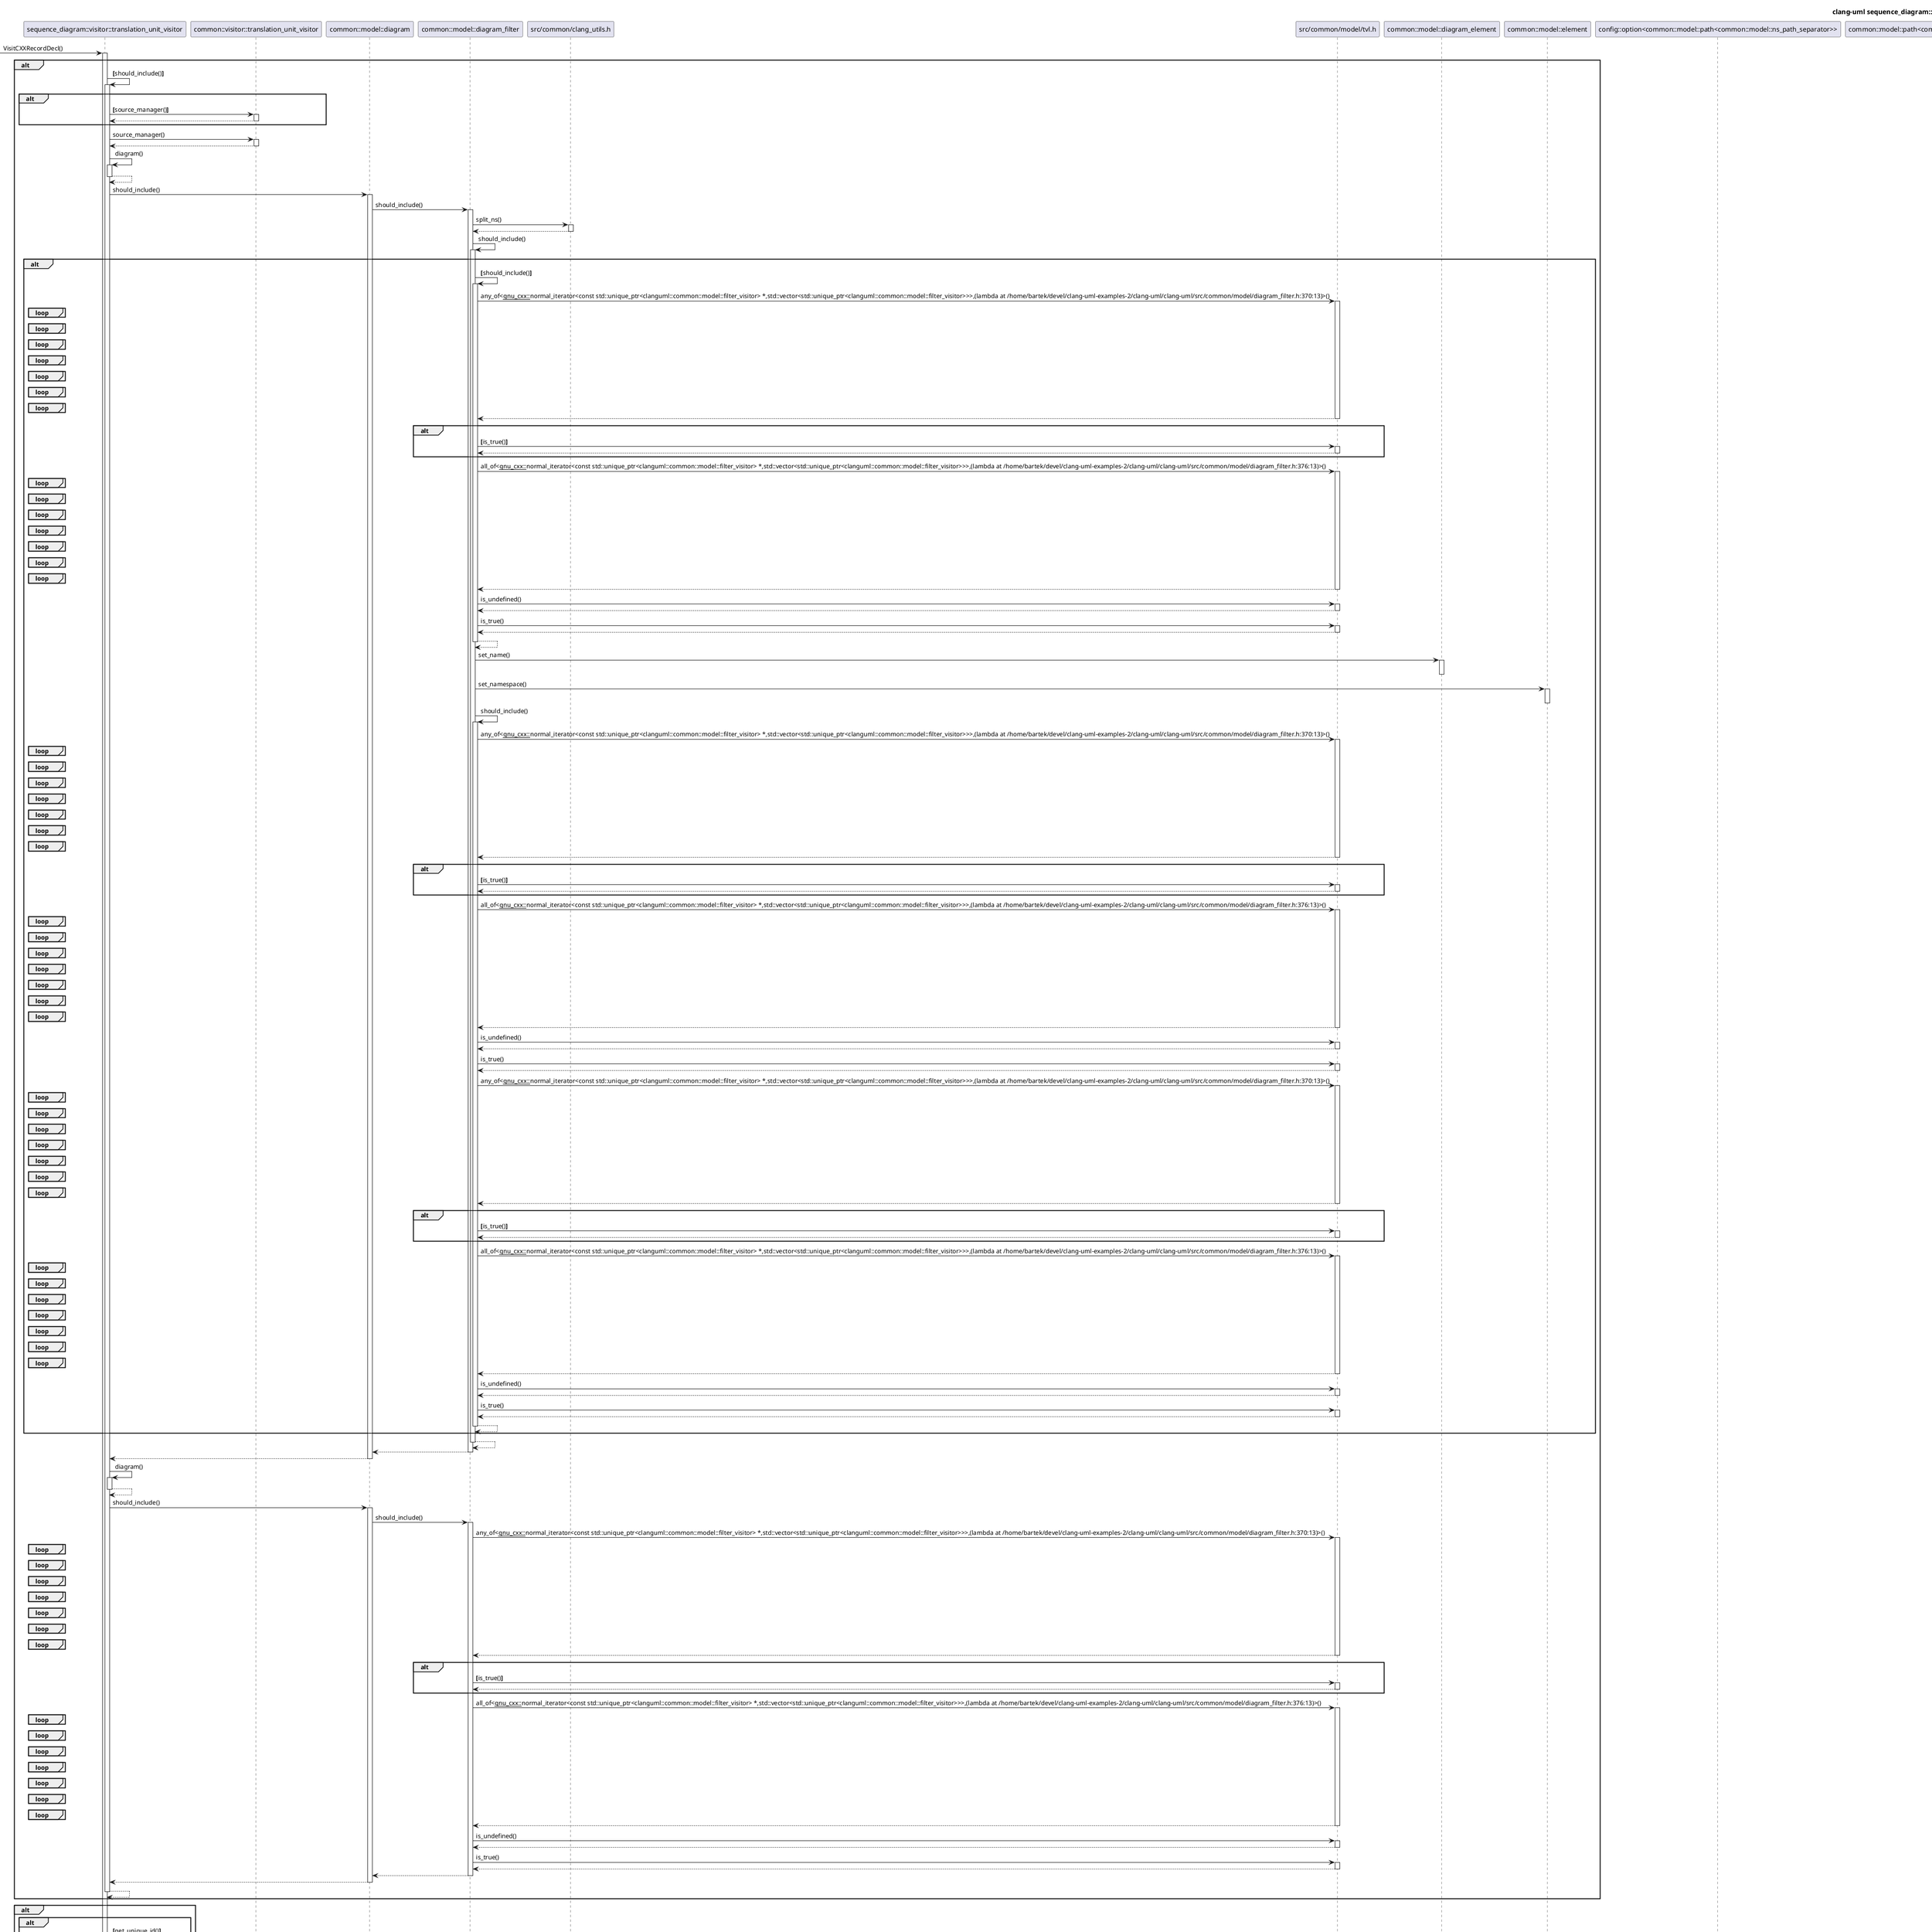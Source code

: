@startuml
title clang-uml sequence_diagram::visitor::translation_unit_visitor::VisitCXXRecordDecl sequence diagram
participant "sequence_diagram::visitor::translation_unit_visitor" as C_0001229352445421790185 [[https://github.com/bkryza/clang-uml/blob/e2b772d8d6ed61adcb6dcd50003f96096df02f9e/src/sequence_diagram/visitor/translation_unit_visitor.h#L37{translation_unit_visitor}]]
[-> C_0001229352445421790185 : VisitCXXRecordDecl()
activate C_0001229352445421790185
alt
C_0001229352445421790185 -> C_0001229352445421790185 [[https://github.com/bkryza/clang-uml/blob/e2b772d8d6ed61adcb6dcd50003f96096df02f9e/src/sequence_diagram/visitor/translation_unit_visitor.cc#L70{}]] : **[**should_include()**]**
activate C_0001229352445421790185
alt
participant "common::visitor::translation_unit_visitor" as C_0000116368705153207296 [[https://github.com/bkryza/clang-uml/blob/e2b772d8d6ed61adcb6dcd50003f96096df02f9e/src/common/visitor/translation_unit_visitor.h#L44{translation_unit_visitor}]]
C_0001229352445421790185 -> C_0000116368705153207296 [[https://github.com/bkryza/clang-uml/blob/e2b772d8d6ed61adcb6dcd50003f96096df02f9e/src/sequence_diagram/visitor/translation_unit_visitor.cc#L2196{}]] : **[**source_manager()**]**
activate C_0000116368705153207296
C_0000116368705153207296 --> C_0001229352445421790185
deactivate C_0000116368705153207296
end
C_0001229352445421790185 -> C_0000116368705153207296 [[https://github.com/bkryza/clang-uml/blob/e2b772d8d6ed61adcb6dcd50003f96096df02f9e/src/sequence_diagram/visitor/translation_unit_visitor.cc#L2199{}]] : source_manager()
activate C_0000116368705153207296
C_0000116368705153207296 --> C_0001229352445421790185
deactivate C_0000116368705153207296
C_0001229352445421790185 -> C_0001229352445421790185 [[https://github.com/bkryza/clang-uml/blob/e2b772d8d6ed61adcb6dcd50003f96096df02f9e/src/sequence_diagram/visitor/translation_unit_visitor.cc#L2201{}]] : diagram()
activate C_0001229352445421790185
C_0001229352445421790185 --> C_0001229352445421790185
deactivate C_0001229352445421790185
participant "common::model::diagram" as C_0000197068985320835874 [[https://github.com/bkryza/clang-uml/blob/e2b772d8d6ed61adcb6dcd50003f96096df02f9e/src/common/model/diagram.h#L34{diagram}]]
C_0001229352445421790185 -> C_0000197068985320835874 [[https://github.com/bkryza/clang-uml/blob/e2b772d8d6ed61adcb6dcd50003f96096df02f9e/src/sequence_diagram/visitor/translation_unit_visitor.cc#L2201{}]] : should_include()
activate C_0000197068985320835874
participant "common::model::diagram_filter" as C_0002054140694270036745 [[https://github.com/bkryza/clang-uml/blob/e2b772d8d6ed61adcb6dcd50003f96096df02f9e/src/common/model/diagram_filter.h#L357{diagram_filter}]]
C_0000197068985320835874 -> C_0002054140694270036745 [[https://github.com/bkryza/clang-uml/blob/e2b772d8d6ed61adcb6dcd50003f96096df02f9e/src/common/model/diagram.cc#L76{}]] : should_include()
activate C_0002054140694270036745
participant "src/common/clang_utils.h" as C_0002116627844901361987
C_0002054140694270036745 -> C_0002116627844901361987 [[https://github.com/bkryza/clang-uml/blob/e2b772d8d6ed61adcb6dcd50003f96096df02f9e/src/common/model/diagram_filter.cc#L717{}]] : split_ns()
activate C_0002116627844901361987
C_0002116627844901361987 --> C_0002054140694270036745
deactivate C_0002116627844901361987
C_0002054140694270036745 -> C_0002054140694270036745 [[https://github.com/bkryza/clang-uml/blob/e2b772d8d6ed61adcb6dcd50003f96096df02f9e/src/common/model/diagram_filter.cc#L719{}]] : should_include()
activate C_0002054140694270036745
alt
C_0002054140694270036745 -> C_0002054140694270036745 [[https://github.com/bkryza/clang-uml/blob/e2b772d8d6ed61adcb6dcd50003f96096df02f9e/src/common/model/diagram_filter.cc#L517{}]] : **[**should_include()**]**
activate C_0002054140694270036745
participant "src/common/model/tvl.h" as C_0001687295934943586112
C_0002054140694270036745 -> C_0001687295934943586112 [[https://github.com/bkryza/clang-uml/blob/e2b772d8d6ed61adcb6dcd50003f96096df02f9e/src/common/model/diagram_filter.h#L369{}]] : any_of<__gnu_cxx::__normal_iterator<const std::unique_ptr<clanguml::common::model::filter_visitor> *,std::vector<std::unique_ptr<clanguml::common::model::filter_visitor>>>,(lambda at /home/bartek/devel/clang-uml-examples-2/clang-uml/clang-uml/src/common/model/diagram_filter.h:370:13)>()
activate C_0001687295934943586112
loop
end
loop
end
loop
end
loop
end
loop
end
loop
end
loop
end
C_0001687295934943586112 --> C_0002054140694270036745
deactivate C_0001687295934943586112
alt
C_0002054140694270036745 -> C_0001687295934943586112 [[https://github.com/bkryza/clang-uml/blob/e2b772d8d6ed61adcb6dcd50003f96096df02f9e/src/common/model/diagram_filter.h#L372{}]] : **[**is_true()**]**
activate C_0001687295934943586112
C_0001687295934943586112 --> C_0002054140694270036745
deactivate C_0001687295934943586112
end
C_0002054140694270036745 -> C_0001687295934943586112 [[https://github.com/bkryza/clang-uml/blob/e2b772d8d6ed61adcb6dcd50003f96096df02f9e/src/common/model/diagram_filter.h#L375{}]] : all_of<__gnu_cxx::__normal_iterator<const std::unique_ptr<clanguml::common::model::filter_visitor> *,std::vector<std::unique_ptr<clanguml::common::model::filter_visitor>>>,(lambda at /home/bartek/devel/clang-uml-examples-2/clang-uml/clang-uml/src/common/model/diagram_filter.h:376:13)>()
activate C_0001687295934943586112
loop
end
loop
end
loop
end
loop
end
loop
end
loop
end
loop
end
C_0001687295934943586112 --> C_0002054140694270036745
deactivate C_0001687295934943586112
C_0002054140694270036745 -> C_0001687295934943586112 [[https://github.com/bkryza/clang-uml/blob/e2b772d8d6ed61adcb6dcd50003f96096df02f9e/src/common/model/diagram_filter.h#L378{}]] : is_undefined()
activate C_0001687295934943586112
C_0001687295934943586112 --> C_0002054140694270036745
deactivate C_0001687295934943586112
C_0002054140694270036745 -> C_0001687295934943586112 [[https://github.com/bkryza/clang-uml/blob/e2b772d8d6ed61adcb6dcd50003f96096df02f9e/src/common/model/diagram_filter.h#L378{}]] : is_true()
activate C_0001687295934943586112
C_0001687295934943586112 --> C_0002054140694270036745
deactivate C_0001687295934943586112
C_0002054140694270036745 --> C_0002054140694270036745
deactivate C_0002054140694270036745
participant "common::model::diagram_element" as C_0001073500714379115414 [[https://github.com/bkryza/clang-uml/blob/e2b772d8d6ed61adcb6dcd50003f96096df02f9e/src/common/model/diagram_element.h#L34{diagram_element}]]
C_0002054140694270036745 -> C_0001073500714379115414 [[https://github.com/bkryza/clang-uml/blob/e2b772d8d6ed61adcb6dcd50003f96096df02f9e/src/common/model/diagram_filter.cc#L519{}]] : set_name()
activate C_0001073500714379115414
deactivate C_0001073500714379115414
participant "common::model::element" as C_0002069520381434407937 [[https://github.com/bkryza/clang-uml/blob/e2b772d8d6ed61adcb6dcd50003f96096df02f9e/src/common/model/element.h#L35{element}]]
C_0002054140694270036745 -> C_0002069520381434407937 [[https://github.com/bkryza/clang-uml/blob/e2b772d8d6ed61adcb6dcd50003f96096df02f9e/src/common/model/diagram_filter.cc#L520{}]] : set_namespace()
activate C_0002069520381434407937
deactivate C_0002069520381434407937
C_0002054140694270036745 -> C_0002054140694270036745 [[https://github.com/bkryza/clang-uml/blob/e2b772d8d6ed61adcb6dcd50003f96096df02f9e/src/common/model/diagram_filter.cc#L522{}]] : should_include()
activate C_0002054140694270036745
C_0002054140694270036745 -> C_0001687295934943586112 [[https://github.com/bkryza/clang-uml/blob/e2b772d8d6ed61adcb6dcd50003f96096df02f9e/src/common/model/diagram_filter.h#L369{}]] : any_of<__gnu_cxx::__normal_iterator<const std::unique_ptr<clanguml::common::model::filter_visitor> *,std::vector<std::unique_ptr<clanguml::common::model::filter_visitor>>>,(lambda at /home/bartek/devel/clang-uml-examples-2/clang-uml/clang-uml/src/common/model/diagram_filter.h:370:13)>()
activate C_0001687295934943586112
loop
end
loop
end
loop
end
loop
end
loop
end
loop
end
loop
end
C_0001687295934943586112 --> C_0002054140694270036745
deactivate C_0001687295934943586112
alt
C_0002054140694270036745 -> C_0001687295934943586112 [[https://github.com/bkryza/clang-uml/blob/e2b772d8d6ed61adcb6dcd50003f96096df02f9e/src/common/model/diagram_filter.h#L372{}]] : **[**is_true()**]**
activate C_0001687295934943586112
C_0001687295934943586112 --> C_0002054140694270036745
deactivate C_0001687295934943586112
end
C_0002054140694270036745 -> C_0001687295934943586112 [[https://github.com/bkryza/clang-uml/blob/e2b772d8d6ed61adcb6dcd50003f96096df02f9e/src/common/model/diagram_filter.h#L375{}]] : all_of<__gnu_cxx::__normal_iterator<const std::unique_ptr<clanguml::common::model::filter_visitor> *,std::vector<std::unique_ptr<clanguml::common::model::filter_visitor>>>,(lambda at /home/bartek/devel/clang-uml-examples-2/clang-uml/clang-uml/src/common/model/diagram_filter.h:376:13)>()
activate C_0001687295934943586112
loop
end
loop
end
loop
end
loop
end
loop
end
loop
end
loop
end
C_0001687295934943586112 --> C_0002054140694270036745
deactivate C_0001687295934943586112
C_0002054140694270036745 -> C_0001687295934943586112 [[https://github.com/bkryza/clang-uml/blob/e2b772d8d6ed61adcb6dcd50003f96096df02f9e/src/common/model/diagram_filter.h#L378{}]] : is_undefined()
activate C_0001687295934943586112
C_0001687295934943586112 --> C_0002054140694270036745
deactivate C_0001687295934943586112
C_0002054140694270036745 -> C_0001687295934943586112 [[https://github.com/bkryza/clang-uml/blob/e2b772d8d6ed61adcb6dcd50003f96096df02f9e/src/common/model/diagram_filter.h#L378{}]] : is_true()
activate C_0001687295934943586112
C_0001687295934943586112 --> C_0002054140694270036745
deactivate C_0001687295934943586112
C_0002054140694270036745 -> C_0001687295934943586112 [[https://github.com/bkryza/clang-uml/blob/e2b772d8d6ed61adcb6dcd50003f96096df02f9e/src/common/model/diagram_filter.h#L369{}]] : any_of<__gnu_cxx::__normal_iterator<const std::unique_ptr<clanguml::common::model::filter_visitor> *,std::vector<std::unique_ptr<clanguml::common::model::filter_visitor>>>,(lambda at /home/bartek/devel/clang-uml-examples-2/clang-uml/clang-uml/src/common/model/diagram_filter.h:370:13)>()
activate C_0001687295934943586112
loop
end
loop
end
loop
end
loop
end
loop
end
loop
end
loop
end
C_0001687295934943586112 --> C_0002054140694270036745
deactivate C_0001687295934943586112
alt
C_0002054140694270036745 -> C_0001687295934943586112 [[https://github.com/bkryza/clang-uml/blob/e2b772d8d6ed61adcb6dcd50003f96096df02f9e/src/common/model/diagram_filter.h#L372{}]] : **[**is_true()**]**
activate C_0001687295934943586112
C_0001687295934943586112 --> C_0002054140694270036745
deactivate C_0001687295934943586112
end
C_0002054140694270036745 -> C_0001687295934943586112 [[https://github.com/bkryza/clang-uml/blob/e2b772d8d6ed61adcb6dcd50003f96096df02f9e/src/common/model/diagram_filter.h#L375{}]] : all_of<__gnu_cxx::__normal_iterator<const std::unique_ptr<clanguml::common::model::filter_visitor> *,std::vector<std::unique_ptr<clanguml::common::model::filter_visitor>>>,(lambda at /home/bartek/devel/clang-uml-examples-2/clang-uml/clang-uml/src/common/model/diagram_filter.h:376:13)>()
activate C_0001687295934943586112
loop
end
loop
end
loop
end
loop
end
loop
end
loop
end
loop
end
C_0001687295934943586112 --> C_0002054140694270036745
deactivate C_0001687295934943586112
C_0002054140694270036745 -> C_0001687295934943586112 [[https://github.com/bkryza/clang-uml/blob/e2b772d8d6ed61adcb6dcd50003f96096df02f9e/src/common/model/diagram_filter.h#L378{}]] : is_undefined()
activate C_0001687295934943586112
C_0001687295934943586112 --> C_0002054140694270036745
deactivate C_0001687295934943586112
C_0002054140694270036745 -> C_0001687295934943586112 [[https://github.com/bkryza/clang-uml/blob/e2b772d8d6ed61adcb6dcd50003f96096df02f9e/src/common/model/diagram_filter.h#L378{}]] : is_true()
activate C_0001687295934943586112
C_0001687295934943586112 --> C_0002054140694270036745
deactivate C_0001687295934943586112
C_0002054140694270036745 --> C_0002054140694270036745
deactivate C_0002054140694270036745
end
C_0002054140694270036745 --> C_0002054140694270036745
deactivate C_0002054140694270036745
C_0002054140694270036745 --> C_0000197068985320835874
deactivate C_0002054140694270036745
C_0000197068985320835874 --> C_0001229352445421790185
deactivate C_0000197068985320835874
C_0001229352445421790185 -> C_0001229352445421790185 [[https://github.com/bkryza/clang-uml/blob/e2b772d8d6ed61adcb6dcd50003f96096df02f9e/src/sequence_diagram/visitor/translation_unit_visitor.cc#L2202{}]] : diagram()
activate C_0001229352445421790185
C_0001229352445421790185 --> C_0001229352445421790185
deactivate C_0001229352445421790185
C_0001229352445421790185 -> C_0000197068985320835874 [[https://github.com/bkryza/clang-uml/blob/e2b772d8d6ed61adcb6dcd50003f96096df02f9e/src/sequence_diagram/visitor/translation_unit_visitor.cc#L2202{}]] : should_include()
activate C_0000197068985320835874
C_0000197068985320835874 -> C_0002054140694270036745 [[https://github.com/bkryza/clang-uml/blob/e2b772d8d6ed61adcb6dcd50003f96096df02f9e/src/common/model/diagram.cc#L109{}]] : should_include()
activate C_0002054140694270036745
C_0002054140694270036745 -> C_0001687295934943586112 [[https://github.com/bkryza/clang-uml/blob/e2b772d8d6ed61adcb6dcd50003f96096df02f9e/src/common/model/diagram_filter.h#L369{}]] : any_of<__gnu_cxx::__normal_iterator<const std::unique_ptr<clanguml::common::model::filter_visitor> *,std::vector<std::unique_ptr<clanguml::common::model::filter_visitor>>>,(lambda at /home/bartek/devel/clang-uml-examples-2/clang-uml/clang-uml/src/common/model/diagram_filter.h:370:13)>()
activate C_0001687295934943586112
loop
end
loop
end
loop
end
loop
end
loop
end
loop
end
loop
end
C_0001687295934943586112 --> C_0002054140694270036745
deactivate C_0001687295934943586112
alt
C_0002054140694270036745 -> C_0001687295934943586112 [[https://github.com/bkryza/clang-uml/blob/e2b772d8d6ed61adcb6dcd50003f96096df02f9e/src/common/model/diagram_filter.h#L372{}]] : **[**is_true()**]**
activate C_0001687295934943586112
C_0001687295934943586112 --> C_0002054140694270036745
deactivate C_0001687295934943586112
end
C_0002054140694270036745 -> C_0001687295934943586112 [[https://github.com/bkryza/clang-uml/blob/e2b772d8d6ed61adcb6dcd50003f96096df02f9e/src/common/model/diagram_filter.h#L375{}]] : all_of<__gnu_cxx::__normal_iterator<const std::unique_ptr<clanguml::common::model::filter_visitor> *,std::vector<std::unique_ptr<clanguml::common::model::filter_visitor>>>,(lambda at /home/bartek/devel/clang-uml-examples-2/clang-uml/clang-uml/src/common/model/diagram_filter.h:376:13)>()
activate C_0001687295934943586112
loop
end
loop
end
loop
end
loop
end
loop
end
loop
end
loop
end
C_0001687295934943586112 --> C_0002054140694270036745
deactivate C_0001687295934943586112
C_0002054140694270036745 -> C_0001687295934943586112 [[https://github.com/bkryza/clang-uml/blob/e2b772d8d6ed61adcb6dcd50003f96096df02f9e/src/common/model/diagram_filter.h#L378{}]] : is_undefined()
activate C_0001687295934943586112
C_0001687295934943586112 --> C_0002054140694270036745
deactivate C_0001687295934943586112
C_0002054140694270036745 -> C_0001687295934943586112 [[https://github.com/bkryza/clang-uml/blob/e2b772d8d6ed61adcb6dcd50003f96096df02f9e/src/common/model/diagram_filter.h#L378{}]] : is_true()
activate C_0001687295934943586112
C_0001687295934943586112 --> C_0002054140694270036745
deactivate C_0001687295934943586112
C_0002054140694270036745 --> C_0000197068985320835874
deactivate C_0002054140694270036745
C_0000197068985320835874 --> C_0001229352445421790185
deactivate C_0000197068985320835874
C_0001229352445421790185 --> C_0001229352445421790185
deactivate C_0001229352445421790185
end
alt
alt
C_0001229352445421790185 -> C_0001229352445421790185 [[https://github.com/bkryza/clang-uml/blob/e2b772d8d6ed61adcb6dcd50003f96096df02f9e/src/sequence_diagram/visitor/translation_unit_visitor.cc#L76{}]] : **[**get_unique_id()**]**
activate C_0001229352445421790185
C_0001229352445421790185 --> C_0001229352445421790185
deactivate C_0001229352445421790185
end
end
C_0001229352445421790185 -> C_0000116368705153207296 : source_manager()
activate C_0000116368705153207296
C_0000116368705153207296 --> C_0001229352445421790185
deactivate C_0000116368705153207296
C_0001229352445421790185 -> C_0001229352445421790185 [[https://github.com/bkryza/clang-uml/blob/e2b772d8d6ed61adcb6dcd50003f96096df02f9e/src/sequence_diagram/visitor/translation_unit_visitor.cc#L89{}]] : create_class_model()
activate C_0001229352445421790185
C_0001229352445421790185 -> C_0001229352445421790185 [[https://github.com/bkryza/clang-uml/blob/e2b772d8d6ed61adcb6dcd50003f96096df02f9e/src/sequence_diagram/visitor/translation_unit_visitor.cc#L1222{}]] : config()
activate C_0001229352445421790185
C_0001229352445421790185 --> C_0001229352445421790185
deactivate C_0001229352445421790185
participant "config::option<common::model::path<common::model::ns_path_separator>>" as C_0001338906981128439983 [[https://github.com/bkryza/clang-uml/blob/e2b772d8d6ed61adcb6dcd50003f96096df02f9e/src/config/option.h#L30{option}]]
C_0001229352445421790185 -> C_0001338906981128439983 [[https://github.com/bkryza/clang-uml/blob/e2b772d8d6ed61adcb6dcd50003f96096df02f9e/src/sequence_diagram/visitor/translation_unit_visitor.cc#L1222{}]] : operator()()
activate C_0001338906981128439983
C_0001338906981128439983 --> C_0001229352445421790185
deactivate C_0001338906981128439983
alt
else
C_0001229352445421790185 -> C_0001229352445421790185 [[https://github.com/bkryza/clang-uml/blob/e2b772d8d6ed61adcb6dcd50003f96096df02f9e/src/sequence_diagram/visitor/translation_unit_visitor.cc#L1230{}]] : **[**diagram()**]**
activate C_0001229352445421790185
C_0001229352445421790185 --> C_0001229352445421790185
deactivate C_0001229352445421790185
C_0001229352445421790185 -> C_0000197068985320835874 [[https://github.com/bkryza/clang-uml/blob/e2b772d8d6ed61adcb6dcd50003f96096df02f9e/src/sequence_diagram/visitor/translation_unit_visitor.cc#L1230{}]] : **[**should_include()**]**
activate C_0000197068985320835874
C_0000197068985320835874 -> C_0002054140694270036745 [[https://github.com/bkryza/clang-uml/blob/e2b772d8d6ed61adcb6dcd50003f96096df02f9e/src/common/model/diagram.cc#L76{}]] : should_include()
activate C_0002054140694270036745
C_0002054140694270036745 -> C_0002116627844901361987 [[https://github.com/bkryza/clang-uml/blob/e2b772d8d6ed61adcb6dcd50003f96096df02f9e/src/common/model/diagram_filter.cc#L717{}]] : split_ns()
activate C_0002116627844901361987
C_0002116627844901361987 --> C_0002054140694270036745
deactivate C_0002116627844901361987
C_0002054140694270036745 -> C_0002054140694270036745 [[https://github.com/bkryza/clang-uml/blob/e2b772d8d6ed61adcb6dcd50003f96096df02f9e/src/common/model/diagram_filter.cc#L719{}]] : should_include()
activate C_0002054140694270036745
alt
C_0002054140694270036745 -> C_0002054140694270036745 [[https://github.com/bkryza/clang-uml/blob/e2b772d8d6ed61adcb6dcd50003f96096df02f9e/src/common/model/diagram_filter.cc#L517{}]] : **[**should_include()**]**
activate C_0002054140694270036745
C_0002054140694270036745 -> C_0001687295934943586112 [[https://github.com/bkryza/clang-uml/blob/e2b772d8d6ed61adcb6dcd50003f96096df02f9e/src/common/model/diagram_filter.h#L369{}]] : any_of<__gnu_cxx::__normal_iterator<const std::unique_ptr<clanguml::common::model::filter_visitor> *,std::vector<std::unique_ptr<clanguml::common::model::filter_visitor>>>,(lambda at /home/bartek/devel/clang-uml-examples-2/clang-uml/clang-uml/src/common/model/diagram_filter.h:370:13)>()
activate C_0001687295934943586112
loop
end
loop
end
loop
end
loop
end
loop
end
loop
end
loop
end
C_0001687295934943586112 --> C_0002054140694270036745
deactivate C_0001687295934943586112
alt
C_0002054140694270036745 -> C_0001687295934943586112 [[https://github.com/bkryza/clang-uml/blob/e2b772d8d6ed61adcb6dcd50003f96096df02f9e/src/common/model/diagram_filter.h#L372{}]] : **[**is_true()**]**
activate C_0001687295934943586112
C_0001687295934943586112 --> C_0002054140694270036745
deactivate C_0001687295934943586112
end
C_0002054140694270036745 -> C_0001687295934943586112 [[https://github.com/bkryza/clang-uml/blob/e2b772d8d6ed61adcb6dcd50003f96096df02f9e/src/common/model/diagram_filter.h#L375{}]] : all_of<__gnu_cxx::__normal_iterator<const std::unique_ptr<clanguml::common::model::filter_visitor> *,std::vector<std::unique_ptr<clanguml::common::model::filter_visitor>>>,(lambda at /home/bartek/devel/clang-uml-examples-2/clang-uml/clang-uml/src/common/model/diagram_filter.h:376:13)>()
activate C_0001687295934943586112
loop
end
loop
end
loop
end
loop
end
loop
end
loop
end
loop
end
C_0001687295934943586112 --> C_0002054140694270036745
deactivate C_0001687295934943586112
C_0002054140694270036745 -> C_0001687295934943586112 [[https://github.com/bkryza/clang-uml/blob/e2b772d8d6ed61adcb6dcd50003f96096df02f9e/src/common/model/diagram_filter.h#L378{}]] : is_undefined()
activate C_0001687295934943586112
C_0001687295934943586112 --> C_0002054140694270036745
deactivate C_0001687295934943586112
C_0002054140694270036745 -> C_0001687295934943586112 [[https://github.com/bkryza/clang-uml/blob/e2b772d8d6ed61adcb6dcd50003f96096df02f9e/src/common/model/diagram_filter.h#L378{}]] : is_true()
activate C_0001687295934943586112
C_0001687295934943586112 --> C_0002054140694270036745
deactivate C_0001687295934943586112
C_0002054140694270036745 --> C_0002054140694270036745
deactivate C_0002054140694270036745
C_0002054140694270036745 -> C_0001073500714379115414 [[https://github.com/bkryza/clang-uml/blob/e2b772d8d6ed61adcb6dcd50003f96096df02f9e/src/common/model/diagram_filter.cc#L519{}]] : set_name()
activate C_0001073500714379115414
deactivate C_0001073500714379115414
C_0002054140694270036745 -> C_0002069520381434407937 [[https://github.com/bkryza/clang-uml/blob/e2b772d8d6ed61adcb6dcd50003f96096df02f9e/src/common/model/diagram_filter.cc#L520{}]] : set_namespace()
activate C_0002069520381434407937
deactivate C_0002069520381434407937
C_0002054140694270036745 -> C_0002054140694270036745 [[https://github.com/bkryza/clang-uml/blob/e2b772d8d6ed61adcb6dcd50003f96096df02f9e/src/common/model/diagram_filter.cc#L522{}]] : should_include()
activate C_0002054140694270036745
C_0002054140694270036745 -> C_0001687295934943586112 [[https://github.com/bkryza/clang-uml/blob/e2b772d8d6ed61adcb6dcd50003f96096df02f9e/src/common/model/diagram_filter.h#L369{}]] : any_of<__gnu_cxx::__normal_iterator<const std::unique_ptr<clanguml::common::model::filter_visitor> *,std::vector<std::unique_ptr<clanguml::common::model::filter_visitor>>>,(lambda at /home/bartek/devel/clang-uml-examples-2/clang-uml/clang-uml/src/common/model/diagram_filter.h:370:13)>()
activate C_0001687295934943586112
loop
end
loop
end
loop
end
loop
end
loop
end
loop
end
loop
end
C_0001687295934943586112 --> C_0002054140694270036745
deactivate C_0001687295934943586112
alt
C_0002054140694270036745 -> C_0001687295934943586112 [[https://github.com/bkryza/clang-uml/blob/e2b772d8d6ed61adcb6dcd50003f96096df02f9e/src/common/model/diagram_filter.h#L372{}]] : **[**is_true()**]**
activate C_0001687295934943586112
C_0001687295934943586112 --> C_0002054140694270036745
deactivate C_0001687295934943586112
end
C_0002054140694270036745 -> C_0001687295934943586112 [[https://github.com/bkryza/clang-uml/blob/e2b772d8d6ed61adcb6dcd50003f96096df02f9e/src/common/model/diagram_filter.h#L375{}]] : all_of<__gnu_cxx::__normal_iterator<const std::unique_ptr<clanguml::common::model::filter_visitor> *,std::vector<std::unique_ptr<clanguml::common::model::filter_visitor>>>,(lambda at /home/bartek/devel/clang-uml-examples-2/clang-uml/clang-uml/src/common/model/diagram_filter.h:376:13)>()
activate C_0001687295934943586112
loop
end
loop
end
loop
end
loop
end
loop
end
loop
end
loop
end
C_0001687295934943586112 --> C_0002054140694270036745
deactivate C_0001687295934943586112
C_0002054140694270036745 -> C_0001687295934943586112 [[https://github.com/bkryza/clang-uml/blob/e2b772d8d6ed61adcb6dcd50003f96096df02f9e/src/common/model/diagram_filter.h#L378{}]] : is_undefined()
activate C_0001687295934943586112
C_0001687295934943586112 --> C_0002054140694270036745
deactivate C_0001687295934943586112
C_0002054140694270036745 -> C_0001687295934943586112 [[https://github.com/bkryza/clang-uml/blob/e2b772d8d6ed61adcb6dcd50003f96096df02f9e/src/common/model/diagram_filter.h#L378{}]] : is_true()
activate C_0001687295934943586112
C_0001687295934943586112 --> C_0002054140694270036745
deactivate C_0001687295934943586112
C_0002054140694270036745 -> C_0001687295934943586112 [[https://github.com/bkryza/clang-uml/blob/e2b772d8d6ed61adcb6dcd50003f96096df02f9e/src/common/model/diagram_filter.h#L369{}]] : any_of<__gnu_cxx::__normal_iterator<const std::unique_ptr<clanguml::common::model::filter_visitor> *,std::vector<std::unique_ptr<clanguml::common::model::filter_visitor>>>,(lambda at /home/bartek/devel/clang-uml-examples-2/clang-uml/clang-uml/src/common/model/diagram_filter.h:370:13)>()
activate C_0001687295934943586112
loop
end
loop
end
loop
end
loop
end
loop
end
loop
end
loop
end
C_0001687295934943586112 --> C_0002054140694270036745
deactivate C_0001687295934943586112
alt
C_0002054140694270036745 -> C_0001687295934943586112 [[https://github.com/bkryza/clang-uml/blob/e2b772d8d6ed61adcb6dcd50003f96096df02f9e/src/common/model/diagram_filter.h#L372{}]] : **[**is_true()**]**
activate C_0001687295934943586112
C_0001687295934943586112 --> C_0002054140694270036745
deactivate C_0001687295934943586112
end
C_0002054140694270036745 -> C_0001687295934943586112 [[https://github.com/bkryza/clang-uml/blob/e2b772d8d6ed61adcb6dcd50003f96096df02f9e/src/common/model/diagram_filter.h#L375{}]] : all_of<__gnu_cxx::__normal_iterator<const std::unique_ptr<clanguml::common::model::filter_visitor> *,std::vector<std::unique_ptr<clanguml::common::model::filter_visitor>>>,(lambda at /home/bartek/devel/clang-uml-examples-2/clang-uml/clang-uml/src/common/model/diagram_filter.h:376:13)>()
activate C_0001687295934943586112
loop
end
loop
end
loop
end
loop
end
loop
end
loop
end
loop
end
C_0001687295934943586112 --> C_0002054140694270036745
deactivate C_0001687295934943586112
C_0002054140694270036745 -> C_0001687295934943586112 [[https://github.com/bkryza/clang-uml/blob/e2b772d8d6ed61adcb6dcd50003f96096df02f9e/src/common/model/diagram_filter.h#L378{}]] : is_undefined()
activate C_0001687295934943586112
C_0001687295934943586112 --> C_0002054140694270036745
deactivate C_0001687295934943586112
C_0002054140694270036745 -> C_0001687295934943586112 [[https://github.com/bkryza/clang-uml/blob/e2b772d8d6ed61adcb6dcd50003f96096df02f9e/src/common/model/diagram_filter.h#L378{}]] : is_true()
activate C_0001687295934943586112
C_0001687295934943586112 --> C_0002054140694270036745
deactivate C_0001687295934943586112
C_0002054140694270036745 --> C_0002054140694270036745
deactivate C_0002054140694270036745
end
C_0002054140694270036745 --> C_0002054140694270036745
deactivate C_0002054140694270036745
C_0002054140694270036745 --> C_0000197068985320835874
deactivate C_0002054140694270036745
C_0000197068985320835874 --> C_0001229352445421790185
deactivate C_0000197068985320835874
end
C_0001229352445421790185 -> C_0002116627844901361987 [[https://github.com/bkryza/clang-uml/blob/e2b772d8d6ed61adcb6dcd50003f96096df02f9e/src/sequence_diagram/visitor/translation_unit_visitor.cc#L1233{}]] : get_tag_namespace()
activate C_0002116627844901361987
C_0002116627844901361987 --> C_0001229352445421790185
deactivate C_0002116627844901361987
alt
C_0001229352445421790185 -> C_0001229352445421790185 [[https://github.com/bkryza/clang-uml/blob/e2b772d8d6ed61adcb6dcd50003f96096df02f9e/src/sequence_diagram/visitor/translation_unit_visitor.cc#L1236{}]] : **[**diagram()**]**
activate C_0001229352445421790185
C_0001229352445421790185 --> C_0001229352445421790185
deactivate C_0001229352445421790185
participant "common::model::path<common::model::ns_path_separator>" as C_0001618725806424907966 [[https://github.com/bkryza/clang-uml/blob/e2b772d8d6ed61adcb6dcd50003f96096df02f9e/src/common/model/path.h#L28{path}]]
C_0001229352445421790185 -> C_0001618725806424907966 [[https://github.com/bkryza/clang-uml/blob/e2b772d8d6ed61adcb6dcd50003f96096df02f9e/src/sequence_diagram/visitor/translation_unit_visitor.cc#L1236{}]] : **[**to_string()**]**
activate C_0001618725806424907966
C_0001618725806424907966 --> C_0001229352445421790185
deactivate C_0001618725806424907966
C_0001229352445421790185 -> C_0000197068985320835874 [[https://github.com/bkryza/clang-uml/blob/e2b772d8d6ed61adcb6dcd50003f96096df02f9e/src/sequence_diagram/visitor/translation_unit_visitor.cc#L1236{}]] : **[**should_include()**]**
activate C_0000197068985320835874
C_0000197068985320835874 -> C_0002054140694270036745 [[https://github.com/bkryza/clang-uml/blob/e2b772d8d6ed61adcb6dcd50003f96096df02f9e/src/common/model/diagram.cc#L76{}]] : should_include()
activate C_0002054140694270036745
C_0002054140694270036745 -> C_0002116627844901361987 [[https://github.com/bkryza/clang-uml/blob/e2b772d8d6ed61adcb6dcd50003f96096df02f9e/src/common/model/diagram_filter.cc#L717{}]] : split_ns()
activate C_0002116627844901361987
C_0002116627844901361987 --> C_0002054140694270036745
deactivate C_0002116627844901361987
C_0002054140694270036745 -> C_0002054140694270036745 [[https://github.com/bkryza/clang-uml/blob/e2b772d8d6ed61adcb6dcd50003f96096df02f9e/src/common/model/diagram_filter.cc#L719{}]] : should_include()
activate C_0002054140694270036745
alt
C_0002054140694270036745 -> C_0002054140694270036745 [[https://github.com/bkryza/clang-uml/blob/e2b772d8d6ed61adcb6dcd50003f96096df02f9e/src/common/model/diagram_filter.cc#L517{}]] : **[**should_include()**]**
activate C_0002054140694270036745
C_0002054140694270036745 -> C_0001687295934943586112 [[https://github.com/bkryza/clang-uml/blob/e2b772d8d6ed61adcb6dcd50003f96096df02f9e/src/common/model/diagram_filter.h#L369{}]] : any_of<__gnu_cxx::__normal_iterator<const std::unique_ptr<clanguml::common::model::filter_visitor> *,std::vector<std::unique_ptr<clanguml::common::model::filter_visitor>>>,(lambda at /home/bartek/devel/clang-uml-examples-2/clang-uml/clang-uml/src/common/model/diagram_filter.h:370:13)>()
activate C_0001687295934943586112
loop
end
loop
end
loop
end
loop
end
loop
end
loop
end
loop
end
C_0001687295934943586112 --> C_0002054140694270036745
deactivate C_0001687295934943586112
alt
C_0002054140694270036745 -> C_0001687295934943586112 [[https://github.com/bkryza/clang-uml/blob/e2b772d8d6ed61adcb6dcd50003f96096df02f9e/src/common/model/diagram_filter.h#L372{}]] : **[**is_true()**]**
activate C_0001687295934943586112
C_0001687295934943586112 --> C_0002054140694270036745
deactivate C_0001687295934943586112
end
C_0002054140694270036745 -> C_0001687295934943586112 [[https://github.com/bkryza/clang-uml/blob/e2b772d8d6ed61adcb6dcd50003f96096df02f9e/src/common/model/diagram_filter.h#L375{}]] : all_of<__gnu_cxx::__normal_iterator<const std::unique_ptr<clanguml::common::model::filter_visitor> *,std::vector<std::unique_ptr<clanguml::common::model::filter_visitor>>>,(lambda at /home/bartek/devel/clang-uml-examples-2/clang-uml/clang-uml/src/common/model/diagram_filter.h:376:13)>()
activate C_0001687295934943586112
loop
end
loop
end
loop
end
loop
end
loop
end
loop
end
loop
end
C_0001687295934943586112 --> C_0002054140694270036745
deactivate C_0001687295934943586112
C_0002054140694270036745 -> C_0001687295934943586112 [[https://github.com/bkryza/clang-uml/blob/e2b772d8d6ed61adcb6dcd50003f96096df02f9e/src/common/model/diagram_filter.h#L378{}]] : is_undefined()
activate C_0001687295934943586112
C_0001687295934943586112 --> C_0002054140694270036745
deactivate C_0001687295934943586112
C_0002054140694270036745 -> C_0001687295934943586112 [[https://github.com/bkryza/clang-uml/blob/e2b772d8d6ed61adcb6dcd50003f96096df02f9e/src/common/model/diagram_filter.h#L378{}]] : is_true()
activate C_0001687295934943586112
C_0001687295934943586112 --> C_0002054140694270036745
deactivate C_0001687295934943586112
C_0002054140694270036745 --> C_0002054140694270036745
deactivate C_0002054140694270036745
C_0002054140694270036745 -> C_0001073500714379115414 [[https://github.com/bkryza/clang-uml/blob/e2b772d8d6ed61adcb6dcd50003f96096df02f9e/src/common/model/diagram_filter.cc#L519{}]] : set_name()
activate C_0001073500714379115414
deactivate C_0001073500714379115414
C_0002054140694270036745 -> C_0002069520381434407937 [[https://github.com/bkryza/clang-uml/blob/e2b772d8d6ed61adcb6dcd50003f96096df02f9e/src/common/model/diagram_filter.cc#L520{}]] : set_namespace()
activate C_0002069520381434407937
deactivate C_0002069520381434407937
C_0002054140694270036745 -> C_0002054140694270036745 [[https://github.com/bkryza/clang-uml/blob/e2b772d8d6ed61adcb6dcd50003f96096df02f9e/src/common/model/diagram_filter.cc#L522{}]] : should_include()
activate C_0002054140694270036745
C_0002054140694270036745 -> C_0001687295934943586112 [[https://github.com/bkryza/clang-uml/blob/e2b772d8d6ed61adcb6dcd50003f96096df02f9e/src/common/model/diagram_filter.h#L369{}]] : any_of<__gnu_cxx::__normal_iterator<const std::unique_ptr<clanguml::common::model::filter_visitor> *,std::vector<std::unique_ptr<clanguml::common::model::filter_visitor>>>,(lambda at /home/bartek/devel/clang-uml-examples-2/clang-uml/clang-uml/src/common/model/diagram_filter.h:370:13)>()
activate C_0001687295934943586112
loop
end
loop
end
loop
end
loop
end
loop
end
loop
end
loop
end
C_0001687295934943586112 --> C_0002054140694270036745
deactivate C_0001687295934943586112
alt
C_0002054140694270036745 -> C_0001687295934943586112 [[https://github.com/bkryza/clang-uml/blob/e2b772d8d6ed61adcb6dcd50003f96096df02f9e/src/common/model/diagram_filter.h#L372{}]] : **[**is_true()**]**
activate C_0001687295934943586112
C_0001687295934943586112 --> C_0002054140694270036745
deactivate C_0001687295934943586112
end
C_0002054140694270036745 -> C_0001687295934943586112 [[https://github.com/bkryza/clang-uml/blob/e2b772d8d6ed61adcb6dcd50003f96096df02f9e/src/common/model/diagram_filter.h#L375{}]] : all_of<__gnu_cxx::__normal_iterator<const std::unique_ptr<clanguml::common::model::filter_visitor> *,std::vector<std::unique_ptr<clanguml::common::model::filter_visitor>>>,(lambda at /home/bartek/devel/clang-uml-examples-2/clang-uml/clang-uml/src/common/model/diagram_filter.h:376:13)>()
activate C_0001687295934943586112
loop
end
loop
end
loop
end
loop
end
loop
end
loop
end
loop
end
C_0001687295934943586112 --> C_0002054140694270036745
deactivate C_0001687295934943586112
C_0002054140694270036745 -> C_0001687295934943586112 [[https://github.com/bkryza/clang-uml/blob/e2b772d8d6ed61adcb6dcd50003f96096df02f9e/src/common/model/diagram_filter.h#L378{}]] : is_undefined()
activate C_0001687295934943586112
C_0001687295934943586112 --> C_0002054140694270036745
deactivate C_0001687295934943586112
C_0002054140694270036745 -> C_0001687295934943586112 [[https://github.com/bkryza/clang-uml/blob/e2b772d8d6ed61adcb6dcd50003f96096df02f9e/src/common/model/diagram_filter.h#L378{}]] : is_true()
activate C_0001687295934943586112
C_0001687295934943586112 --> C_0002054140694270036745
deactivate C_0001687295934943586112
C_0002054140694270036745 -> C_0001687295934943586112 [[https://github.com/bkryza/clang-uml/blob/e2b772d8d6ed61adcb6dcd50003f96096df02f9e/src/common/model/diagram_filter.h#L369{}]] : any_of<__gnu_cxx::__normal_iterator<const std::unique_ptr<clanguml::common::model::filter_visitor> *,std::vector<std::unique_ptr<clanguml::common::model::filter_visitor>>>,(lambda at /home/bartek/devel/clang-uml-examples-2/clang-uml/clang-uml/src/common/model/diagram_filter.h:370:13)>()
activate C_0001687295934943586112
loop
end
loop
end
loop
end
loop
end
loop
end
loop
end
loop
end
C_0001687295934943586112 --> C_0002054140694270036745
deactivate C_0001687295934943586112
alt
C_0002054140694270036745 -> C_0001687295934943586112 [[https://github.com/bkryza/clang-uml/blob/e2b772d8d6ed61adcb6dcd50003f96096df02f9e/src/common/model/diagram_filter.h#L372{}]] : **[**is_true()**]**
activate C_0001687295934943586112
C_0001687295934943586112 --> C_0002054140694270036745
deactivate C_0001687295934943586112
end
C_0002054140694270036745 -> C_0001687295934943586112 [[https://github.com/bkryza/clang-uml/blob/e2b772d8d6ed61adcb6dcd50003f96096df02f9e/src/common/model/diagram_filter.h#L375{}]] : all_of<__gnu_cxx::__normal_iterator<const std::unique_ptr<clanguml::common::model::filter_visitor> *,std::vector<std::unique_ptr<clanguml::common::model::filter_visitor>>>,(lambda at /home/bartek/devel/clang-uml-examples-2/clang-uml/clang-uml/src/common/model/diagram_filter.h:376:13)>()
activate C_0001687295934943586112
loop
end
loop
end
loop
end
loop
end
loop
end
loop
end
loop
end
C_0001687295934943586112 --> C_0002054140694270036745
deactivate C_0001687295934943586112
C_0002054140694270036745 -> C_0001687295934943586112 [[https://github.com/bkryza/clang-uml/blob/e2b772d8d6ed61adcb6dcd50003f96096df02f9e/src/common/model/diagram_filter.h#L378{}]] : is_undefined()
activate C_0001687295934943586112
C_0001687295934943586112 --> C_0002054140694270036745
deactivate C_0001687295934943586112
C_0002054140694270036745 -> C_0001687295934943586112 [[https://github.com/bkryza/clang-uml/blob/e2b772d8d6ed61adcb6dcd50003f96096df02f9e/src/common/model/diagram_filter.h#L378{}]] : is_true()
activate C_0001687295934943586112
C_0001687295934943586112 --> C_0002054140694270036745
deactivate C_0001687295934943586112
C_0002054140694270036745 --> C_0002054140694270036745
deactivate C_0002054140694270036745
end
C_0002054140694270036745 --> C_0002054140694270036745
deactivate C_0002054140694270036745
C_0002054140694270036745 --> C_0000197068985320835874
deactivate C_0002054140694270036745
C_0000197068985320835874 --> C_0001229352445421790185
deactivate C_0000197068985320835874
end
alt
C_0001229352445421790185 -> C_0001229352445421790185 [[https://github.com/bkryza/clang-uml/blob/e2b772d8d6ed61adcb6dcd50003f96096df02f9e/src/sequence_diagram/visitor/translation_unit_visitor.cc#L1255{}]] : get_unique_id()
activate C_0001229352445421790185
C_0001229352445421790185 --> C_0001229352445421790185
deactivate C_0001229352445421790185
alt
alt
C_0001229352445421790185 -> C_0001229352445421790185 [[https://github.com/bkryza/clang-uml/blob/e2b772d8d6ed61adcb6dcd50003f96096df02f9e/src/sequence_diagram/visitor/translation_unit_visitor.cc#L1262{}]] : get_unique_id()
activate C_0001229352445421790185
C_0001229352445421790185 --> C_0001229352445421790185
deactivate C_0001229352445421790185
end
end
participant "sequence_diagram::model::diagram" as C_0000924044572035510976 [[https://github.com/bkryza/clang-uml/blob/e2b772d8d6ed61adcb6dcd50003f96096df02f9e/src/sequence_diagram/model/diagram.h#L30{diagram}]]
C_0001229352445421790185 -> C_0000924044572035510976 [[https://github.com/bkryza/clang-uml/blob/e2b772d8d6ed61adcb6dcd50003f96096df02f9e/src/sequence_diagram/visitor/translation_unit_visitor.cc#L1269{}]] : get_participant()
activate C_0000924044572035510976
C_0000924044572035510976 --> C_0001229352445421790185
deactivate C_0000924044572035510976
alt
participant "common::optional_ref<sequence_diagram::model::class_>" as C_0001406744950929918283 [[https://github.com/bkryza/clang-uml/blob/e2b772d8d6ed61adcb6dcd50003f96096df02f9e/src/common/types.h#L32{optional_ref}]]
C_0001229352445421790185 -> C_0001406744950929918283 : operator bool()
activate C_0001406744950929918283
C_0001406744950929918283 -> C_0001406744950929918283 [[https://github.com/bkryza/clang-uml/blob/e2b772d8d6ed61adcb6dcd50003f96096df02f9e/src/common/types.h#L110{}]] : has_value()
activate C_0001406744950929918283
C_0001406744950929918283 --> C_0001406744950929918283
deactivate C_0001406744950929918283
C_0001406744950929918283 --> C_0001229352445421790185
deactivate C_0001406744950929918283
else
end
C_0001229352445421790185 -> C_0002069520381434407937 [[https://github.com/bkryza/clang-uml/blob/e2b772d8d6ed61adcb6dcd50003f96096df02f9e/src/sequence_diagram/visitor/translation_unit_visitor.cc#L1274{}]] : set_namespace()
activate C_0002069520381434407937
deactivate C_0002069520381434407937
alt
alt
C_0001229352445421790185 -> C_0001406744950929918283 [[https://github.com/bkryza/clang-uml/blob/e2b772d8d6ed61adcb6dcd50003f96096df02f9e/src/sequence_diagram/visitor/translation_unit_visitor.cc#L1281{}]] : value()
activate C_0001406744950929918283
C_0001406744950929918283 --> C_0001229352445421790185
deactivate C_0001406744950929918283
C_0001229352445421790185 -> C_0001073500714379115414 [[https://github.com/bkryza/clang-uml/blob/e2b772d8d6ed61adcb6dcd50003f96096df02f9e/src/sequence_diagram/visitor/translation_unit_visitor.cc#L1281{}]] : name()
activate C_0001073500714379115414
C_0001073500714379115414 --> C_0001229352445421790185
deactivate C_0001073500714379115414
C_0001229352445421790185 -> C_0001073500714379115414 [[https://github.com/bkryza/clang-uml/blob/e2b772d8d6ed61adcb6dcd50003f96096df02f9e/src/sequence_diagram/visitor/translation_unit_visitor.cc#L1281{}]] : set_name()
activate C_0001073500714379115414
deactivate C_0001073500714379115414
C_0001229352445421790185 -> C_0001406744950929918283 [[https://github.com/bkryza/clang-uml/blob/e2b772d8d6ed61adcb6dcd50003f96096df02f9e/src/sequence_diagram/visitor/translation_unit_visitor.cc#L1284{}]] : value()
activate C_0001406744950929918283
C_0001406744950929918283 --> C_0001229352445421790185
deactivate C_0001406744950929918283
participant "sequence_diagram::model::class_" as C_0000885514871619471610 [[https://github.com/bkryza/clang-uml/blob/e2b772d8d6ed61adcb6dcd50003f96096df02f9e/src/sequence_diagram/model/participant.h#L58{class_}]]
C_0001229352445421790185 -> C_0000885514871619471610 [[https://github.com/bkryza/clang-uml/blob/e2b772d8d6ed61adcb6dcd50003f96096df02f9e/src/sequence_diagram/visitor/translation_unit_visitor.cc#L1285{}]] : full_name()
activate C_0000885514871619471610
C_0000885514871619471610 -> C_0002069520381434407937 [[https://github.com/bkryza/clang-uml/blob/e2b772d8d6ed61adcb6dcd50003f96096df02f9e/src/sequence_diagram/model/participant.cc#L72{}]] : name_and_ns()
activate C_0002069520381434407937
C_0002069520381434407937 -> C_0001073500714379115414 [[https://github.com/bkryza/clang-uml/blob/e2b772d8d6ed61adcb6dcd50003f96096df02f9e/src/common/model/element.h#L43{}]] : name()
activate C_0001073500714379115414
C_0001073500714379115414 --> C_0002069520381434407937
deactivate C_0001073500714379115414
C_0002069520381434407937 -> C_0001618725806424907966 [[https://github.com/bkryza/clang-uml/blob/e2b772d8d6ed61adcb6dcd50003f96096df02f9e/src/common/model/element.h#L44{}]] : to_string()
activate C_0001618725806424907966
C_0001618725806424907966 --> C_0002069520381434407937
deactivate C_0001618725806424907966
C_0002069520381434407937 -> C_0001073500714379115414 [[https://github.com/bkryza/clang-uml/blob/e2b772d8d6ed61adcb6dcd50003f96096df02f9e/src/common/model/element.h#L43{}]] : name()
activate C_0001073500714379115414
C_0001073500714379115414 --> C_0002069520381434407937
deactivate C_0001073500714379115414
C_0002069520381434407937 -> C_0001618725806424907966 [[https://github.com/bkryza/clang-uml/blob/e2b772d8d6ed61adcb6dcd50003f96096df02f9e/src/common/model/element.h#L44{}]] : to_string()
activate C_0001618725806424907966
C_0001618725806424907966 --> C_0002069520381434407937
deactivate C_0001618725806424907966
C_0002069520381434407937 -> C_0001073500714379115414 [[https://github.com/bkryza/clang-uml/blob/e2b772d8d6ed61adcb6dcd50003f96096df02f9e/src/common/model/element.h#L43{}]] : name()
activate C_0001073500714379115414
C_0001073500714379115414 --> C_0002069520381434407937
deactivate C_0001073500714379115414
C_0002069520381434407937 -> C_0001618725806424907966 [[https://github.com/bkryza/clang-uml/blob/e2b772d8d6ed61adcb6dcd50003f96096df02f9e/src/common/model/element.h#L44{}]] : to_string()
activate C_0001618725806424907966
C_0001618725806424907966 --> C_0002069520381434407937
deactivate C_0001618725806424907966
C_0002069520381434407937 -> C_0001073500714379115414 [[https://github.com/bkryza/clang-uml/blob/e2b772d8d6ed61adcb6dcd50003f96096df02f9e/src/common/model/element.h#L43{}]] : name()
activate C_0001073500714379115414
C_0001073500714379115414 --> C_0002069520381434407937
deactivate C_0001073500714379115414
C_0002069520381434407937 -> C_0001618725806424907966 [[https://github.com/bkryza/clang-uml/blob/e2b772d8d6ed61adcb6dcd50003f96096df02f9e/src/common/model/element.h#L44{}]] : to_string()
activate C_0001618725806424907966
C_0001618725806424907966 --> C_0002069520381434407937
deactivate C_0001618725806424907966
C_0002069520381434407937 -> C_0001073500714379115414 [[https://github.com/bkryza/clang-uml/blob/e2b772d8d6ed61adcb6dcd50003f96096df02f9e/src/common/model/element.h#L43{}]] : name()
activate C_0001073500714379115414
C_0001073500714379115414 --> C_0002069520381434407937
deactivate C_0001073500714379115414
C_0002069520381434407937 -> C_0001618725806424907966 [[https://github.com/bkryza/clang-uml/blob/e2b772d8d6ed61adcb6dcd50003f96096df02f9e/src/common/model/element.h#L44{}]] : to_string()
activate C_0001618725806424907966
C_0001618725806424907966 --> C_0002069520381434407937
deactivate C_0001618725806424907966
C_0002069520381434407937 -> C_0001073500714379115414 [[https://github.com/bkryza/clang-uml/blob/e2b772d8d6ed61adcb6dcd50003f96096df02f9e/src/common/model/element.h#L43{}]] : name()
activate C_0001073500714379115414
C_0001073500714379115414 --> C_0002069520381434407937
deactivate C_0001073500714379115414
C_0002069520381434407937 -> C_0001618725806424907966 [[https://github.com/bkryza/clang-uml/blob/e2b772d8d6ed61adcb6dcd50003f96096df02f9e/src/common/model/element.h#L44{}]] : to_string()
activate C_0001618725806424907966
C_0001618725806424907966 --> C_0002069520381434407937
deactivate C_0001618725806424907966
C_0002069520381434407937 -> C_0001073500714379115414 [[https://github.com/bkryza/clang-uml/blob/e2b772d8d6ed61adcb6dcd50003f96096df02f9e/src/common/model/element.h#L43{}]] : name()
activate C_0001073500714379115414
C_0001073500714379115414 --> C_0002069520381434407937
deactivate C_0001073500714379115414
C_0002069520381434407937 -> C_0001618725806424907966 [[https://github.com/bkryza/clang-uml/blob/e2b772d8d6ed61adcb6dcd50003f96096df02f9e/src/common/model/element.h#L44{}]] : to_string()
activate C_0001618725806424907966
C_0001618725806424907966 --> C_0002069520381434407937
deactivate C_0001618725806424907966
C_0002069520381434407937 -> C_0001073500714379115414 [[https://github.com/bkryza/clang-uml/blob/e2b772d8d6ed61adcb6dcd50003f96096df02f9e/src/common/model/element.h#L43{}]] : name()
activate C_0001073500714379115414
C_0001073500714379115414 --> C_0002069520381434407937
deactivate C_0001073500714379115414
C_0002069520381434407937 -> C_0001618725806424907966 [[https://github.com/bkryza/clang-uml/blob/e2b772d8d6ed61adcb6dcd50003f96096df02f9e/src/common/model/element.h#L44{}]] : to_string()
activate C_0001618725806424907966
C_0001618725806424907966 --> C_0002069520381434407937
deactivate C_0001618725806424907966
C_0002069520381434407937 -> C_0001073500714379115414 [[https://github.com/bkryza/clang-uml/blob/e2b772d8d6ed61adcb6dcd50003f96096df02f9e/src/common/model/element.h#L43{}]] : name()
activate C_0001073500714379115414
C_0001073500714379115414 --> C_0002069520381434407937
deactivate C_0001073500714379115414
C_0002069520381434407937 -> C_0001618725806424907966 [[https://github.com/bkryza/clang-uml/blob/e2b772d8d6ed61adcb6dcd50003f96096df02f9e/src/common/model/element.h#L44{}]] : to_string()
activate C_0001618725806424907966
C_0001618725806424907966 --> C_0002069520381434407937
deactivate C_0001618725806424907966
C_0002069520381434407937 -> C_0001073500714379115414 [[https://github.com/bkryza/clang-uml/blob/e2b772d8d6ed61adcb6dcd50003f96096df02f9e/src/common/model/element.h#L43{}]] : name()
activate C_0001073500714379115414
C_0001073500714379115414 --> C_0002069520381434407937
deactivate C_0001073500714379115414
C_0002069520381434407937 -> C_0001618725806424907966 [[https://github.com/bkryza/clang-uml/blob/e2b772d8d6ed61adcb6dcd50003f96096df02f9e/src/common/model/element.h#L44{}]] : to_string()
activate C_0001618725806424907966
C_0001618725806424907966 --> C_0002069520381434407937
deactivate C_0001618725806424907966
C_0002069520381434407937 -> C_0001073500714379115414 [[https://github.com/bkryza/clang-uml/blob/e2b772d8d6ed61adcb6dcd50003f96096df02f9e/src/common/model/element.h#L43{}]] : name()
activate C_0001073500714379115414
C_0001073500714379115414 --> C_0002069520381434407937
deactivate C_0001073500714379115414
C_0002069520381434407937 -> C_0001618725806424907966 [[https://github.com/bkryza/clang-uml/blob/e2b772d8d6ed61adcb6dcd50003f96096df02f9e/src/common/model/element.h#L44{}]] : to_string()
activate C_0001618725806424907966
C_0001618725806424907966 --> C_0002069520381434407937
deactivate C_0001618725806424907966
C_0002069520381434407937 --> C_0000885514871619471610
deactivate C_0002069520381434407937
C_0000885514871619471610 -> C_0002069520381434407937 [[https://github.com/bkryza/clang-uml/blob/e2b772d8d6ed61adcb6dcd50003f96096df02f9e/src/sequence_diagram/model/participant.cc#L73{}]] : using_namespace()
activate C_0002069520381434407937
C_0002069520381434407937 --> C_0000885514871619471610
deactivate C_0002069520381434407937
participant "common::model::template_trait" as C_0000464715462505216589 [[https://github.com/bkryza/clang-uml/blob/e2b772d8d6ed61adcb6dcd50003f96096df02f9e/src/common/model/template_trait.h#L28{template_trait}]]
C_0000885514871619471610 -> C_0000464715462505216589 [[https://github.com/bkryza/clang-uml/blob/e2b772d8d6ed61adcb6dcd50003f96096df02f9e/src/sequence_diagram/model/participant.cc#L73{}]] : render_template_params()
activate C_0000464715462505216589
C_0000464715462505216589 --> C_0000885514871619471610
deactivate C_0000464715462505216589
alt
C_0000885514871619471610 -> C_0002069520381434407937 [[https://github.com/bkryza/clang-uml/blob/e2b772d8d6ed61adcb6dcd50003f96096df02f9e/src/sequence_diagram/model/participant.cc#L78{}]] : using_namespace()
activate C_0002069520381434407937
C_0002069520381434407937 --> C_0000885514871619471610
deactivate C_0002069520381434407937
C_0000885514871619471610 -> C_0001618725806424907966 [[https://github.com/bkryza/clang-uml/blob/e2b772d8d6ed61adcb6dcd50003f96096df02f9e/src/sequence_diagram/model/participant.cc#L78{}]] : relative()
activate C_0001618725806424907966
alt
C_0001618725806424907966 -> C_0001618725806424907966 [[https://github.com/bkryza/clang-uml/blob/e2b772d8d6ed61adcb6dcd50003f96096df02f9e/src/common/model/path.h#L186{}]] : **[**is_empty()**]**
activate C_0001618725806424907966
C_0001618725806424907966 --> C_0001618725806424907966
deactivate C_0001618725806424907966
end
alt
C_0001618725806424907966 -> C_0001618725806424907966 [[https://github.com/bkryza/clang-uml/blob/e2b772d8d6ed61adcb6dcd50003f96096df02f9e/src/common/model/path.h#L189{}]] : **[**to_string()**]**
activate C_0001618725806424907966
C_0001618725806424907966 --> C_0001618725806424907966
deactivate C_0001618725806424907966
end
C_0001618725806424907966 -> C_0001618725806424907966 [[https://github.com/bkryza/clang-uml/blob/e2b772d8d6ed61adcb6dcd50003f96096df02f9e/src/common/model/path.h#L193{}]] : to_string()
activate C_0001618725806424907966
C_0001618725806424907966 --> C_0001618725806424907966
deactivate C_0001618725806424907966
alt
C_0001618725806424907966 -> C_0001618725806424907966 [[https://github.com/bkryza/clang-uml/blob/e2b772d8d6ed61adcb6dcd50003f96096df02f9e/src/common/model/path.h#L186{}]] : **[**is_empty()**]**
activate C_0001618725806424907966
C_0001618725806424907966 --> C_0001618725806424907966
deactivate C_0001618725806424907966
end
alt
C_0001618725806424907966 -> C_0001618725806424907966 [[https://github.com/bkryza/clang-uml/blob/e2b772d8d6ed61adcb6dcd50003f96096df02f9e/src/common/model/path.h#L189{}]] : **[**to_string()**]**
activate C_0001618725806424907966
C_0001618725806424907966 --> C_0001618725806424907966
deactivate C_0001618725806424907966
end
C_0001618725806424907966 -> C_0001618725806424907966 [[https://github.com/bkryza/clang-uml/blob/e2b772d8d6ed61adcb6dcd50003f96096df02f9e/src/common/model/path.h#L193{}]] : to_string()
activate C_0001618725806424907966
C_0001618725806424907966 --> C_0001618725806424907966
deactivate C_0001618725806424907966
C_0001618725806424907966 --> C_0000885514871619471610
deactivate C_0001618725806424907966
end
C_0000885514871619471610 --> C_0001229352445421790185
deactivate C_0000885514871619471610
C_0001229352445421790185 -> C_0002116627844901361987 [[https://github.com/bkryza/clang-uml/blob/e2b772d8d6ed61adcb6dcd50003f96096df02f9e/src/sequence_diagram/visitor/translation_unit_visitor.cc#L1285{}]] : to_id<std::string>()
activate C_0002116627844901361987
C_0002116627844901361987 --> C_0001229352445421790185
deactivate C_0002116627844901361987
C_0001229352445421790185 -> C_0001073500714379115414 [[https://github.com/bkryza/clang-uml/blob/e2b772d8d6ed61adcb6dcd50003f96096df02f9e/src/sequence_diagram/visitor/translation_unit_visitor.cc#L1284{}]] : add_relationship()
activate C_0001073500714379115414
alt
participant "common::model::relationship" as C_0002046336758797367926 [[https://github.com/bkryza/clang-uml/blob/e2b772d8d6ed61adcb6dcd50003f96096df02f9e/src/common/model/relationship.h#L28{relationship}]]
C_0001073500714379115414 -> C_0002046336758797367926 [[https://github.com/bkryza/clang-uml/blob/e2b772d8d6ed61adcb6dcd50003f96096df02f9e/src/common/model/diagram_element.cc#L42{}]] : **[**type()**]**
activate C_0002046336758797367926
C_0002046336758797367926 --> C_0001073500714379115414
deactivate C_0002046336758797367926
C_0001073500714379115414 -> C_0002046336758797367926 [[https://github.com/bkryza/clang-uml/blob/e2b772d8d6ed61adcb6dcd50003f96096df02f9e/src/common/model/diagram_element.cc#L43{}]] : **[**destination()**]**
activate C_0002046336758797367926
C_0002046336758797367926 --> C_0001073500714379115414
deactivate C_0002046336758797367926
C_0001073500714379115414 -> C_0001073500714379115414 [[https://github.com/bkryza/clang-uml/blob/e2b772d8d6ed61adcb6dcd50003f96096df02f9e/src/common/model/diagram_element.cc#L43{}]] : **[**id()**]**
activate C_0001073500714379115414
C_0001073500714379115414 --> C_0001073500714379115414
deactivate C_0001073500714379115414
C_0001073500714379115414 -> C_0002046336758797367926 : destination()
activate C_0002046336758797367926
C_0002046336758797367926 --> C_0001073500714379115414
deactivate C_0002046336758797367926
end
alt
participant "src/util/util.h" as C_0001662298474302068293
C_0001073500714379115414 -> C_0001662298474302068293 [[https://github.com/bkryza/clang-uml/blob/e2b772d8d6ed61adcb6dcd50003f96096df02f9e/src/common/model/diagram_element.cc#L49{}]] : **[**contains<std::vector<clanguml::common::model::relationship>,common::model::relationship>()**]**
activate C_0001662298474302068293
C_0001662298474302068293 --> C_0001073500714379115414
deactivate C_0001662298474302068293
C_0001073500714379115414 -> C_0001073500714379115414 : id()
activate C_0001073500714379115414
C_0001073500714379115414 --> C_0001073500714379115414
deactivate C_0001073500714379115414
C_0001073500714379115414 -> C_0001073500714379115414 : full_name()
activate C_0001073500714379115414
C_0001073500714379115414 -> C_0001073500714379115414 [[https://github.com/bkryza/clang-uml/blob/e2b772d8d6ed61adcb6dcd50003f96096df02f9e/src/common/model/diagram_element.h#L54{}]] : name()
activate C_0001073500714379115414
C_0001073500714379115414 --> C_0001073500714379115414
deactivate C_0001073500714379115414
C_0001073500714379115414 -> C_0001073500714379115414 [[https://github.com/bkryza/clang-uml/blob/e2b772d8d6ed61adcb6dcd50003f96096df02f9e/src/common/model/diagram_element.h#L54{}]] : name()
activate C_0001073500714379115414
C_0001073500714379115414 --> C_0001073500714379115414
deactivate C_0001073500714379115414
C_0001073500714379115414 -> C_0001073500714379115414 [[https://github.com/bkryza/clang-uml/blob/e2b772d8d6ed61adcb6dcd50003f96096df02f9e/src/common/model/diagram_element.h#L54{}]] : name()
activate C_0001073500714379115414
C_0001073500714379115414 --> C_0001073500714379115414
deactivate C_0001073500714379115414
C_0001073500714379115414 -> C_0001073500714379115414 [[https://github.com/bkryza/clang-uml/blob/e2b772d8d6ed61adcb6dcd50003f96096df02f9e/src/common/model/diagram_element.h#L54{}]] : name()
activate C_0001073500714379115414
C_0001073500714379115414 --> C_0001073500714379115414
deactivate C_0001073500714379115414
C_0001073500714379115414 -> C_0001073500714379115414 [[https://github.com/bkryza/clang-uml/blob/e2b772d8d6ed61adcb6dcd50003f96096df02f9e/src/common/model/diagram_element.h#L54{}]] : name()
activate C_0001073500714379115414
C_0001073500714379115414 --> C_0001073500714379115414
deactivate C_0001073500714379115414
C_0001073500714379115414 -> C_0001073500714379115414 [[https://github.com/bkryza/clang-uml/blob/e2b772d8d6ed61adcb6dcd50003f96096df02f9e/src/common/model/diagram_element.h#L54{}]] : name()
activate C_0001073500714379115414
C_0001073500714379115414 --> C_0001073500714379115414
deactivate C_0001073500714379115414
C_0001073500714379115414 -> C_0001073500714379115414 [[https://github.com/bkryza/clang-uml/blob/e2b772d8d6ed61adcb6dcd50003f96096df02f9e/src/common/model/diagram_element.h#L54{}]] : name()
activate C_0001073500714379115414
C_0001073500714379115414 --> C_0001073500714379115414
deactivate C_0001073500714379115414
C_0001073500714379115414 -> C_0001073500714379115414 [[https://github.com/bkryza/clang-uml/blob/e2b772d8d6ed61adcb6dcd50003f96096df02f9e/src/common/model/diagram_element.h#L54{}]] : name()
activate C_0001073500714379115414
C_0001073500714379115414 --> C_0001073500714379115414
deactivate C_0001073500714379115414
C_0001073500714379115414 -> C_0001073500714379115414 [[https://github.com/bkryza/clang-uml/blob/e2b772d8d6ed61adcb6dcd50003f96096df02f9e/src/common/model/diagram_element.h#L54{}]] : name()
activate C_0001073500714379115414
C_0001073500714379115414 --> C_0001073500714379115414
deactivate C_0001073500714379115414
C_0001073500714379115414 -> C_0001073500714379115414 [[https://github.com/bkryza/clang-uml/blob/e2b772d8d6ed61adcb6dcd50003f96096df02f9e/src/common/model/diagram_element.h#L54{}]] : name()
activate C_0001073500714379115414
C_0001073500714379115414 --> C_0001073500714379115414
deactivate C_0001073500714379115414
C_0001073500714379115414 -> C_0001073500714379115414 [[https://github.com/bkryza/clang-uml/blob/e2b772d8d6ed61adcb6dcd50003f96096df02f9e/src/common/model/diagram_element.h#L54{}]] : name()
activate C_0001073500714379115414
C_0001073500714379115414 --> C_0001073500714379115414
deactivate C_0001073500714379115414
C_0001073500714379115414 -> C_0001073500714379115414 [[https://github.com/bkryza/clang-uml/blob/e2b772d8d6ed61adcb6dcd50003f96096df02f9e/src/common/model/diagram_element.h#L54{}]] : name()
activate C_0001073500714379115414
C_0001073500714379115414 --> C_0001073500714379115414
deactivate C_0001073500714379115414
C_0001073500714379115414 -> C_0001073500714379115414 [[https://github.com/bkryza/clang-uml/blob/e2b772d8d6ed61adcb6dcd50003f96096df02f9e/src/common/model/diagram_element.h#L54{}]] : name()
activate C_0001073500714379115414
C_0001073500714379115414 --> C_0001073500714379115414
deactivate C_0001073500714379115414
C_0001073500714379115414 -> C_0001073500714379115414 [[https://github.com/bkryza/clang-uml/blob/e2b772d8d6ed61adcb6dcd50003f96096df02f9e/src/common/model/diagram_element.h#L54{}]] : name()
activate C_0001073500714379115414
C_0001073500714379115414 --> C_0001073500714379115414
deactivate C_0001073500714379115414
C_0001073500714379115414 --> C_0001073500714379115414
deactivate C_0001073500714379115414
C_0001073500714379115414 -> C_0002046336758797367926 : type()
activate C_0002046336758797367926
C_0002046336758797367926 --> C_0001073500714379115414
deactivate C_0002046336758797367926
participant "src/common/model/enums.h" as C_0001247223542443256100
C_0001073500714379115414 -> C_0001247223542443256100 : to_string()
activate C_0001247223542443256100
C_0001247223542443256100 --> C_0001073500714379115414
deactivate C_0001247223542443256100
C_0001073500714379115414 -> C_0002046336758797367926 : destination()
activate C_0002046336758797367926
C_0002046336758797367926 --> C_0001073500714379115414
deactivate C_0002046336758797367926
end
deactivate C_0001073500714379115414
C_0001229352445421790185 -> C_0001406744950929918283 [[https://github.com/bkryza/clang-uml/blob/e2b772d8d6ed61adcb6dcd50003f96096df02f9e/src/sequence_diagram/visitor/translation_unit_visitor.cc#L1288{}]] : value()
activate C_0001406744950929918283
C_0001406744950929918283 --> C_0001229352445421790185
deactivate C_0001406744950929918283
C_0001229352445421790185 -> C_0001073500714379115414 [[https://github.com/bkryza/clang-uml/blob/e2b772d8d6ed61adcb6dcd50003f96096df02f9e/src/sequence_diagram/visitor/translation_unit_visitor.cc#L1288{}]] : name()
activate C_0001073500714379115414
C_0001073500714379115414 --> C_0001229352445421790185
deactivate C_0001073500714379115414
C_0001229352445421790185 -> C_0001073500714379115414 [[https://github.com/bkryza/clang-uml/blob/e2b772d8d6ed61adcb6dcd50003f96096df02f9e/src/sequence_diagram/visitor/translation_unit_visitor.cc#L1288{}]] : set_name()
activate C_0001073500714379115414
deactivate C_0001073500714379115414
end
else
C_0001229352445421790185 -> C_0001406744950929918283 [[https://github.com/bkryza/clang-uml/blob/e2b772d8d6ed61adcb6dcd50003f96096df02f9e/src/sequence_diagram/visitor/translation_unit_visitor.cc#L1294{}]] : value()
activate C_0001406744950929918283
C_0001406744950929918283 --> C_0001229352445421790185
deactivate C_0001406744950929918283
C_0001229352445421790185 -> C_0001073500714379115414 [[https://github.com/bkryza/clang-uml/blob/e2b772d8d6ed61adcb6dcd50003f96096df02f9e/src/sequence_diagram/visitor/translation_unit_visitor.cc#L1294{}]] : name()
activate C_0001073500714379115414
C_0001073500714379115414 --> C_0001229352445421790185
deactivate C_0001073500714379115414
C_0001229352445421790185 -> C_0001073500714379115414 [[https://github.com/bkryza/clang-uml/blob/e2b772d8d6ed61adcb6dcd50003f96096df02f9e/src/sequence_diagram/visitor/translation_unit_visitor.cc#L1293{}]] : set_name()
activate C_0001073500714379115414
deactivate C_0001073500714379115414
end
C_0001229352445421790185 -> C_0000885514871619471610 [[https://github.com/bkryza/clang-uml/blob/e2b772d8d6ed61adcb6dcd50003f96096df02f9e/src/sequence_diagram/visitor/translation_unit_visitor.cc#L1297{}]] : full_name()
activate C_0000885514871619471610
C_0000885514871619471610 -> C_0002069520381434407937 [[https://github.com/bkryza/clang-uml/blob/e2b772d8d6ed61adcb6dcd50003f96096df02f9e/src/sequence_diagram/model/participant.cc#L72{}]] : name_and_ns()
activate C_0002069520381434407937
C_0002069520381434407937 -> C_0001073500714379115414 [[https://github.com/bkryza/clang-uml/blob/e2b772d8d6ed61adcb6dcd50003f96096df02f9e/src/common/model/element.h#L43{}]] : name()
activate C_0001073500714379115414
C_0001073500714379115414 --> C_0002069520381434407937
deactivate C_0001073500714379115414
C_0002069520381434407937 -> C_0001618725806424907966 [[https://github.com/bkryza/clang-uml/blob/e2b772d8d6ed61adcb6dcd50003f96096df02f9e/src/common/model/element.h#L44{}]] : to_string()
activate C_0001618725806424907966
C_0001618725806424907966 --> C_0002069520381434407937
deactivate C_0001618725806424907966
C_0002069520381434407937 -> C_0001073500714379115414 [[https://github.com/bkryza/clang-uml/blob/e2b772d8d6ed61adcb6dcd50003f96096df02f9e/src/common/model/element.h#L43{}]] : name()
activate C_0001073500714379115414
C_0001073500714379115414 --> C_0002069520381434407937
deactivate C_0001073500714379115414
C_0002069520381434407937 -> C_0001618725806424907966 [[https://github.com/bkryza/clang-uml/blob/e2b772d8d6ed61adcb6dcd50003f96096df02f9e/src/common/model/element.h#L44{}]] : to_string()
activate C_0001618725806424907966
C_0001618725806424907966 --> C_0002069520381434407937
deactivate C_0001618725806424907966
C_0002069520381434407937 -> C_0001073500714379115414 [[https://github.com/bkryza/clang-uml/blob/e2b772d8d6ed61adcb6dcd50003f96096df02f9e/src/common/model/element.h#L43{}]] : name()
activate C_0001073500714379115414
C_0001073500714379115414 --> C_0002069520381434407937
deactivate C_0001073500714379115414
C_0002069520381434407937 -> C_0001618725806424907966 [[https://github.com/bkryza/clang-uml/blob/e2b772d8d6ed61adcb6dcd50003f96096df02f9e/src/common/model/element.h#L44{}]] : to_string()
activate C_0001618725806424907966
C_0001618725806424907966 --> C_0002069520381434407937
deactivate C_0001618725806424907966
C_0002069520381434407937 -> C_0001073500714379115414 [[https://github.com/bkryza/clang-uml/blob/e2b772d8d6ed61adcb6dcd50003f96096df02f9e/src/common/model/element.h#L43{}]] : name()
activate C_0001073500714379115414
C_0001073500714379115414 --> C_0002069520381434407937
deactivate C_0001073500714379115414
C_0002069520381434407937 -> C_0001618725806424907966 [[https://github.com/bkryza/clang-uml/blob/e2b772d8d6ed61adcb6dcd50003f96096df02f9e/src/common/model/element.h#L44{}]] : to_string()
activate C_0001618725806424907966
C_0001618725806424907966 --> C_0002069520381434407937
deactivate C_0001618725806424907966
C_0002069520381434407937 -> C_0001073500714379115414 [[https://github.com/bkryza/clang-uml/blob/e2b772d8d6ed61adcb6dcd50003f96096df02f9e/src/common/model/element.h#L43{}]] : name()
activate C_0001073500714379115414
C_0001073500714379115414 --> C_0002069520381434407937
deactivate C_0001073500714379115414
C_0002069520381434407937 -> C_0001618725806424907966 [[https://github.com/bkryza/clang-uml/blob/e2b772d8d6ed61adcb6dcd50003f96096df02f9e/src/common/model/element.h#L44{}]] : to_string()
activate C_0001618725806424907966
C_0001618725806424907966 --> C_0002069520381434407937
deactivate C_0001618725806424907966
C_0002069520381434407937 -> C_0001073500714379115414 [[https://github.com/bkryza/clang-uml/blob/e2b772d8d6ed61adcb6dcd50003f96096df02f9e/src/common/model/element.h#L43{}]] : name()
activate C_0001073500714379115414
C_0001073500714379115414 --> C_0002069520381434407937
deactivate C_0001073500714379115414
C_0002069520381434407937 -> C_0001618725806424907966 [[https://github.com/bkryza/clang-uml/blob/e2b772d8d6ed61adcb6dcd50003f96096df02f9e/src/common/model/element.h#L44{}]] : to_string()
activate C_0001618725806424907966
C_0001618725806424907966 --> C_0002069520381434407937
deactivate C_0001618725806424907966
C_0002069520381434407937 -> C_0001073500714379115414 [[https://github.com/bkryza/clang-uml/blob/e2b772d8d6ed61adcb6dcd50003f96096df02f9e/src/common/model/element.h#L43{}]] : name()
activate C_0001073500714379115414
C_0001073500714379115414 --> C_0002069520381434407937
deactivate C_0001073500714379115414
C_0002069520381434407937 -> C_0001618725806424907966 [[https://github.com/bkryza/clang-uml/blob/e2b772d8d6ed61adcb6dcd50003f96096df02f9e/src/common/model/element.h#L44{}]] : to_string()
activate C_0001618725806424907966
C_0001618725806424907966 --> C_0002069520381434407937
deactivate C_0001618725806424907966
C_0002069520381434407937 -> C_0001073500714379115414 [[https://github.com/bkryza/clang-uml/blob/e2b772d8d6ed61adcb6dcd50003f96096df02f9e/src/common/model/element.h#L43{}]] : name()
activate C_0001073500714379115414
C_0001073500714379115414 --> C_0002069520381434407937
deactivate C_0001073500714379115414
C_0002069520381434407937 -> C_0001618725806424907966 [[https://github.com/bkryza/clang-uml/blob/e2b772d8d6ed61adcb6dcd50003f96096df02f9e/src/common/model/element.h#L44{}]] : to_string()
activate C_0001618725806424907966
C_0001618725806424907966 --> C_0002069520381434407937
deactivate C_0001618725806424907966
C_0002069520381434407937 -> C_0001073500714379115414 [[https://github.com/bkryza/clang-uml/blob/e2b772d8d6ed61adcb6dcd50003f96096df02f9e/src/common/model/element.h#L43{}]] : name()
activate C_0001073500714379115414
C_0001073500714379115414 --> C_0002069520381434407937
deactivate C_0001073500714379115414
C_0002069520381434407937 -> C_0001618725806424907966 [[https://github.com/bkryza/clang-uml/blob/e2b772d8d6ed61adcb6dcd50003f96096df02f9e/src/common/model/element.h#L44{}]] : to_string()
activate C_0001618725806424907966
C_0001618725806424907966 --> C_0002069520381434407937
deactivate C_0001618725806424907966
C_0002069520381434407937 -> C_0001073500714379115414 [[https://github.com/bkryza/clang-uml/blob/e2b772d8d6ed61adcb6dcd50003f96096df02f9e/src/common/model/element.h#L43{}]] : name()
activate C_0001073500714379115414
C_0001073500714379115414 --> C_0002069520381434407937
deactivate C_0001073500714379115414
C_0002069520381434407937 -> C_0001618725806424907966 [[https://github.com/bkryza/clang-uml/blob/e2b772d8d6ed61adcb6dcd50003f96096df02f9e/src/common/model/element.h#L44{}]] : to_string()
activate C_0001618725806424907966
C_0001618725806424907966 --> C_0002069520381434407937
deactivate C_0001618725806424907966
C_0002069520381434407937 -> C_0001073500714379115414 [[https://github.com/bkryza/clang-uml/blob/e2b772d8d6ed61adcb6dcd50003f96096df02f9e/src/common/model/element.h#L43{}]] : name()
activate C_0001073500714379115414
C_0001073500714379115414 --> C_0002069520381434407937
deactivate C_0001073500714379115414
C_0002069520381434407937 -> C_0001618725806424907966 [[https://github.com/bkryza/clang-uml/blob/e2b772d8d6ed61adcb6dcd50003f96096df02f9e/src/common/model/element.h#L44{}]] : to_string()
activate C_0001618725806424907966
C_0001618725806424907966 --> C_0002069520381434407937
deactivate C_0001618725806424907966
C_0002069520381434407937 --> C_0000885514871619471610
deactivate C_0002069520381434407937
C_0000885514871619471610 -> C_0002069520381434407937 [[https://github.com/bkryza/clang-uml/blob/e2b772d8d6ed61adcb6dcd50003f96096df02f9e/src/sequence_diagram/model/participant.cc#L73{}]] : using_namespace()
activate C_0002069520381434407937
C_0002069520381434407937 --> C_0000885514871619471610
deactivate C_0002069520381434407937
C_0000885514871619471610 -> C_0000464715462505216589 [[https://github.com/bkryza/clang-uml/blob/e2b772d8d6ed61adcb6dcd50003f96096df02f9e/src/sequence_diagram/model/participant.cc#L73{}]] : render_template_params()
activate C_0000464715462505216589
C_0000464715462505216589 --> C_0000885514871619471610
deactivate C_0000464715462505216589
alt
C_0000885514871619471610 -> C_0002069520381434407937 [[https://github.com/bkryza/clang-uml/blob/e2b772d8d6ed61adcb6dcd50003f96096df02f9e/src/sequence_diagram/model/participant.cc#L78{}]] : using_namespace()
activate C_0002069520381434407937
C_0002069520381434407937 --> C_0000885514871619471610
deactivate C_0002069520381434407937
C_0000885514871619471610 -> C_0001618725806424907966 [[https://github.com/bkryza/clang-uml/blob/e2b772d8d6ed61adcb6dcd50003f96096df02f9e/src/sequence_diagram/model/participant.cc#L78{}]] : relative()
activate C_0001618725806424907966
alt
C_0001618725806424907966 -> C_0001618725806424907966 [[https://github.com/bkryza/clang-uml/blob/e2b772d8d6ed61adcb6dcd50003f96096df02f9e/src/common/model/path.h#L186{}]] : **[**is_empty()**]**
activate C_0001618725806424907966
C_0001618725806424907966 --> C_0001618725806424907966
deactivate C_0001618725806424907966
end
alt
C_0001618725806424907966 -> C_0001618725806424907966 [[https://github.com/bkryza/clang-uml/blob/e2b772d8d6ed61adcb6dcd50003f96096df02f9e/src/common/model/path.h#L189{}]] : **[**to_string()**]**
activate C_0001618725806424907966
C_0001618725806424907966 --> C_0001618725806424907966
deactivate C_0001618725806424907966
end
C_0001618725806424907966 -> C_0001618725806424907966 [[https://github.com/bkryza/clang-uml/blob/e2b772d8d6ed61adcb6dcd50003f96096df02f9e/src/common/model/path.h#L193{}]] : to_string()
activate C_0001618725806424907966
C_0001618725806424907966 --> C_0001618725806424907966
deactivate C_0001618725806424907966
alt
C_0001618725806424907966 -> C_0001618725806424907966 [[https://github.com/bkryza/clang-uml/blob/e2b772d8d6ed61adcb6dcd50003f96096df02f9e/src/common/model/path.h#L186{}]] : **[**is_empty()**]**
activate C_0001618725806424907966
C_0001618725806424907966 --> C_0001618725806424907966
deactivate C_0001618725806424907966
end
alt
C_0001618725806424907966 -> C_0001618725806424907966 [[https://github.com/bkryza/clang-uml/blob/e2b772d8d6ed61adcb6dcd50003f96096df02f9e/src/common/model/path.h#L189{}]] : **[**to_string()**]**
activate C_0001618725806424907966
C_0001618725806424907966 --> C_0001618725806424907966
deactivate C_0001618725806424907966
end
C_0001618725806424907966 -> C_0001618725806424907966 [[https://github.com/bkryza/clang-uml/blob/e2b772d8d6ed61adcb6dcd50003f96096df02f9e/src/common/model/path.h#L193{}]] : to_string()
activate C_0001618725806424907966
C_0001618725806424907966 --> C_0001618725806424907966
deactivate C_0001618725806424907966
C_0001618725806424907966 --> C_0000885514871619471610
deactivate C_0001618725806424907966
end
C_0000885514871619471610 --> C_0001229352445421790185
deactivate C_0000885514871619471610
C_0001229352445421790185 -> C_0002116627844901361987 [[https://github.com/bkryza/clang-uml/blob/e2b772d8d6ed61adcb6dcd50003f96096df02f9e/src/sequence_diagram/visitor/translation_unit_visitor.cc#L1297{}]] : to_id<std::string>()
activate C_0002116627844901361987
C_0002116627844901361987 --> C_0001229352445421790185
deactivate C_0002116627844901361987
C_0001229352445421790185 -> C_0001073500714379115414 [[https://github.com/bkryza/clang-uml/blob/e2b772d8d6ed61adcb6dcd50003f96096df02f9e/src/sequence_diagram/visitor/translation_unit_visitor.cc#L1297{}]] : set_id()
activate C_0001073500714379115414
deactivate C_0001073500714379115414
C_0001229352445421790185 -> C_0001073500714379115414 [[https://github.com/bkryza/clang-uml/blob/e2b772d8d6ed61adcb6dcd50003f96096df02f9e/src/sequence_diagram/visitor/translation_unit_visitor.cc#L1299{}]] : nested()
activate C_0001073500714379115414
deactivate C_0001073500714379115414
else
C_0001229352445421790185 -> C_0000885514871619471610 [[https://github.com/bkryza/clang-uml/blob/e2b772d8d6ed61adcb6dcd50003f96096df02f9e/src/sequence_diagram/visitor/translation_unit_visitor.cc#L1302{}]] : is_lambda()
activate C_0000885514871619471610
deactivate C_0000885514871619471610
alt
C_0001229352445421790185 -> C_0001229352445421790185 [[https://github.com/bkryza/clang-uml/blob/e2b772d8d6ed61adcb6dcd50003f96096df02f9e/src/sequence_diagram/visitor/translation_unit_visitor.cc#L1304{}]] : make_lambda_name()
activate C_0001229352445421790185
C_0001229352445421790185 -> C_0000116368705153207296 [[https://github.com/bkryza/clang-uml/blob/e2b772d8d6ed61adcb6dcd50003f96096df02f9e/src/sequence_diagram/visitor/translation_unit_visitor.cc#L2076{}]] : source_manager()
activate C_0000116368705153207296
C_0000116368705153207296 --> C_0001229352445421790185
deactivate C_0000116368705153207296
C_0001229352445421790185 -> C_0000116368705153207296 [[https://github.com/bkryza/clang-uml/blob/e2b772d8d6ed61adcb6dcd50003f96096df02f9e/src/sequence_diagram/visitor/translation_unit_visitor.cc#L2077{}]] : source_manager()
activate C_0000116368705153207296
C_0000116368705153207296 --> C_0001229352445421790185
deactivate C_0000116368705153207296
C_0001229352445421790185 -> C_0000116368705153207296 [[https://github.com/bkryza/clang-uml/blob/e2b772d8d6ed61adcb6dcd50003f96096df02f9e/src/sequence_diagram/visitor/translation_unit_visitor.cc#L2079{}]] : source_manager()
activate C_0000116368705153207296
C_0000116368705153207296 --> C_0001229352445421790185
deactivate C_0000116368705153207296
C_0001229352445421790185 -> C_0001229352445421790185 [[https://github.com/bkryza/clang-uml/blob/e2b772d8d6ed61adcb6dcd50003f96096df02f9e/src/sequence_diagram/visitor/translation_unit_visitor.cc#L2079{}]] : config()
activate C_0001229352445421790185
C_0001229352445421790185 --> C_0001229352445421790185
deactivate C_0001229352445421790185
participant "config::option<std::filesystem::path>" as C_0000268462991671626594 [[https://github.com/bkryza/clang-uml/blob/e2b772d8d6ed61adcb6dcd50003f96096df02f9e/src/config/option.h#L30{option}]]
C_0001229352445421790185 -> C_0000268462991671626594 [[https://github.com/bkryza/clang-uml/blob/e2b772d8d6ed61adcb6dcd50003f96096df02f9e/src/sequence_diagram/visitor/translation_unit_visitor.cc#L2079{}]] : operator()()
activate C_0000268462991671626594
C_0000268462991671626594 --> C_0001229352445421790185
deactivate C_0000268462991671626594
C_0001229352445421790185 -> C_0001662298474302068293 [[https://github.com/bkryza/clang-uml/blob/e2b772d8d6ed61adcb6dcd50003f96096df02f9e/src/sequence_diagram/visitor/translation_unit_visitor.cc#L2078{}]] : path_to_url()
activate C_0001662298474302068293
C_0001662298474302068293 --> C_0001229352445421790185
deactivate C_0001662298474302068293
alt
C_0001229352445421790185 -> C_0001229352445421790185 [[https://github.com/bkryza/clang-uml/blob/e2b772d8d6ed61adcb6dcd50003f96096df02f9e/src/sequence_diagram/visitor/translation_unit_visitor.cc#L2082{}]] : **[**context()**]**
activate C_0001229352445421790185
C_0001229352445421790185 --> C_0001229352445421790185
deactivate C_0001229352445421790185
participant "sequence_diagram::visitor::call_expression_context" as C_0001688223638767541264 [[https://github.com/bkryza/clang-uml/blob/e2b772d8d6ed61adcb6dcd50003f96096df02f9e/src/sequence_diagram/visitor/call_expression_context.h#L31{call_expression_context}]]
C_0001229352445421790185 -> C_0001688223638767541264 [[https://github.com/bkryza/clang-uml/blob/e2b772d8d6ed61adcb6dcd50003f96096df02f9e/src/sequence_diagram/visitor/translation_unit_visitor.cc#L2082{}]] : **[**caller_id()**]**
activate C_0001688223638767541264
C_0001688223638767541264 --> C_0001229352445421790185
deactivate C_0001688223638767541264
C_0001229352445421790185 -> C_0001229352445421790185 [[https://github.com/bkryza/clang-uml/blob/e2b772d8d6ed61adcb6dcd50003f96096df02f9e/src/sequence_diagram/visitor/translation_unit_visitor.cc#L2083{}]] : **[**context()**]**
activate C_0001229352445421790185
C_0001229352445421790185 --> C_0001229352445421790185
deactivate C_0001229352445421790185
C_0001229352445421790185 -> C_0001688223638767541264 [[https://github.com/bkryza/clang-uml/blob/e2b772d8d6ed61adcb6dcd50003f96096df02f9e/src/sequence_diagram/visitor/translation_unit_visitor.cc#L2083{}]] : **[**caller_id()**]**
activate C_0001688223638767541264
C_0001688223638767541264 --> C_0001229352445421790185
deactivate C_0001688223638767541264
C_0001229352445421790185 -> C_0001229352445421790185 [[https://github.com/bkryza/clang-uml/blob/e2b772d8d6ed61adcb6dcd50003f96096df02f9e/src/sequence_diagram/visitor/translation_unit_visitor.cc#L2083{}]] : **[**get_participant()**]**
activate C_0001229352445421790185
alt
C_0001229352445421790185 -> C_0001229352445421790185 [[https://github.com/bkryza/clang-uml/blob/e2b772d8d6ed61adcb6dcd50003f96096df02f9e/src/sequence_diagram/visitor/translation_unit_visitor.h#L153{}]] : **[**diagram()**]**
activate C_0001229352445421790185
C_0001229352445421790185 --> C_0001229352445421790185
deactivate C_0001229352445421790185
C_0001229352445421790185 -> C_0000924044572035510976 [[https://github.com/bkryza/clang-uml/blob/e2b772d8d6ed61adcb6dcd50003f96096df02f9e/src/sequence_diagram/visitor/translation_unit_visitor.h#L153{}]] : **[**participants()**]**
activate C_0000924044572035510976
C_0000924044572035510976 --> C_0001229352445421790185
deactivate C_0000924044572035510976
C_0001229352445421790185 -> C_0001229352445421790185 [[https://github.com/bkryza/clang-uml/blob/e2b772d8d6ed61adcb6dcd50003f96096df02f9e/src/sequence_diagram/visitor/translation_unit_visitor.h#L153{}]] : **[**diagram()**]**
activate C_0001229352445421790185
C_0001229352445421790185 --> C_0001229352445421790185
deactivate C_0001229352445421790185
C_0001229352445421790185 -> C_0000924044572035510976 [[https://github.com/bkryza/clang-uml/blob/e2b772d8d6ed61adcb6dcd50003f96096df02f9e/src/sequence_diagram/visitor/translation_unit_visitor.h#L153{}]] : **[**participants()**]**
activate C_0000924044572035510976
C_0000924044572035510976 --> C_0001229352445421790185
deactivate C_0000924044572035510976
end
C_0001229352445421790185 -> C_0001229352445421790185 [[https://github.com/bkryza/clang-uml/blob/e2b772d8d6ed61adcb6dcd50003f96096df02f9e/src/sequence_diagram/visitor/translation_unit_visitor.h#L157{}]] : diagram()
activate C_0001229352445421790185
C_0001229352445421790185 --> C_0001229352445421790185
deactivate C_0001229352445421790185
C_0001229352445421790185 -> C_0000924044572035510976 [[https://github.com/bkryza/clang-uml/blob/e2b772d8d6ed61adcb6dcd50003f96096df02f9e/src/sequence_diagram/visitor/translation_unit_visitor.h#L157{}]] : participants()
activate C_0000924044572035510976
C_0000924044572035510976 --> C_0001229352445421790185
deactivate C_0000924044572035510976
alt
C_0001229352445421790185 -> C_0001229352445421790185 [[https://github.com/bkryza/clang-uml/blob/e2b772d8d6ed61adcb6dcd50003f96096df02f9e/src/sequence_diagram/visitor/translation_unit_visitor.h#L153{}]] : **[**diagram()**]**
activate C_0001229352445421790185
C_0001229352445421790185 --> C_0001229352445421790185
deactivate C_0001229352445421790185
C_0001229352445421790185 -> C_0000924044572035510976 [[https://github.com/bkryza/clang-uml/blob/e2b772d8d6ed61adcb6dcd50003f96096df02f9e/src/sequence_diagram/visitor/translation_unit_visitor.h#L153{}]] : **[**participants()**]**
activate C_0000924044572035510976
C_0000924044572035510976 --> C_0001229352445421790185
deactivate C_0000924044572035510976
C_0001229352445421790185 -> C_0001229352445421790185 [[https://github.com/bkryza/clang-uml/blob/e2b772d8d6ed61adcb6dcd50003f96096df02f9e/src/sequence_diagram/visitor/translation_unit_visitor.h#L153{}]] : **[**diagram()**]**
activate C_0001229352445421790185
C_0001229352445421790185 --> C_0001229352445421790185
deactivate C_0001229352445421790185
C_0001229352445421790185 -> C_0000924044572035510976 [[https://github.com/bkryza/clang-uml/blob/e2b772d8d6ed61adcb6dcd50003f96096df02f9e/src/sequence_diagram/visitor/translation_unit_visitor.h#L153{}]] : **[**participants()**]**
activate C_0000924044572035510976
C_0000924044572035510976 --> C_0001229352445421790185
deactivate C_0000924044572035510976
end
C_0001229352445421790185 -> C_0001229352445421790185 [[https://github.com/bkryza/clang-uml/blob/e2b772d8d6ed61adcb6dcd50003f96096df02f9e/src/sequence_diagram/visitor/translation_unit_visitor.h#L157{}]] : diagram()
activate C_0001229352445421790185
C_0001229352445421790185 --> C_0001229352445421790185
deactivate C_0001229352445421790185
C_0001229352445421790185 -> C_0000924044572035510976 [[https://github.com/bkryza/clang-uml/blob/e2b772d8d6ed61adcb6dcd50003f96096df02f9e/src/sequence_diagram/visitor/translation_unit_visitor.h#L157{}]] : participants()
activate C_0000924044572035510976
C_0000924044572035510976 --> C_0001229352445421790185
deactivate C_0000924044572035510976
C_0001229352445421790185 --> C_0001229352445421790185
deactivate C_0001229352445421790185
participant "common::optional_ref<sequence_diagram::model::participant>" as C_0001042225453210480999 [[https://github.com/bkryza/clang-uml/blob/e2b772d8d6ed61adcb6dcd50003f96096df02f9e/src/common/types.h#L32{optional_ref}]]
C_0001229352445421790185 -> C_0001042225453210480999 [[https://github.com/bkryza/clang-uml/blob/e2b772d8d6ed61adcb6dcd50003f96096df02f9e/src/sequence_diagram/visitor/translation_unit_visitor.cc#L2083{}]] : **[**has_value()**]**
activate C_0001042225453210480999
C_0001042225453210480999 --> C_0001229352445421790185
deactivate C_0001042225453210480999
C_0001229352445421790185 -> C_0001229352445421790185 [[https://github.com/bkryza/clang-uml/blob/e2b772d8d6ed61adcb6dcd50003f96096df02f9e/src/sequence_diagram/visitor/translation_unit_visitor.cc#L2085{}]] : context()
activate C_0001229352445421790185
C_0001229352445421790185 --> C_0001229352445421790185
deactivate C_0001229352445421790185
C_0001229352445421790185 -> C_0001688223638767541264 [[https://github.com/bkryza/clang-uml/blob/e2b772d8d6ed61adcb6dcd50003f96096df02f9e/src/sequence_diagram/visitor/translation_unit_visitor.cc#L2085{}]] : caller_id()
activate C_0001688223638767541264
C_0001688223638767541264 --> C_0001229352445421790185
deactivate C_0001688223638767541264
C_0001229352445421790185 -> C_0001229352445421790185 [[https://github.com/bkryza/clang-uml/blob/e2b772d8d6ed61adcb6dcd50003f96096df02f9e/src/sequence_diagram/visitor/translation_unit_visitor.cc#L2085{}]] : get_participant()
activate C_0001229352445421790185
alt
C_0001229352445421790185 -> C_0001229352445421790185 [[https://github.com/bkryza/clang-uml/blob/e2b772d8d6ed61adcb6dcd50003f96096df02f9e/src/sequence_diagram/visitor/translation_unit_visitor.h#L153{}]] : **[**diagram()**]**
activate C_0001229352445421790185
C_0001229352445421790185 --> C_0001229352445421790185
deactivate C_0001229352445421790185
C_0001229352445421790185 -> C_0000924044572035510976 [[https://github.com/bkryza/clang-uml/blob/e2b772d8d6ed61adcb6dcd50003f96096df02f9e/src/sequence_diagram/visitor/translation_unit_visitor.h#L153{}]] : **[**participants()**]**
activate C_0000924044572035510976
C_0000924044572035510976 --> C_0001229352445421790185
deactivate C_0000924044572035510976
C_0001229352445421790185 -> C_0001229352445421790185 [[https://github.com/bkryza/clang-uml/blob/e2b772d8d6ed61adcb6dcd50003f96096df02f9e/src/sequence_diagram/visitor/translation_unit_visitor.h#L153{}]] : **[**diagram()**]**
activate C_0001229352445421790185
C_0001229352445421790185 --> C_0001229352445421790185
deactivate C_0001229352445421790185
C_0001229352445421790185 -> C_0000924044572035510976 [[https://github.com/bkryza/clang-uml/blob/e2b772d8d6ed61adcb6dcd50003f96096df02f9e/src/sequence_diagram/visitor/translation_unit_visitor.h#L153{}]] : **[**participants()**]**
activate C_0000924044572035510976
C_0000924044572035510976 --> C_0001229352445421790185
deactivate C_0000924044572035510976
end
C_0001229352445421790185 -> C_0001229352445421790185 [[https://github.com/bkryza/clang-uml/blob/e2b772d8d6ed61adcb6dcd50003f96096df02f9e/src/sequence_diagram/visitor/translation_unit_visitor.h#L157{}]] : diagram()
activate C_0001229352445421790185
C_0001229352445421790185 --> C_0001229352445421790185
deactivate C_0001229352445421790185
C_0001229352445421790185 -> C_0000924044572035510976 [[https://github.com/bkryza/clang-uml/blob/e2b772d8d6ed61adcb6dcd50003f96096df02f9e/src/sequence_diagram/visitor/translation_unit_visitor.h#L157{}]] : participants()
activate C_0000924044572035510976
C_0000924044572035510976 --> C_0001229352445421790185
deactivate C_0000924044572035510976
alt
C_0001229352445421790185 -> C_0001229352445421790185 [[https://github.com/bkryza/clang-uml/blob/e2b772d8d6ed61adcb6dcd50003f96096df02f9e/src/sequence_diagram/visitor/translation_unit_visitor.h#L153{}]] : **[**diagram()**]**
activate C_0001229352445421790185
C_0001229352445421790185 --> C_0001229352445421790185
deactivate C_0001229352445421790185
C_0001229352445421790185 -> C_0000924044572035510976 [[https://github.com/bkryza/clang-uml/blob/e2b772d8d6ed61adcb6dcd50003f96096df02f9e/src/sequence_diagram/visitor/translation_unit_visitor.h#L153{}]] : **[**participants()**]**
activate C_0000924044572035510976
C_0000924044572035510976 --> C_0001229352445421790185
deactivate C_0000924044572035510976
C_0001229352445421790185 -> C_0001229352445421790185 [[https://github.com/bkryza/clang-uml/blob/e2b772d8d6ed61adcb6dcd50003f96096df02f9e/src/sequence_diagram/visitor/translation_unit_visitor.h#L153{}]] : **[**diagram()**]**
activate C_0001229352445421790185
C_0001229352445421790185 --> C_0001229352445421790185
deactivate C_0001229352445421790185
C_0001229352445421790185 -> C_0000924044572035510976 [[https://github.com/bkryza/clang-uml/blob/e2b772d8d6ed61adcb6dcd50003f96096df02f9e/src/sequence_diagram/visitor/translation_unit_visitor.h#L153{}]] : **[**participants()**]**
activate C_0000924044572035510976
C_0000924044572035510976 --> C_0001229352445421790185
deactivate C_0000924044572035510976
end
C_0001229352445421790185 -> C_0001229352445421790185 [[https://github.com/bkryza/clang-uml/blob/e2b772d8d6ed61adcb6dcd50003f96096df02f9e/src/sequence_diagram/visitor/translation_unit_visitor.h#L157{}]] : diagram()
activate C_0001229352445421790185
C_0001229352445421790185 --> C_0001229352445421790185
deactivate C_0001229352445421790185
C_0001229352445421790185 -> C_0000924044572035510976 [[https://github.com/bkryza/clang-uml/blob/e2b772d8d6ed61adcb6dcd50003f96096df02f9e/src/sequence_diagram/visitor/translation_unit_visitor.h#L157{}]] : participants()
activate C_0000924044572035510976
C_0000924044572035510976 --> C_0001229352445421790185
deactivate C_0000924044572035510976
C_0001229352445421790185 --> C_0001229352445421790185
deactivate C_0001229352445421790185
C_0001229352445421790185 -> C_0001042225453210480999 [[https://github.com/bkryza/clang-uml/blob/e2b772d8d6ed61adcb6dcd50003f96096df02f9e/src/sequence_diagram/visitor/translation_unit_visitor.cc#L2085{}]] : value()
activate C_0001042225453210480999
C_0001042225453210480999 --> C_0001229352445421790185
deactivate C_0001042225453210480999
C_0001229352445421790185 -> C_0002069520381434407937 [[https://github.com/bkryza/clang-uml/blob/e2b772d8d6ed61adcb6dcd50003f96096df02f9e/src/sequence_diagram/visitor/translation_unit_visitor.cc#L2085{}]] : full_name_no_ns()
activate C_0002069520381434407937
C_0002069520381434407937 -> C_0001073500714379115414 [[https://github.com/bkryza/clang-uml/blob/e2b772d8d6ed61adcb6dcd50003f96096df02f9e/src/common/model/element.h#L63{}]] : name()
activate C_0001073500714379115414
C_0001073500714379115414 --> C_0002069520381434407937
deactivate C_0001073500714379115414
C_0002069520381434407937 -> C_0001073500714379115414 [[https://github.com/bkryza/clang-uml/blob/e2b772d8d6ed61adcb6dcd50003f96096df02f9e/src/common/model/element.h#L63{}]] : name()
activate C_0001073500714379115414
C_0001073500714379115414 --> C_0002069520381434407937
deactivate C_0001073500714379115414
C_0002069520381434407937 -> C_0001073500714379115414 [[https://github.com/bkryza/clang-uml/blob/e2b772d8d6ed61adcb6dcd50003f96096df02f9e/src/common/model/element.h#L63{}]] : name()
activate C_0001073500714379115414
C_0001073500714379115414 --> C_0002069520381434407937
deactivate C_0001073500714379115414
C_0002069520381434407937 -> C_0001073500714379115414 [[https://github.com/bkryza/clang-uml/blob/e2b772d8d6ed61adcb6dcd50003f96096df02f9e/src/common/model/element.h#L63{}]] : name()
activate C_0001073500714379115414
C_0001073500714379115414 --> C_0002069520381434407937
deactivate C_0001073500714379115414
C_0002069520381434407937 -> C_0001073500714379115414 [[https://github.com/bkryza/clang-uml/blob/e2b772d8d6ed61adcb6dcd50003f96096df02f9e/src/common/model/element.h#L63{}]] : name()
activate C_0001073500714379115414
C_0001073500714379115414 --> C_0002069520381434407937
deactivate C_0001073500714379115414
C_0002069520381434407937 -> C_0001073500714379115414 [[https://github.com/bkryza/clang-uml/blob/e2b772d8d6ed61adcb6dcd50003f96096df02f9e/src/common/model/element.h#L63{}]] : name()
activate C_0001073500714379115414
C_0001073500714379115414 --> C_0002069520381434407937
deactivate C_0001073500714379115414
C_0002069520381434407937 -> C_0001073500714379115414 [[https://github.com/bkryza/clang-uml/blob/e2b772d8d6ed61adcb6dcd50003f96096df02f9e/src/common/model/element.h#L63{}]] : name()
activate C_0001073500714379115414
C_0001073500714379115414 --> C_0002069520381434407937
deactivate C_0001073500714379115414
C_0002069520381434407937 -> C_0001073500714379115414 [[https://github.com/bkryza/clang-uml/blob/e2b772d8d6ed61adcb6dcd50003f96096df02f9e/src/common/model/element.h#L63{}]] : name()
activate C_0001073500714379115414
C_0001073500714379115414 --> C_0002069520381434407937
deactivate C_0001073500714379115414
C_0002069520381434407937 -> C_0001073500714379115414 [[https://github.com/bkryza/clang-uml/blob/e2b772d8d6ed61adcb6dcd50003f96096df02f9e/src/common/model/element.h#L63{}]] : name()
activate C_0001073500714379115414
C_0001073500714379115414 --> C_0002069520381434407937
deactivate C_0001073500714379115414
C_0002069520381434407937 -> C_0001073500714379115414 [[https://github.com/bkryza/clang-uml/blob/e2b772d8d6ed61adcb6dcd50003f96096df02f9e/src/common/model/element.h#L63{}]] : name()
activate C_0001073500714379115414
C_0001073500714379115414 --> C_0002069520381434407937
deactivate C_0001073500714379115414
C_0002069520381434407937 -> C_0001073500714379115414 [[https://github.com/bkryza/clang-uml/blob/e2b772d8d6ed61adcb6dcd50003f96096df02f9e/src/common/model/element.h#L63{}]] : name()
activate C_0001073500714379115414
C_0001073500714379115414 --> C_0002069520381434407937
deactivate C_0001073500714379115414
C_0002069520381434407937 --> C_0001229352445421790185
deactivate C_0002069520381434407937
else
end
C_0001229352445421790185 --> C_0001229352445421790185
deactivate C_0001229352445421790185
C_0001229352445421790185 -> C_0001073500714379115414 [[https://github.com/bkryza/clang-uml/blob/e2b772d8d6ed61adcb6dcd50003f96096df02f9e/src/sequence_diagram/visitor/translation_unit_visitor.cc#L1306{}]] : set_name()
activate C_0001073500714379115414
deactivate C_0001073500714379115414
C_0001229352445421790185 -> C_0002069520381434407937 [[https://github.com/bkryza/clang-uml/blob/e2b772d8d6ed61adcb6dcd50003f96096df02f9e/src/sequence_diagram/visitor/translation_unit_visitor.cc#L1307{}]] : set_namespace()
activate C_0002069520381434407937
deactivate C_0002069520381434407937
C_0001229352445421790185 -> C_0000885514871619471610 [[https://github.com/bkryza/clang-uml/blob/e2b772d8d6ed61adcb6dcd50003f96096df02f9e/src/sequence_diagram/visitor/translation_unit_visitor.cc#L1308{}]] : full_name()
activate C_0000885514871619471610
C_0000885514871619471610 -> C_0002069520381434407937 [[https://github.com/bkryza/clang-uml/blob/e2b772d8d6ed61adcb6dcd50003f96096df02f9e/src/sequence_diagram/model/participant.cc#L72{}]] : name_and_ns()
activate C_0002069520381434407937
C_0002069520381434407937 -> C_0001073500714379115414 [[https://github.com/bkryza/clang-uml/blob/e2b772d8d6ed61adcb6dcd50003f96096df02f9e/src/common/model/element.h#L43{}]] : name()
activate C_0001073500714379115414
C_0001073500714379115414 --> C_0002069520381434407937
deactivate C_0001073500714379115414
C_0002069520381434407937 -> C_0001618725806424907966 [[https://github.com/bkryza/clang-uml/blob/e2b772d8d6ed61adcb6dcd50003f96096df02f9e/src/common/model/element.h#L44{}]] : to_string()
activate C_0001618725806424907966
C_0001618725806424907966 --> C_0002069520381434407937
deactivate C_0001618725806424907966
C_0002069520381434407937 -> C_0001073500714379115414 [[https://github.com/bkryza/clang-uml/blob/e2b772d8d6ed61adcb6dcd50003f96096df02f9e/src/common/model/element.h#L43{}]] : name()
activate C_0001073500714379115414
C_0001073500714379115414 --> C_0002069520381434407937
deactivate C_0001073500714379115414
C_0002069520381434407937 -> C_0001618725806424907966 [[https://github.com/bkryza/clang-uml/blob/e2b772d8d6ed61adcb6dcd50003f96096df02f9e/src/common/model/element.h#L44{}]] : to_string()
activate C_0001618725806424907966
C_0001618725806424907966 --> C_0002069520381434407937
deactivate C_0001618725806424907966
C_0002069520381434407937 -> C_0001073500714379115414 [[https://github.com/bkryza/clang-uml/blob/e2b772d8d6ed61adcb6dcd50003f96096df02f9e/src/common/model/element.h#L43{}]] : name()
activate C_0001073500714379115414
C_0001073500714379115414 --> C_0002069520381434407937
deactivate C_0001073500714379115414
C_0002069520381434407937 -> C_0001618725806424907966 [[https://github.com/bkryza/clang-uml/blob/e2b772d8d6ed61adcb6dcd50003f96096df02f9e/src/common/model/element.h#L44{}]] : to_string()
activate C_0001618725806424907966
C_0001618725806424907966 --> C_0002069520381434407937
deactivate C_0001618725806424907966
C_0002069520381434407937 -> C_0001073500714379115414 [[https://github.com/bkryza/clang-uml/blob/e2b772d8d6ed61adcb6dcd50003f96096df02f9e/src/common/model/element.h#L43{}]] : name()
activate C_0001073500714379115414
C_0001073500714379115414 --> C_0002069520381434407937
deactivate C_0001073500714379115414
C_0002069520381434407937 -> C_0001618725806424907966 [[https://github.com/bkryza/clang-uml/blob/e2b772d8d6ed61adcb6dcd50003f96096df02f9e/src/common/model/element.h#L44{}]] : to_string()
activate C_0001618725806424907966
C_0001618725806424907966 --> C_0002069520381434407937
deactivate C_0001618725806424907966
C_0002069520381434407937 -> C_0001073500714379115414 [[https://github.com/bkryza/clang-uml/blob/e2b772d8d6ed61adcb6dcd50003f96096df02f9e/src/common/model/element.h#L43{}]] : name()
activate C_0001073500714379115414
C_0001073500714379115414 --> C_0002069520381434407937
deactivate C_0001073500714379115414
C_0002069520381434407937 -> C_0001618725806424907966 [[https://github.com/bkryza/clang-uml/blob/e2b772d8d6ed61adcb6dcd50003f96096df02f9e/src/common/model/element.h#L44{}]] : to_string()
activate C_0001618725806424907966
C_0001618725806424907966 --> C_0002069520381434407937
deactivate C_0001618725806424907966
C_0002069520381434407937 -> C_0001073500714379115414 [[https://github.com/bkryza/clang-uml/blob/e2b772d8d6ed61adcb6dcd50003f96096df02f9e/src/common/model/element.h#L43{}]] : name()
activate C_0001073500714379115414
C_0001073500714379115414 --> C_0002069520381434407937
deactivate C_0001073500714379115414
C_0002069520381434407937 -> C_0001618725806424907966 [[https://github.com/bkryza/clang-uml/blob/e2b772d8d6ed61adcb6dcd50003f96096df02f9e/src/common/model/element.h#L44{}]] : to_string()
activate C_0001618725806424907966
C_0001618725806424907966 --> C_0002069520381434407937
deactivate C_0001618725806424907966
C_0002069520381434407937 -> C_0001073500714379115414 [[https://github.com/bkryza/clang-uml/blob/e2b772d8d6ed61adcb6dcd50003f96096df02f9e/src/common/model/element.h#L43{}]] : name()
activate C_0001073500714379115414
C_0001073500714379115414 --> C_0002069520381434407937
deactivate C_0001073500714379115414
C_0002069520381434407937 -> C_0001618725806424907966 [[https://github.com/bkryza/clang-uml/blob/e2b772d8d6ed61adcb6dcd50003f96096df02f9e/src/common/model/element.h#L44{}]] : to_string()
activate C_0001618725806424907966
C_0001618725806424907966 --> C_0002069520381434407937
deactivate C_0001618725806424907966
C_0002069520381434407937 -> C_0001073500714379115414 [[https://github.com/bkryza/clang-uml/blob/e2b772d8d6ed61adcb6dcd50003f96096df02f9e/src/common/model/element.h#L43{}]] : name()
activate C_0001073500714379115414
C_0001073500714379115414 --> C_0002069520381434407937
deactivate C_0001073500714379115414
C_0002069520381434407937 -> C_0001618725806424907966 [[https://github.com/bkryza/clang-uml/blob/e2b772d8d6ed61adcb6dcd50003f96096df02f9e/src/common/model/element.h#L44{}]] : to_string()
activate C_0001618725806424907966
C_0001618725806424907966 --> C_0002069520381434407937
deactivate C_0001618725806424907966
C_0002069520381434407937 -> C_0001073500714379115414 [[https://github.com/bkryza/clang-uml/blob/e2b772d8d6ed61adcb6dcd50003f96096df02f9e/src/common/model/element.h#L43{}]] : name()
activate C_0001073500714379115414
C_0001073500714379115414 --> C_0002069520381434407937
deactivate C_0001073500714379115414
C_0002069520381434407937 -> C_0001618725806424907966 [[https://github.com/bkryza/clang-uml/blob/e2b772d8d6ed61adcb6dcd50003f96096df02f9e/src/common/model/element.h#L44{}]] : to_string()
activate C_0001618725806424907966
C_0001618725806424907966 --> C_0002069520381434407937
deactivate C_0001618725806424907966
C_0002069520381434407937 -> C_0001073500714379115414 [[https://github.com/bkryza/clang-uml/blob/e2b772d8d6ed61adcb6dcd50003f96096df02f9e/src/common/model/element.h#L43{}]] : name()
activate C_0001073500714379115414
C_0001073500714379115414 --> C_0002069520381434407937
deactivate C_0001073500714379115414
C_0002069520381434407937 -> C_0001618725806424907966 [[https://github.com/bkryza/clang-uml/blob/e2b772d8d6ed61adcb6dcd50003f96096df02f9e/src/common/model/element.h#L44{}]] : to_string()
activate C_0001618725806424907966
C_0001618725806424907966 --> C_0002069520381434407937
deactivate C_0001618725806424907966
C_0002069520381434407937 -> C_0001073500714379115414 [[https://github.com/bkryza/clang-uml/blob/e2b772d8d6ed61adcb6dcd50003f96096df02f9e/src/common/model/element.h#L43{}]] : name()
activate C_0001073500714379115414
C_0001073500714379115414 --> C_0002069520381434407937
deactivate C_0001073500714379115414
C_0002069520381434407937 -> C_0001618725806424907966 [[https://github.com/bkryza/clang-uml/blob/e2b772d8d6ed61adcb6dcd50003f96096df02f9e/src/common/model/element.h#L44{}]] : to_string()
activate C_0001618725806424907966
C_0001618725806424907966 --> C_0002069520381434407937
deactivate C_0001618725806424907966
C_0002069520381434407937 --> C_0000885514871619471610
deactivate C_0002069520381434407937
C_0000885514871619471610 -> C_0002069520381434407937 [[https://github.com/bkryza/clang-uml/blob/e2b772d8d6ed61adcb6dcd50003f96096df02f9e/src/sequence_diagram/model/participant.cc#L73{}]] : using_namespace()
activate C_0002069520381434407937
C_0002069520381434407937 --> C_0000885514871619471610
deactivate C_0002069520381434407937
C_0000885514871619471610 -> C_0000464715462505216589 [[https://github.com/bkryza/clang-uml/blob/e2b772d8d6ed61adcb6dcd50003f96096df02f9e/src/sequence_diagram/model/participant.cc#L73{}]] : render_template_params()
activate C_0000464715462505216589
C_0000464715462505216589 --> C_0000885514871619471610
deactivate C_0000464715462505216589
alt
C_0000885514871619471610 -> C_0002069520381434407937 [[https://github.com/bkryza/clang-uml/blob/e2b772d8d6ed61adcb6dcd50003f96096df02f9e/src/sequence_diagram/model/participant.cc#L78{}]] : using_namespace()
activate C_0002069520381434407937
C_0002069520381434407937 --> C_0000885514871619471610
deactivate C_0002069520381434407937
C_0000885514871619471610 -> C_0001618725806424907966 [[https://github.com/bkryza/clang-uml/blob/e2b772d8d6ed61adcb6dcd50003f96096df02f9e/src/sequence_diagram/model/participant.cc#L78{}]] : relative()
activate C_0001618725806424907966
alt
C_0001618725806424907966 -> C_0001618725806424907966 [[https://github.com/bkryza/clang-uml/blob/e2b772d8d6ed61adcb6dcd50003f96096df02f9e/src/common/model/path.h#L186{}]] : **[**is_empty()**]**
activate C_0001618725806424907966
C_0001618725806424907966 --> C_0001618725806424907966
deactivate C_0001618725806424907966
end
alt
C_0001618725806424907966 -> C_0001618725806424907966 [[https://github.com/bkryza/clang-uml/blob/e2b772d8d6ed61adcb6dcd50003f96096df02f9e/src/common/model/path.h#L189{}]] : **[**to_string()**]**
activate C_0001618725806424907966
C_0001618725806424907966 --> C_0001618725806424907966
deactivate C_0001618725806424907966
end
C_0001618725806424907966 -> C_0001618725806424907966 [[https://github.com/bkryza/clang-uml/blob/e2b772d8d6ed61adcb6dcd50003f96096df02f9e/src/common/model/path.h#L193{}]] : to_string()
activate C_0001618725806424907966
C_0001618725806424907966 --> C_0001618725806424907966
deactivate C_0001618725806424907966
alt
C_0001618725806424907966 -> C_0001618725806424907966 [[https://github.com/bkryza/clang-uml/blob/e2b772d8d6ed61adcb6dcd50003f96096df02f9e/src/common/model/path.h#L186{}]] : **[**is_empty()**]**
activate C_0001618725806424907966
C_0001618725806424907966 --> C_0001618725806424907966
deactivate C_0001618725806424907966
end
alt
C_0001618725806424907966 -> C_0001618725806424907966 [[https://github.com/bkryza/clang-uml/blob/e2b772d8d6ed61adcb6dcd50003f96096df02f9e/src/common/model/path.h#L189{}]] : **[**to_string()**]**
activate C_0001618725806424907966
C_0001618725806424907966 --> C_0001618725806424907966
deactivate C_0001618725806424907966
end
C_0001618725806424907966 -> C_0001618725806424907966 [[https://github.com/bkryza/clang-uml/blob/e2b772d8d6ed61adcb6dcd50003f96096df02f9e/src/common/model/path.h#L193{}]] : to_string()
activate C_0001618725806424907966
C_0001618725806424907966 --> C_0001618725806424907966
deactivate C_0001618725806424907966
C_0001618725806424907966 --> C_0000885514871619471610
deactivate C_0001618725806424907966
end
C_0000885514871619471610 --> C_0001229352445421790185
deactivate C_0000885514871619471610
C_0001229352445421790185 -> C_0002116627844901361987 [[https://github.com/bkryza/clang-uml/blob/e2b772d8d6ed61adcb6dcd50003f96096df02f9e/src/sequence_diagram/visitor/translation_unit_visitor.cc#L1308{}]] : to_id<std::string>()
activate C_0002116627844901361987
C_0002116627844901361987 --> C_0001229352445421790185
deactivate C_0002116627844901361987
C_0001229352445421790185 -> C_0001073500714379115414 [[https://github.com/bkryza/clang-uml/blob/e2b772d8d6ed61adcb6dcd50003f96096df02f9e/src/sequence_diagram/visitor/translation_unit_visitor.cc#L1308{}]] : set_id()
activate C_0001073500714379115414
deactivate C_0001073500714379115414
end
C_0001229352445421790185 -> C_0002116627844901361987 [[https://github.com/bkryza/clang-uml/blob/e2b772d8d6ed61adcb6dcd50003f96096df02f9e/src/sequence_diagram/visitor/translation_unit_visitor.cc#L1320{}]] : get_tag_name()
activate C_0002116627844901361987
C_0002116627844901361987 --> C_0001229352445421790185
deactivate C_0002116627844901361987
C_0001229352445421790185 -> C_0001073500714379115414 [[https://github.com/bkryza/clang-uml/blob/e2b772d8d6ed61adcb6dcd50003f96096df02f9e/src/sequence_diagram/visitor/translation_unit_visitor.cc#L1320{}]] : set_name()
activate C_0001073500714379115414
deactivate C_0001073500714379115414
C_0001229352445421790185 -> C_0002069520381434407937 [[https://github.com/bkryza/clang-uml/blob/e2b772d8d6ed61adcb6dcd50003f96096df02f9e/src/sequence_diagram/visitor/translation_unit_visitor.cc#L1321{}]] : set_namespace()
activate C_0002069520381434407937
deactivate C_0002069520381434407937
C_0001229352445421790185 -> C_0000885514871619471610 [[https://github.com/bkryza/clang-uml/blob/e2b772d8d6ed61adcb6dcd50003f96096df02f9e/src/sequence_diagram/visitor/translation_unit_visitor.cc#L1322{}]] : full_name()
activate C_0000885514871619471610
C_0000885514871619471610 -> C_0002069520381434407937 [[https://github.com/bkryza/clang-uml/blob/e2b772d8d6ed61adcb6dcd50003f96096df02f9e/src/sequence_diagram/model/participant.cc#L72{}]] : name_and_ns()
activate C_0002069520381434407937
C_0002069520381434407937 -> C_0001073500714379115414 [[https://github.com/bkryza/clang-uml/blob/e2b772d8d6ed61adcb6dcd50003f96096df02f9e/src/common/model/element.h#L43{}]] : name()
activate C_0001073500714379115414
C_0001073500714379115414 --> C_0002069520381434407937
deactivate C_0001073500714379115414
C_0002069520381434407937 -> C_0001618725806424907966 [[https://github.com/bkryza/clang-uml/blob/e2b772d8d6ed61adcb6dcd50003f96096df02f9e/src/common/model/element.h#L44{}]] : to_string()
activate C_0001618725806424907966
C_0001618725806424907966 --> C_0002069520381434407937
deactivate C_0001618725806424907966
C_0002069520381434407937 -> C_0001073500714379115414 [[https://github.com/bkryza/clang-uml/blob/e2b772d8d6ed61adcb6dcd50003f96096df02f9e/src/common/model/element.h#L43{}]] : name()
activate C_0001073500714379115414
C_0001073500714379115414 --> C_0002069520381434407937
deactivate C_0001073500714379115414
C_0002069520381434407937 -> C_0001618725806424907966 [[https://github.com/bkryza/clang-uml/blob/e2b772d8d6ed61adcb6dcd50003f96096df02f9e/src/common/model/element.h#L44{}]] : to_string()
activate C_0001618725806424907966
C_0001618725806424907966 --> C_0002069520381434407937
deactivate C_0001618725806424907966
C_0002069520381434407937 -> C_0001073500714379115414 [[https://github.com/bkryza/clang-uml/blob/e2b772d8d6ed61adcb6dcd50003f96096df02f9e/src/common/model/element.h#L43{}]] : name()
activate C_0001073500714379115414
C_0001073500714379115414 --> C_0002069520381434407937
deactivate C_0001073500714379115414
C_0002069520381434407937 -> C_0001618725806424907966 [[https://github.com/bkryza/clang-uml/blob/e2b772d8d6ed61adcb6dcd50003f96096df02f9e/src/common/model/element.h#L44{}]] : to_string()
activate C_0001618725806424907966
C_0001618725806424907966 --> C_0002069520381434407937
deactivate C_0001618725806424907966
C_0002069520381434407937 -> C_0001073500714379115414 [[https://github.com/bkryza/clang-uml/blob/e2b772d8d6ed61adcb6dcd50003f96096df02f9e/src/common/model/element.h#L43{}]] : name()
activate C_0001073500714379115414
C_0001073500714379115414 --> C_0002069520381434407937
deactivate C_0001073500714379115414
C_0002069520381434407937 -> C_0001618725806424907966 [[https://github.com/bkryza/clang-uml/blob/e2b772d8d6ed61adcb6dcd50003f96096df02f9e/src/common/model/element.h#L44{}]] : to_string()
activate C_0001618725806424907966
C_0001618725806424907966 --> C_0002069520381434407937
deactivate C_0001618725806424907966
C_0002069520381434407937 -> C_0001073500714379115414 [[https://github.com/bkryza/clang-uml/blob/e2b772d8d6ed61adcb6dcd50003f96096df02f9e/src/common/model/element.h#L43{}]] : name()
activate C_0001073500714379115414
C_0001073500714379115414 --> C_0002069520381434407937
deactivate C_0001073500714379115414
C_0002069520381434407937 -> C_0001618725806424907966 [[https://github.com/bkryza/clang-uml/blob/e2b772d8d6ed61adcb6dcd50003f96096df02f9e/src/common/model/element.h#L44{}]] : to_string()
activate C_0001618725806424907966
C_0001618725806424907966 --> C_0002069520381434407937
deactivate C_0001618725806424907966
C_0002069520381434407937 -> C_0001073500714379115414 [[https://github.com/bkryza/clang-uml/blob/e2b772d8d6ed61adcb6dcd50003f96096df02f9e/src/common/model/element.h#L43{}]] : name()
activate C_0001073500714379115414
C_0001073500714379115414 --> C_0002069520381434407937
deactivate C_0001073500714379115414
C_0002069520381434407937 -> C_0001618725806424907966 [[https://github.com/bkryza/clang-uml/blob/e2b772d8d6ed61adcb6dcd50003f96096df02f9e/src/common/model/element.h#L44{}]] : to_string()
activate C_0001618725806424907966
C_0001618725806424907966 --> C_0002069520381434407937
deactivate C_0001618725806424907966
C_0002069520381434407937 -> C_0001073500714379115414 [[https://github.com/bkryza/clang-uml/blob/e2b772d8d6ed61adcb6dcd50003f96096df02f9e/src/common/model/element.h#L43{}]] : name()
activate C_0001073500714379115414
C_0001073500714379115414 --> C_0002069520381434407937
deactivate C_0001073500714379115414
C_0002069520381434407937 -> C_0001618725806424907966 [[https://github.com/bkryza/clang-uml/blob/e2b772d8d6ed61adcb6dcd50003f96096df02f9e/src/common/model/element.h#L44{}]] : to_string()
activate C_0001618725806424907966
C_0001618725806424907966 --> C_0002069520381434407937
deactivate C_0001618725806424907966
C_0002069520381434407937 -> C_0001073500714379115414 [[https://github.com/bkryza/clang-uml/blob/e2b772d8d6ed61adcb6dcd50003f96096df02f9e/src/common/model/element.h#L43{}]] : name()
activate C_0001073500714379115414
C_0001073500714379115414 --> C_0002069520381434407937
deactivate C_0001073500714379115414
C_0002069520381434407937 -> C_0001618725806424907966 [[https://github.com/bkryza/clang-uml/blob/e2b772d8d6ed61adcb6dcd50003f96096df02f9e/src/common/model/element.h#L44{}]] : to_string()
activate C_0001618725806424907966
C_0001618725806424907966 --> C_0002069520381434407937
deactivate C_0001618725806424907966
C_0002069520381434407937 -> C_0001073500714379115414 [[https://github.com/bkryza/clang-uml/blob/e2b772d8d6ed61adcb6dcd50003f96096df02f9e/src/common/model/element.h#L43{}]] : name()
activate C_0001073500714379115414
C_0001073500714379115414 --> C_0002069520381434407937
deactivate C_0001073500714379115414
C_0002069520381434407937 -> C_0001618725806424907966 [[https://github.com/bkryza/clang-uml/blob/e2b772d8d6ed61adcb6dcd50003f96096df02f9e/src/common/model/element.h#L44{}]] : to_string()
activate C_0001618725806424907966
C_0001618725806424907966 --> C_0002069520381434407937
deactivate C_0001618725806424907966
C_0002069520381434407937 -> C_0001073500714379115414 [[https://github.com/bkryza/clang-uml/blob/e2b772d8d6ed61adcb6dcd50003f96096df02f9e/src/common/model/element.h#L43{}]] : name()
activate C_0001073500714379115414
C_0001073500714379115414 --> C_0002069520381434407937
deactivate C_0001073500714379115414
C_0002069520381434407937 -> C_0001618725806424907966 [[https://github.com/bkryza/clang-uml/blob/e2b772d8d6ed61adcb6dcd50003f96096df02f9e/src/common/model/element.h#L44{}]] : to_string()
activate C_0001618725806424907966
C_0001618725806424907966 --> C_0002069520381434407937
deactivate C_0001618725806424907966
C_0002069520381434407937 -> C_0001073500714379115414 [[https://github.com/bkryza/clang-uml/blob/e2b772d8d6ed61adcb6dcd50003f96096df02f9e/src/common/model/element.h#L43{}]] : name()
activate C_0001073500714379115414
C_0001073500714379115414 --> C_0002069520381434407937
deactivate C_0001073500714379115414
C_0002069520381434407937 -> C_0001618725806424907966 [[https://github.com/bkryza/clang-uml/blob/e2b772d8d6ed61adcb6dcd50003f96096df02f9e/src/common/model/element.h#L44{}]] : to_string()
activate C_0001618725806424907966
C_0001618725806424907966 --> C_0002069520381434407937
deactivate C_0001618725806424907966
C_0002069520381434407937 --> C_0000885514871619471610
deactivate C_0002069520381434407937
C_0000885514871619471610 -> C_0002069520381434407937 [[https://github.com/bkryza/clang-uml/blob/e2b772d8d6ed61adcb6dcd50003f96096df02f9e/src/sequence_diagram/model/participant.cc#L73{}]] : using_namespace()
activate C_0002069520381434407937
C_0002069520381434407937 --> C_0000885514871619471610
deactivate C_0002069520381434407937
C_0000885514871619471610 -> C_0000464715462505216589 [[https://github.com/bkryza/clang-uml/blob/e2b772d8d6ed61adcb6dcd50003f96096df02f9e/src/sequence_diagram/model/participant.cc#L73{}]] : render_template_params()
activate C_0000464715462505216589
C_0000464715462505216589 --> C_0000885514871619471610
deactivate C_0000464715462505216589
alt
C_0000885514871619471610 -> C_0002069520381434407937 [[https://github.com/bkryza/clang-uml/blob/e2b772d8d6ed61adcb6dcd50003f96096df02f9e/src/sequence_diagram/model/participant.cc#L78{}]] : using_namespace()
activate C_0002069520381434407937
C_0002069520381434407937 --> C_0000885514871619471610
deactivate C_0002069520381434407937
C_0000885514871619471610 -> C_0001618725806424907966 [[https://github.com/bkryza/clang-uml/blob/e2b772d8d6ed61adcb6dcd50003f96096df02f9e/src/sequence_diagram/model/participant.cc#L78{}]] : relative()
activate C_0001618725806424907966
alt
C_0001618725806424907966 -> C_0001618725806424907966 [[https://github.com/bkryza/clang-uml/blob/e2b772d8d6ed61adcb6dcd50003f96096df02f9e/src/common/model/path.h#L186{}]] : **[**is_empty()**]**
activate C_0001618725806424907966
C_0001618725806424907966 --> C_0001618725806424907966
deactivate C_0001618725806424907966
end
alt
C_0001618725806424907966 -> C_0001618725806424907966 [[https://github.com/bkryza/clang-uml/blob/e2b772d8d6ed61adcb6dcd50003f96096df02f9e/src/common/model/path.h#L189{}]] : **[**to_string()**]**
activate C_0001618725806424907966
C_0001618725806424907966 --> C_0001618725806424907966
deactivate C_0001618725806424907966
end
C_0001618725806424907966 -> C_0001618725806424907966 [[https://github.com/bkryza/clang-uml/blob/e2b772d8d6ed61adcb6dcd50003f96096df02f9e/src/common/model/path.h#L193{}]] : to_string()
activate C_0001618725806424907966
C_0001618725806424907966 --> C_0001618725806424907966
deactivate C_0001618725806424907966
alt
C_0001618725806424907966 -> C_0001618725806424907966 [[https://github.com/bkryza/clang-uml/blob/e2b772d8d6ed61adcb6dcd50003f96096df02f9e/src/common/model/path.h#L186{}]] : **[**is_empty()**]**
activate C_0001618725806424907966
C_0001618725806424907966 --> C_0001618725806424907966
deactivate C_0001618725806424907966
end
alt
C_0001618725806424907966 -> C_0001618725806424907966 [[https://github.com/bkryza/clang-uml/blob/e2b772d8d6ed61adcb6dcd50003f96096df02f9e/src/common/model/path.h#L189{}]] : **[**to_string()**]**
activate C_0001618725806424907966
C_0001618725806424907966 --> C_0001618725806424907966
deactivate C_0001618725806424907966
end
C_0001618725806424907966 -> C_0001618725806424907966 [[https://github.com/bkryza/clang-uml/blob/e2b772d8d6ed61adcb6dcd50003f96096df02f9e/src/common/model/path.h#L193{}]] : to_string()
activate C_0001618725806424907966
C_0001618725806424907966 --> C_0001618725806424907966
deactivate C_0001618725806424907966
C_0001618725806424907966 --> C_0000885514871619471610
deactivate C_0001618725806424907966
end
C_0000885514871619471610 --> C_0001229352445421790185
deactivate C_0000885514871619471610
C_0001229352445421790185 -> C_0002116627844901361987 [[https://github.com/bkryza/clang-uml/blob/e2b772d8d6ed61adcb6dcd50003f96096df02f9e/src/sequence_diagram/visitor/translation_unit_visitor.cc#L1322{}]] : to_id<std::string>()
activate C_0002116627844901361987
C_0002116627844901361987 --> C_0001229352445421790185
deactivate C_0002116627844901361987
C_0001229352445421790185 -> C_0001073500714379115414 [[https://github.com/bkryza/clang-uml/blob/e2b772d8d6ed61adcb6dcd50003f96096df02f9e/src/sequence_diagram/visitor/translation_unit_visitor.cc#L1322{}]] : set_id()
activate C_0001073500714379115414
deactivate C_0001073500714379115414
end
C_0001229352445421790185 -> C_0000885514871619471610 [[https://github.com/bkryza/clang-uml/blob/e2b772d8d6ed61adcb6dcd50003f96096df02f9e/src/sequence_diagram/visitor/translation_unit_visitor.cc#L1325{}]] : is_struct()
activate C_0000885514871619471610
deactivate C_0000885514871619471610
C_0001229352445421790185 -> C_0000116368705153207296 [[https://github.com/bkryza/clang-uml/blob/e2b772d8d6ed61adcb6dcd50003f96096df02f9e/src/sequence_diagram/visitor/translation_unit_visitor.cc#L1327{}]] : process_comment()
activate C_0000116368705153207296
participant "common::visitor::comment::comment_visitor" as C_0000112824866232232463 [[https://github.com/bkryza/clang-uml/blob/e2b772d8d6ed61adcb6dcd50003f96096df02f9e/src/common/visitor/comment/comment_visitor.h#L27{comment_visitor}]]
C_0000116368705153207296 -> C_0000112824866232232463 [[https://github.com/bkryza/clang-uml/blob/e2b772d8d6ed61adcb6dcd50003f96096df02f9e/src/common/visitor/translation_unit_visitor.cc#L52{}]] : visit()
activate C_0000112824866232232463
deactivate C_0000112824866232232463
alt
participant "common::model::decorated_element" as C_0001117102382624673118 [[https://github.com/bkryza/clang-uml/blob/e2b772d8d6ed61adcb6dcd50003f96096df02f9e/src/common/model/decorated_element.h#L37{decorated_element}]]
C_0000116368705153207296 -> C_0001117102382624673118 [[https://github.com/bkryza/clang-uml/blob/e2b772d8d6ed61adcb6dcd50003f96096df02f9e/src/common/visitor/translation_unit_visitor.cc#L61{}]] : add_decorators()
activate C_0001117102382624673118
deactivate C_0001117102382624673118
end
deactivate C_0000116368705153207296
C_0001229352445421790185 -> C_0000116368705153207296 [[https://github.com/bkryza/clang-uml/blob/e2b772d8d6ed61adcb6dcd50003f96096df02f9e/src/sequence_diagram/visitor/translation_unit_visitor.cc#L1328{}]] : set_source_location()
activate C_0000116368705153207296
C_0000116368705153207296 -> C_0000116368705153207296 [[https://github.com/bkryza/clang-uml/blob/e2b772d8d6ed61adcb6dcd50003f96096df02f9e/src/common/visitor/translation_unit_visitor.cc#L69{}]] : set_source_location()
activate C_0000116368705153207296
alt
C_0000116368705153207296 -> C_0001662298474302068293 [[https://github.com/bkryza/clang-uml/blob/e2b772d8d6ed61adcb6dcd50003f96096df02f9e/src/common/visitor/translation_unit_visitor.cc#L90{}]] : path_to_url()
activate C_0001662298474302068293
C_0001662298474302068293 --> C_0000116368705153207296
deactivate C_0001662298474302068293
end
deactivate C_0000116368705153207296
deactivate C_0000116368705153207296
alt
C_0001229352445421790185 -> C_0001117102382624673118 [[https://github.com/bkryza/clang-uml/blob/e2b772d8d6ed61adcb6dcd50003f96096df02f9e/src/sequence_diagram/visitor/translation_unit_visitor.cc#L1330{}]] : **[**skip()**]**
activate C_0001117102382624673118
C_0001117102382624673118 --> C_0001229352445421790185
deactivate C_0001117102382624673118
end
C_0001229352445421790185 -> C_0001117102382624673118 [[https://github.com/bkryza/clang-uml/blob/e2b772d8d6ed61adcb6dcd50003f96096df02f9e/src/sequence_diagram/visitor/translation_unit_visitor.cc#L1333{}]] : style_spec()
activate C_0001117102382624673118
C_0001117102382624673118 --> C_0001229352445421790185
deactivate C_0001117102382624673118
participant "common::model::stylable_element" as C_0002077846075979426940 [[https://github.com/bkryza/clang-uml/blob/e2b772d8d6ed61adcb6dcd50003f96096df02f9e/src/common/model/stylable_element.h#L24{stylable_element}]]
C_0001229352445421790185 -> C_0002077846075979426940 [[https://github.com/bkryza/clang-uml/blob/e2b772d8d6ed61adcb6dcd50003f96096df02f9e/src/sequence_diagram/visitor/translation_unit_visitor.cc#L1333{}]] : set_style()
activate C_0002077846075979426940
deactivate C_0002077846075979426940
C_0001229352445421790185 --> C_0001229352445421790185
deactivate C_0001229352445421790185
C_0001229352445421790185 -> C_0001229352445421790185 [[https://github.com/bkryza/clang-uml/blob/e2b772d8d6ed61adcb6dcd50003f96096df02f9e/src/sequence_diagram/visitor/translation_unit_visitor.cc#L94{}]] : context()
activate C_0001229352445421790185
C_0001229352445421790185 --> C_0001229352445421790185
deactivate C_0001229352445421790185
C_0001229352445421790185 -> C_0001688223638767541264 [[https://github.com/bkryza/clang-uml/blob/e2b772d8d6ed61adcb6dcd50003f96096df02f9e/src/sequence_diagram/visitor/translation_unit_visitor.cc#L94{}]] : reset()
activate C_0001688223638767541264
deactivate C_0001688223638767541264
C_0001229352445421790185 -> C_0001073500714379115414 [[https://github.com/bkryza/clang-uml/blob/e2b772d8d6ed61adcb6dcd50003f96096df02f9e/src/sequence_diagram/visitor/translation_unit_visitor.cc#L96{}]] : id()
activate C_0001073500714379115414
C_0001073500714379115414 --> C_0001229352445421790185
deactivate C_0001073500714379115414
C_0001229352445421790185 -> C_0001229352445421790185 [[https://github.com/bkryza/clang-uml/blob/e2b772d8d6ed61adcb6dcd50003f96096df02f9e/src/sequence_diagram/visitor/translation_unit_visitor.cc#L98{}]] : set_unique_id()
activate C_0001229352445421790185
deactivate C_0001229352445421790185
alt
C_0001229352445421790185 -> C_0001229352445421790185 [[https://github.com/bkryza/clang-uml/blob/e2b772d8d6ed61adcb6dcd50003f96096df02f9e/src/sequence_diagram/visitor/translation_unit_visitor.cc#L101{}]] : diagram()
activate C_0001229352445421790185
C_0001229352445421790185 --> C_0001229352445421790185
deactivate C_0001229352445421790185
C_0001229352445421790185 -> C_0000924044572035510976 [[https://github.com/bkryza/clang-uml/blob/e2b772d8d6ed61adcb6dcd50003f96096df02f9e/src/sequence_diagram/visitor/translation_unit_visitor.cc#L101{}]] : get_participant()
activate C_0000924044572035510976
C_0000924044572035510976 --> C_0001229352445421790185
deactivate C_0000924044572035510976
C_0001229352445421790185 -> C_0001406744950929918283 [[https://github.com/bkryza/clang-uml/blob/e2b772d8d6ed61adcb6dcd50003f96096df02f9e/src/sequence_diagram/visitor/translation_unit_visitor.cc#L101{}]] : has_value()
activate C_0001406744950929918283
C_0001406744950929918283 --> C_0001229352445421790185
deactivate C_0001406744950929918283
C_0001229352445421790185 -> C_0001229352445421790185 [[https://github.com/bkryza/clang-uml/blob/e2b772d8d6ed61adcb6dcd50003f96096df02f9e/src/sequence_diagram/visitor/translation_unit_visitor.cc#L104{}]] : diagram()
activate C_0001229352445421790185
C_0001229352445421790185 --> C_0001229352445421790185
deactivate C_0001229352445421790185
C_0001229352445421790185 -> C_0000924044572035510976 [[https://github.com/bkryza/clang-uml/blob/e2b772d8d6ed61adcb6dcd50003f96096df02f9e/src/sequence_diagram/visitor/translation_unit_visitor.cc#L104{}]] : get_participant()
activate C_0000924044572035510976
C_0000924044572035510976 --> C_0001229352445421790185
deactivate C_0000924044572035510976
C_0001229352445421790185 -> C_0001406744950929918283 [[https://github.com/bkryza/clang-uml/blob/e2b772d8d6ed61adcb6dcd50003f96096df02f9e/src/sequence_diagram/visitor/translation_unit_visitor.cc#L104{}]] : get()
activate C_0001406744950929918283
C_0001406744950929918283 --> C_0001229352445421790185
deactivate C_0001406744950929918283
else
end
alt
C_0001229352445421790185 -> C_0001229352445421790185 [[https://github.com/bkryza/clang-uml/blob/e2b772d8d6ed61adcb6dcd50003f96096df02f9e/src/sequence_diagram/visitor/translation_unit_visitor.cc#L116{}]] : **[**diagram()**]**
activate C_0001229352445421790185
C_0001229352445421790185 --> C_0001229352445421790185
deactivate C_0001229352445421790185
C_0001229352445421790185 -> C_0000197068985320835874 [[https://github.com/bkryza/clang-uml/blob/e2b772d8d6ed61adcb6dcd50003f96096df02f9e/src/sequence_diagram/visitor/translation_unit_visitor.cc#L116{}]] : **[**should_include()**]**
activate C_0000197068985320835874
C_0000197068985320835874 -> C_0002054140694270036745 [[https://github.com/bkryza/clang-uml/blob/e2b772d8d6ed61adcb6dcd50003f96096df02f9e/src/common/model/diagram.cc#L67{}]] : should_include()
activate C_0002054140694270036745
C_0002054140694270036745 -> C_0001687295934943586112 [[https://github.com/bkryza/clang-uml/blob/e2b772d8d6ed61adcb6dcd50003f96096df02f9e/src/common/model/diagram_filter.h#L369{}]] : any_of<__gnu_cxx::__normal_iterator<const std::unique_ptr<clanguml::common::model::filter_visitor> *,std::vector<std::unique_ptr<clanguml::common::model::filter_visitor>>>,(lambda at /home/bartek/devel/clang-uml-examples-2/clang-uml/clang-uml/src/common/model/diagram_filter.h:370:13)>()
activate C_0001687295934943586112
loop
end
loop
end
loop
end
loop
end
loop
end
loop
end
loop
end
C_0001687295934943586112 --> C_0002054140694270036745
deactivate C_0001687295934943586112
alt
C_0002054140694270036745 -> C_0001687295934943586112 [[https://github.com/bkryza/clang-uml/blob/e2b772d8d6ed61adcb6dcd50003f96096df02f9e/src/common/model/diagram_filter.h#L372{}]] : **[**is_true()**]**
activate C_0001687295934943586112
C_0001687295934943586112 --> C_0002054140694270036745
deactivate C_0001687295934943586112
end
C_0002054140694270036745 -> C_0001687295934943586112 [[https://github.com/bkryza/clang-uml/blob/e2b772d8d6ed61adcb6dcd50003f96096df02f9e/src/common/model/diagram_filter.h#L375{}]] : all_of<__gnu_cxx::__normal_iterator<const std::unique_ptr<clanguml::common::model::filter_visitor> *,std::vector<std::unique_ptr<clanguml::common::model::filter_visitor>>>,(lambda at /home/bartek/devel/clang-uml-examples-2/clang-uml/clang-uml/src/common/model/diagram_filter.h:376:13)>()
activate C_0001687295934943586112
loop
end
loop
end
loop
end
loop
end
loop
end
loop
end
loop
end
C_0001687295934943586112 --> C_0002054140694270036745
deactivate C_0001687295934943586112
C_0002054140694270036745 -> C_0001687295934943586112 [[https://github.com/bkryza/clang-uml/blob/e2b772d8d6ed61adcb6dcd50003f96096df02f9e/src/common/model/diagram_filter.h#L378{}]] : is_undefined()
activate C_0001687295934943586112
C_0001687295934943586112 --> C_0002054140694270036745
deactivate C_0001687295934943586112
C_0002054140694270036745 -> C_0001687295934943586112 [[https://github.com/bkryza/clang-uml/blob/e2b772d8d6ed61adcb6dcd50003f96096df02f9e/src/common/model/diagram_filter.h#L378{}]] : is_true()
activate C_0001687295934943586112
C_0001687295934943586112 --> C_0002054140694270036745
deactivate C_0001687295934943586112
C_0002054140694270036745 -> C_0001687295934943586112 [[https://github.com/bkryza/clang-uml/blob/e2b772d8d6ed61adcb6dcd50003f96096df02f9e/src/common/model/diagram_filter.h#L369{}]] : any_of<__gnu_cxx::__normal_iterator<const std::unique_ptr<clanguml::common::model::filter_visitor> *,std::vector<std::unique_ptr<clanguml::common::model::filter_visitor>>>,(lambda at /home/bartek/devel/clang-uml-examples-2/clang-uml/clang-uml/src/common/model/diagram_filter.h:370:13)>()
activate C_0001687295934943586112
loop
end
loop
end
loop
end
loop
end
loop
end
loop
end
loop
end
C_0001687295934943586112 --> C_0002054140694270036745
deactivate C_0001687295934943586112
alt
C_0002054140694270036745 -> C_0001687295934943586112 [[https://github.com/bkryza/clang-uml/blob/e2b772d8d6ed61adcb6dcd50003f96096df02f9e/src/common/model/diagram_filter.h#L372{}]] : **[**is_true()**]**
activate C_0001687295934943586112
C_0001687295934943586112 --> C_0002054140694270036745
deactivate C_0001687295934943586112
end
C_0002054140694270036745 -> C_0001687295934943586112 [[https://github.com/bkryza/clang-uml/blob/e2b772d8d6ed61adcb6dcd50003f96096df02f9e/src/common/model/diagram_filter.h#L375{}]] : all_of<__gnu_cxx::__normal_iterator<const std::unique_ptr<clanguml::common::model::filter_visitor> *,std::vector<std::unique_ptr<clanguml::common::model::filter_visitor>>>,(lambda at /home/bartek/devel/clang-uml-examples-2/clang-uml/clang-uml/src/common/model/diagram_filter.h:376:13)>()
activate C_0001687295934943586112
loop
end
loop
end
loop
end
loop
end
loop
end
loop
end
loop
end
C_0001687295934943586112 --> C_0002054140694270036745
deactivate C_0001687295934943586112
C_0002054140694270036745 -> C_0001687295934943586112 [[https://github.com/bkryza/clang-uml/blob/e2b772d8d6ed61adcb6dcd50003f96096df02f9e/src/common/model/diagram_filter.h#L378{}]] : is_undefined()
activate C_0001687295934943586112
C_0001687295934943586112 --> C_0002054140694270036745
deactivate C_0001687295934943586112
C_0002054140694270036745 -> C_0001687295934943586112 [[https://github.com/bkryza/clang-uml/blob/e2b772d8d6ed61adcb6dcd50003f96096df02f9e/src/common/model/diagram_filter.h#L378{}]] : is_true()
activate C_0001687295934943586112
C_0001687295934943586112 --> C_0002054140694270036745
deactivate C_0001687295934943586112
C_0002054140694270036745 --> C_0000197068985320835874
deactivate C_0002054140694270036745
C_0000197068985320835874 -> C_0002054140694270036745 [[https://github.com/bkryza/clang-uml/blob/e2b772d8d6ed61adcb6dcd50003f96096df02f9e/src/common/model/diagram.cc#L68{}]] : should_include()
activate C_0002054140694270036745
C_0002054140694270036745 -> C_0001687295934943586112 [[https://github.com/bkryza/clang-uml/blob/e2b772d8d6ed61adcb6dcd50003f96096df02f9e/src/common/model/diagram_filter.h#L369{}]] : any_of<__gnu_cxx::__normal_iterator<const std::unique_ptr<clanguml::common::model::filter_visitor> *,std::vector<std::unique_ptr<clanguml::common::model::filter_visitor>>>,(lambda at /home/bartek/devel/clang-uml-examples-2/clang-uml/clang-uml/src/common/model/diagram_filter.h:370:13)>()
activate C_0001687295934943586112
loop
end
loop
end
loop
end
loop
end
loop
end
loop
end
loop
end
C_0001687295934943586112 --> C_0002054140694270036745
deactivate C_0001687295934943586112
alt
C_0002054140694270036745 -> C_0001687295934943586112 [[https://github.com/bkryza/clang-uml/blob/e2b772d8d6ed61adcb6dcd50003f96096df02f9e/src/common/model/diagram_filter.h#L372{}]] : **[**is_true()**]**
activate C_0001687295934943586112
C_0001687295934943586112 --> C_0002054140694270036745
deactivate C_0001687295934943586112
end
C_0002054140694270036745 -> C_0001687295934943586112 [[https://github.com/bkryza/clang-uml/blob/e2b772d8d6ed61adcb6dcd50003f96096df02f9e/src/common/model/diagram_filter.h#L375{}]] : all_of<__gnu_cxx::__normal_iterator<const std::unique_ptr<clanguml::common::model::filter_visitor> *,std::vector<std::unique_ptr<clanguml::common::model::filter_visitor>>>,(lambda at /home/bartek/devel/clang-uml-examples-2/clang-uml/clang-uml/src/common/model/diagram_filter.h:376:13)>()
activate C_0001687295934943586112
loop
end
loop
end
loop
end
loop
end
loop
end
loop
end
loop
end
C_0001687295934943586112 --> C_0002054140694270036745
deactivate C_0001687295934943586112
C_0002054140694270036745 -> C_0001687295934943586112 [[https://github.com/bkryza/clang-uml/blob/e2b772d8d6ed61adcb6dcd50003f96096df02f9e/src/common/model/diagram_filter.h#L378{}]] : is_undefined()
activate C_0001687295934943586112
C_0001687295934943586112 --> C_0002054140694270036745
deactivate C_0001687295934943586112
C_0002054140694270036745 -> C_0001687295934943586112 [[https://github.com/bkryza/clang-uml/blob/e2b772d8d6ed61adcb6dcd50003f96096df02f9e/src/common/model/diagram_filter.h#L378{}]] : is_true()
activate C_0001687295934943586112
C_0001687295934943586112 --> C_0002054140694270036745
deactivate C_0001687295934943586112
C_0002054140694270036745 --> C_0000197068985320835874
deactivate C_0002054140694270036745
C_0000197068985320835874 --> C_0001229352445421790185
deactivate C_0000197068985320835874
C_0001229352445421790185 -> C_0000885514871619471610 : full_name()
activate C_0000885514871619471610
C_0000885514871619471610 -> C_0002069520381434407937 [[https://github.com/bkryza/clang-uml/blob/e2b772d8d6ed61adcb6dcd50003f96096df02f9e/src/sequence_diagram/model/participant.cc#L72{}]] : name_and_ns()
activate C_0002069520381434407937
C_0002069520381434407937 -> C_0001073500714379115414 [[https://github.com/bkryza/clang-uml/blob/e2b772d8d6ed61adcb6dcd50003f96096df02f9e/src/common/model/element.h#L43{}]] : name()
activate C_0001073500714379115414
C_0001073500714379115414 --> C_0002069520381434407937
deactivate C_0001073500714379115414
C_0002069520381434407937 -> C_0001618725806424907966 [[https://github.com/bkryza/clang-uml/blob/e2b772d8d6ed61adcb6dcd50003f96096df02f9e/src/common/model/element.h#L44{}]] : to_string()
activate C_0001618725806424907966
C_0001618725806424907966 --> C_0002069520381434407937
deactivate C_0001618725806424907966
C_0002069520381434407937 -> C_0001073500714379115414 [[https://github.com/bkryza/clang-uml/blob/e2b772d8d6ed61adcb6dcd50003f96096df02f9e/src/common/model/element.h#L43{}]] : name()
activate C_0001073500714379115414
C_0001073500714379115414 --> C_0002069520381434407937
deactivate C_0001073500714379115414
C_0002069520381434407937 -> C_0001618725806424907966 [[https://github.com/bkryza/clang-uml/blob/e2b772d8d6ed61adcb6dcd50003f96096df02f9e/src/common/model/element.h#L44{}]] : to_string()
activate C_0001618725806424907966
C_0001618725806424907966 --> C_0002069520381434407937
deactivate C_0001618725806424907966
C_0002069520381434407937 -> C_0001073500714379115414 [[https://github.com/bkryza/clang-uml/blob/e2b772d8d6ed61adcb6dcd50003f96096df02f9e/src/common/model/element.h#L43{}]] : name()
activate C_0001073500714379115414
C_0001073500714379115414 --> C_0002069520381434407937
deactivate C_0001073500714379115414
C_0002069520381434407937 -> C_0001618725806424907966 [[https://github.com/bkryza/clang-uml/blob/e2b772d8d6ed61adcb6dcd50003f96096df02f9e/src/common/model/element.h#L44{}]] : to_string()
activate C_0001618725806424907966
C_0001618725806424907966 --> C_0002069520381434407937
deactivate C_0001618725806424907966
C_0002069520381434407937 -> C_0001073500714379115414 [[https://github.com/bkryza/clang-uml/blob/e2b772d8d6ed61adcb6dcd50003f96096df02f9e/src/common/model/element.h#L43{}]] : name()
activate C_0001073500714379115414
C_0001073500714379115414 --> C_0002069520381434407937
deactivate C_0001073500714379115414
C_0002069520381434407937 -> C_0001618725806424907966 [[https://github.com/bkryza/clang-uml/blob/e2b772d8d6ed61adcb6dcd50003f96096df02f9e/src/common/model/element.h#L44{}]] : to_string()
activate C_0001618725806424907966
C_0001618725806424907966 --> C_0002069520381434407937
deactivate C_0001618725806424907966
C_0002069520381434407937 -> C_0001073500714379115414 [[https://github.com/bkryza/clang-uml/blob/e2b772d8d6ed61adcb6dcd50003f96096df02f9e/src/common/model/element.h#L43{}]] : name()
activate C_0001073500714379115414
C_0001073500714379115414 --> C_0002069520381434407937
deactivate C_0001073500714379115414
C_0002069520381434407937 -> C_0001618725806424907966 [[https://github.com/bkryza/clang-uml/blob/e2b772d8d6ed61adcb6dcd50003f96096df02f9e/src/common/model/element.h#L44{}]] : to_string()
activate C_0001618725806424907966
C_0001618725806424907966 --> C_0002069520381434407937
deactivate C_0001618725806424907966
C_0002069520381434407937 -> C_0001073500714379115414 [[https://github.com/bkryza/clang-uml/blob/e2b772d8d6ed61adcb6dcd50003f96096df02f9e/src/common/model/element.h#L43{}]] : name()
activate C_0001073500714379115414
C_0001073500714379115414 --> C_0002069520381434407937
deactivate C_0001073500714379115414
C_0002069520381434407937 -> C_0001618725806424907966 [[https://github.com/bkryza/clang-uml/blob/e2b772d8d6ed61adcb6dcd50003f96096df02f9e/src/common/model/element.h#L44{}]] : to_string()
activate C_0001618725806424907966
C_0001618725806424907966 --> C_0002069520381434407937
deactivate C_0001618725806424907966
C_0002069520381434407937 -> C_0001073500714379115414 [[https://github.com/bkryza/clang-uml/blob/e2b772d8d6ed61adcb6dcd50003f96096df02f9e/src/common/model/element.h#L43{}]] : name()
activate C_0001073500714379115414
C_0001073500714379115414 --> C_0002069520381434407937
deactivate C_0001073500714379115414
C_0002069520381434407937 -> C_0001618725806424907966 [[https://github.com/bkryza/clang-uml/blob/e2b772d8d6ed61adcb6dcd50003f96096df02f9e/src/common/model/element.h#L44{}]] : to_string()
activate C_0001618725806424907966
C_0001618725806424907966 --> C_0002069520381434407937
deactivate C_0001618725806424907966
C_0002069520381434407937 -> C_0001073500714379115414 [[https://github.com/bkryza/clang-uml/blob/e2b772d8d6ed61adcb6dcd50003f96096df02f9e/src/common/model/element.h#L43{}]] : name()
activate C_0001073500714379115414
C_0001073500714379115414 --> C_0002069520381434407937
deactivate C_0001073500714379115414
C_0002069520381434407937 -> C_0001618725806424907966 [[https://github.com/bkryza/clang-uml/blob/e2b772d8d6ed61adcb6dcd50003f96096df02f9e/src/common/model/element.h#L44{}]] : to_string()
activate C_0001618725806424907966
C_0001618725806424907966 --> C_0002069520381434407937
deactivate C_0001618725806424907966
C_0002069520381434407937 -> C_0001073500714379115414 [[https://github.com/bkryza/clang-uml/blob/e2b772d8d6ed61adcb6dcd50003f96096df02f9e/src/common/model/element.h#L43{}]] : name()
activate C_0001073500714379115414
C_0001073500714379115414 --> C_0002069520381434407937
deactivate C_0001073500714379115414
C_0002069520381434407937 -> C_0001618725806424907966 [[https://github.com/bkryza/clang-uml/blob/e2b772d8d6ed61adcb6dcd50003f96096df02f9e/src/common/model/element.h#L44{}]] : to_string()
activate C_0001618725806424907966
C_0001618725806424907966 --> C_0002069520381434407937
deactivate C_0001618725806424907966
C_0002069520381434407937 -> C_0001073500714379115414 [[https://github.com/bkryza/clang-uml/blob/e2b772d8d6ed61adcb6dcd50003f96096df02f9e/src/common/model/element.h#L43{}]] : name()
activate C_0001073500714379115414
C_0001073500714379115414 --> C_0002069520381434407937
deactivate C_0001073500714379115414
C_0002069520381434407937 -> C_0001618725806424907966 [[https://github.com/bkryza/clang-uml/blob/e2b772d8d6ed61adcb6dcd50003f96096df02f9e/src/common/model/element.h#L44{}]] : to_string()
activate C_0001618725806424907966
C_0001618725806424907966 --> C_0002069520381434407937
deactivate C_0001618725806424907966
C_0002069520381434407937 -> C_0001073500714379115414 [[https://github.com/bkryza/clang-uml/blob/e2b772d8d6ed61adcb6dcd50003f96096df02f9e/src/common/model/element.h#L43{}]] : name()
activate C_0001073500714379115414
C_0001073500714379115414 --> C_0002069520381434407937
deactivate C_0001073500714379115414
C_0002069520381434407937 -> C_0001618725806424907966 [[https://github.com/bkryza/clang-uml/blob/e2b772d8d6ed61adcb6dcd50003f96096df02f9e/src/common/model/element.h#L44{}]] : to_string()
activate C_0001618725806424907966
C_0001618725806424907966 --> C_0002069520381434407937
deactivate C_0001618725806424907966
C_0002069520381434407937 --> C_0000885514871619471610
deactivate C_0002069520381434407937
C_0000885514871619471610 -> C_0002069520381434407937 [[https://github.com/bkryza/clang-uml/blob/e2b772d8d6ed61adcb6dcd50003f96096df02f9e/src/sequence_diagram/model/participant.cc#L73{}]] : using_namespace()
activate C_0002069520381434407937
C_0002069520381434407937 --> C_0000885514871619471610
deactivate C_0002069520381434407937
C_0000885514871619471610 -> C_0000464715462505216589 [[https://github.com/bkryza/clang-uml/blob/e2b772d8d6ed61adcb6dcd50003f96096df02f9e/src/sequence_diagram/model/participant.cc#L73{}]] : render_template_params()
activate C_0000464715462505216589
C_0000464715462505216589 --> C_0000885514871619471610
deactivate C_0000464715462505216589
alt
C_0000885514871619471610 -> C_0002069520381434407937 [[https://github.com/bkryza/clang-uml/blob/e2b772d8d6ed61adcb6dcd50003f96096df02f9e/src/sequence_diagram/model/participant.cc#L78{}]] : using_namespace()
activate C_0002069520381434407937
C_0002069520381434407937 --> C_0000885514871619471610
deactivate C_0002069520381434407937
C_0000885514871619471610 -> C_0001618725806424907966 [[https://github.com/bkryza/clang-uml/blob/e2b772d8d6ed61adcb6dcd50003f96096df02f9e/src/sequence_diagram/model/participant.cc#L78{}]] : relative()
activate C_0001618725806424907966
alt
C_0001618725806424907966 -> C_0001618725806424907966 [[https://github.com/bkryza/clang-uml/blob/e2b772d8d6ed61adcb6dcd50003f96096df02f9e/src/common/model/path.h#L186{}]] : **[**is_empty()**]**
activate C_0001618725806424907966
C_0001618725806424907966 --> C_0001618725806424907966
deactivate C_0001618725806424907966
end
alt
C_0001618725806424907966 -> C_0001618725806424907966 [[https://github.com/bkryza/clang-uml/blob/e2b772d8d6ed61adcb6dcd50003f96096df02f9e/src/common/model/path.h#L189{}]] : **[**to_string()**]**
activate C_0001618725806424907966
C_0001618725806424907966 --> C_0001618725806424907966
deactivate C_0001618725806424907966
end
C_0001618725806424907966 -> C_0001618725806424907966 [[https://github.com/bkryza/clang-uml/blob/e2b772d8d6ed61adcb6dcd50003f96096df02f9e/src/common/model/path.h#L193{}]] : to_string()
activate C_0001618725806424907966
C_0001618725806424907966 --> C_0001618725806424907966
deactivate C_0001618725806424907966
alt
C_0001618725806424907966 -> C_0001618725806424907966 [[https://github.com/bkryza/clang-uml/blob/e2b772d8d6ed61adcb6dcd50003f96096df02f9e/src/common/model/path.h#L186{}]] : **[**is_empty()**]**
activate C_0001618725806424907966
C_0001618725806424907966 --> C_0001618725806424907966
deactivate C_0001618725806424907966
end
alt
C_0001618725806424907966 -> C_0001618725806424907966 [[https://github.com/bkryza/clang-uml/blob/e2b772d8d6ed61adcb6dcd50003f96096df02f9e/src/common/model/path.h#L189{}]] : **[**to_string()**]**
activate C_0001618725806424907966
C_0001618725806424907966 --> C_0001618725806424907966
deactivate C_0001618725806424907966
end
C_0001618725806424907966 -> C_0001618725806424907966 [[https://github.com/bkryza/clang-uml/blob/e2b772d8d6ed61adcb6dcd50003f96096df02f9e/src/common/model/path.h#L193{}]] : to_string()
activate C_0001618725806424907966
C_0001618725806424907966 --> C_0001618725806424907966
deactivate C_0001618725806424907966
C_0001618725806424907966 --> C_0000885514871619471610
deactivate C_0001618725806424907966
end
C_0000885514871619471610 --> C_0001229352445421790185
deactivate C_0000885514871619471610
C_0001229352445421790185 -> C_0001073500714379115414 : id()
activate C_0001073500714379115414
C_0001073500714379115414 --> C_0001229352445421790185
deactivate C_0001073500714379115414
alt
C_0001229352445421790185 -> C_0001073500714379115414 : id()
activate C_0001073500714379115414
C_0001073500714379115414 --> C_0001229352445421790185
deactivate C_0001073500714379115414
else
end
C_0001229352445421790185 -> C_0001229352445421790185 [[https://github.com/bkryza/clang-uml/blob/e2b772d8d6ed61adcb6dcd50003f96096df02f9e/src/sequence_diagram/visitor/translation_unit_visitor.cc#L122{}]] : context()
activate C_0001229352445421790185
C_0001229352445421790185 --> C_0001229352445421790185
deactivate C_0001229352445421790185
C_0001229352445421790185 -> C_0001688223638767541264 [[https://github.com/bkryza/clang-uml/blob/e2b772d8d6ed61adcb6dcd50003f96096df02f9e/src/sequence_diagram/visitor/translation_unit_visitor.cc#L122{}]] : set_caller_id()
activate C_0001688223638767541264
deactivate C_0001688223638767541264
C_0001229352445421790185 -> C_0001229352445421790185 [[https://github.com/bkryza/clang-uml/blob/e2b772d8d6ed61adcb6dcd50003f96096df02f9e/src/sequence_diagram/visitor/translation_unit_visitor.cc#L123{}]] : context()
activate C_0001229352445421790185
C_0001229352445421790185 --> C_0001229352445421790185
deactivate C_0001229352445421790185
C_0001229352445421790185 -> C_0001688223638767541264 [[https://github.com/bkryza/clang-uml/blob/e2b772d8d6ed61adcb6dcd50003f96096df02f9e/src/sequence_diagram/visitor/translation_unit_visitor.cc#L123{}]] : update()
activate C_0001688223638767541264
deactivate C_0001688223638767541264
C_0001229352445421790185 -> C_0001229352445421790185 [[https://github.com/bkryza/clang-uml/blob/e2b772d8d6ed61adcb6dcd50003f96096df02f9e/src/sequence_diagram/visitor/translation_unit_visitor.cc#L125{}]] : diagram()
activate C_0001229352445421790185
C_0001229352445421790185 --> C_0001229352445421790185
deactivate C_0001229352445421790185
C_0001229352445421790185 -> C_0000924044572035510976 [[https://github.com/bkryza/clang-uml/blob/e2b772d8d6ed61adcb6dcd50003f96096df02f9e/src/sequence_diagram/visitor/translation_unit_visitor.cc#L125{}]] : add_participant()
activate C_0000924044572035510976
C_0000924044572035510976 -> C_0001073500714379115414 [[https://github.com/bkryza/clang-uml/blob/e2b772d8d6ed61adcb6dcd50003f96096df02f9e/src/sequence_diagram/model/diagram.cc#L76{}]] : id()
activate C_0001073500714379115414
C_0001073500714379115414 --> C_0000924044572035510976
deactivate C_0001073500714379115414
alt
participant "sequence_diagram::model::participant" as C_0001400215772842495226 [[https://github.com/bkryza/clang-uml/blob/e2b772d8d6ed61adcb6dcd50003f96096df02f9e/src/sequence_diagram/model/participant.h#L31{participant}]]
C_0000924044572035510976 -> C_0001400215772842495226 : type_name()
activate C_0001400215772842495226
C_0001400215772842495226 --> C_0000924044572035510976
deactivate C_0001400215772842495226
C_0000924044572035510976 -> C_0002069520381434407937 : full_name()
activate C_0002069520381434407937
C_0002069520381434407937 -> C_0002069520381434407937 [[https://github.com/bkryza/clang-uml/blob/e2b772d8d6ed61adcb6dcd50003f96096df02f9e/src/common/model/element.h#L60{}]] : name_and_ns()
activate C_0002069520381434407937
C_0002069520381434407937 -> C_0001073500714379115414 [[https://github.com/bkryza/clang-uml/blob/e2b772d8d6ed61adcb6dcd50003f96096df02f9e/src/common/model/element.h#L43{}]] : name()
activate C_0001073500714379115414
C_0001073500714379115414 --> C_0002069520381434407937
deactivate C_0001073500714379115414
C_0002069520381434407937 -> C_0001618725806424907966 [[https://github.com/bkryza/clang-uml/blob/e2b772d8d6ed61adcb6dcd50003f96096df02f9e/src/common/model/element.h#L44{}]] : to_string()
activate C_0001618725806424907966
C_0001618725806424907966 --> C_0002069520381434407937
deactivate C_0001618725806424907966
C_0002069520381434407937 -> C_0001073500714379115414 [[https://github.com/bkryza/clang-uml/blob/e2b772d8d6ed61adcb6dcd50003f96096df02f9e/src/common/model/element.h#L43{}]] : name()
activate C_0001073500714379115414
C_0001073500714379115414 --> C_0002069520381434407937
deactivate C_0001073500714379115414
C_0002069520381434407937 -> C_0001618725806424907966 [[https://github.com/bkryza/clang-uml/blob/e2b772d8d6ed61adcb6dcd50003f96096df02f9e/src/common/model/element.h#L44{}]] : to_string()
activate C_0001618725806424907966
C_0001618725806424907966 --> C_0002069520381434407937
deactivate C_0001618725806424907966
C_0002069520381434407937 -> C_0001073500714379115414 [[https://github.com/bkryza/clang-uml/blob/e2b772d8d6ed61adcb6dcd50003f96096df02f9e/src/common/model/element.h#L43{}]] : name()
activate C_0001073500714379115414
C_0001073500714379115414 --> C_0002069520381434407937
deactivate C_0001073500714379115414
C_0002069520381434407937 -> C_0001618725806424907966 [[https://github.com/bkryza/clang-uml/blob/e2b772d8d6ed61adcb6dcd50003f96096df02f9e/src/common/model/element.h#L44{}]] : to_string()
activate C_0001618725806424907966
C_0001618725806424907966 --> C_0002069520381434407937
deactivate C_0001618725806424907966
C_0002069520381434407937 -> C_0001073500714379115414 [[https://github.com/bkryza/clang-uml/blob/e2b772d8d6ed61adcb6dcd50003f96096df02f9e/src/common/model/element.h#L43{}]] : name()
activate C_0001073500714379115414
C_0001073500714379115414 --> C_0002069520381434407937
deactivate C_0001073500714379115414
C_0002069520381434407937 -> C_0001618725806424907966 [[https://github.com/bkryza/clang-uml/blob/e2b772d8d6ed61adcb6dcd50003f96096df02f9e/src/common/model/element.h#L44{}]] : to_string()
activate C_0001618725806424907966
C_0001618725806424907966 --> C_0002069520381434407937
deactivate C_0001618725806424907966
C_0002069520381434407937 -> C_0001073500714379115414 [[https://github.com/bkryza/clang-uml/blob/e2b772d8d6ed61adcb6dcd50003f96096df02f9e/src/common/model/element.h#L43{}]] : name()
activate C_0001073500714379115414
C_0001073500714379115414 --> C_0002069520381434407937
deactivate C_0001073500714379115414
C_0002069520381434407937 -> C_0001618725806424907966 [[https://github.com/bkryza/clang-uml/blob/e2b772d8d6ed61adcb6dcd50003f96096df02f9e/src/common/model/element.h#L44{}]] : to_string()
activate C_0001618725806424907966
C_0001618725806424907966 --> C_0002069520381434407937
deactivate C_0001618725806424907966
C_0002069520381434407937 -> C_0001073500714379115414 [[https://github.com/bkryza/clang-uml/blob/e2b772d8d6ed61adcb6dcd50003f96096df02f9e/src/common/model/element.h#L43{}]] : name()
activate C_0001073500714379115414
C_0001073500714379115414 --> C_0002069520381434407937
deactivate C_0001073500714379115414
C_0002069520381434407937 -> C_0001618725806424907966 [[https://github.com/bkryza/clang-uml/blob/e2b772d8d6ed61adcb6dcd50003f96096df02f9e/src/common/model/element.h#L44{}]] : to_string()
activate C_0001618725806424907966
C_0001618725806424907966 --> C_0002069520381434407937
deactivate C_0001618725806424907966
C_0002069520381434407937 -> C_0001073500714379115414 [[https://github.com/bkryza/clang-uml/blob/e2b772d8d6ed61adcb6dcd50003f96096df02f9e/src/common/model/element.h#L43{}]] : name()
activate C_0001073500714379115414
C_0001073500714379115414 --> C_0002069520381434407937
deactivate C_0001073500714379115414
C_0002069520381434407937 -> C_0001618725806424907966 [[https://github.com/bkryza/clang-uml/blob/e2b772d8d6ed61adcb6dcd50003f96096df02f9e/src/common/model/element.h#L44{}]] : to_string()
activate C_0001618725806424907966
C_0001618725806424907966 --> C_0002069520381434407937
deactivate C_0001618725806424907966
C_0002069520381434407937 -> C_0001073500714379115414 [[https://github.com/bkryza/clang-uml/blob/e2b772d8d6ed61adcb6dcd50003f96096df02f9e/src/common/model/element.h#L43{}]] : name()
activate C_0001073500714379115414
C_0001073500714379115414 --> C_0002069520381434407937
deactivate C_0001073500714379115414
C_0002069520381434407937 -> C_0001618725806424907966 [[https://github.com/bkryza/clang-uml/blob/e2b772d8d6ed61adcb6dcd50003f96096df02f9e/src/common/model/element.h#L44{}]] : to_string()
activate C_0001618725806424907966
C_0001618725806424907966 --> C_0002069520381434407937
deactivate C_0001618725806424907966
C_0002069520381434407937 -> C_0001073500714379115414 [[https://github.com/bkryza/clang-uml/blob/e2b772d8d6ed61adcb6dcd50003f96096df02f9e/src/common/model/element.h#L43{}]] : name()
activate C_0001073500714379115414
C_0001073500714379115414 --> C_0002069520381434407937
deactivate C_0001073500714379115414
C_0002069520381434407937 -> C_0001618725806424907966 [[https://github.com/bkryza/clang-uml/blob/e2b772d8d6ed61adcb6dcd50003f96096df02f9e/src/common/model/element.h#L44{}]] : to_string()
activate C_0001618725806424907966
C_0001618725806424907966 --> C_0002069520381434407937
deactivate C_0001618725806424907966
C_0002069520381434407937 -> C_0001073500714379115414 [[https://github.com/bkryza/clang-uml/blob/e2b772d8d6ed61adcb6dcd50003f96096df02f9e/src/common/model/element.h#L43{}]] : name()
activate C_0001073500714379115414
C_0001073500714379115414 --> C_0002069520381434407937
deactivate C_0001073500714379115414
C_0002069520381434407937 -> C_0001618725806424907966 [[https://github.com/bkryza/clang-uml/blob/e2b772d8d6ed61adcb6dcd50003f96096df02f9e/src/common/model/element.h#L44{}]] : to_string()
activate C_0001618725806424907966
C_0001618725806424907966 --> C_0002069520381434407937
deactivate C_0001618725806424907966
C_0002069520381434407937 -> C_0001073500714379115414 [[https://github.com/bkryza/clang-uml/blob/e2b772d8d6ed61adcb6dcd50003f96096df02f9e/src/common/model/element.h#L43{}]] : name()
activate C_0001073500714379115414
C_0001073500714379115414 --> C_0002069520381434407937
deactivate C_0001073500714379115414
C_0002069520381434407937 -> C_0001618725806424907966 [[https://github.com/bkryza/clang-uml/blob/e2b772d8d6ed61adcb6dcd50003f96096df02f9e/src/common/model/element.h#L44{}]] : to_string()
activate C_0001618725806424907966
C_0001618725806424907966 --> C_0002069520381434407937
deactivate C_0001618725806424907966
C_0002069520381434407937 --> C_0002069520381434407937
deactivate C_0002069520381434407937
C_0002069520381434407937 -> C_0002069520381434407937 [[https://github.com/bkryza/clang-uml/blob/e2b772d8d6ed61adcb6dcd50003f96096df02f9e/src/common/model/element.h#L60{}]] : name_and_ns()
activate C_0002069520381434407937
C_0002069520381434407937 -> C_0001073500714379115414 [[https://github.com/bkryza/clang-uml/blob/e2b772d8d6ed61adcb6dcd50003f96096df02f9e/src/common/model/element.h#L43{}]] : name()
activate C_0001073500714379115414
C_0001073500714379115414 --> C_0002069520381434407937
deactivate C_0001073500714379115414
C_0002069520381434407937 -> C_0001618725806424907966 [[https://github.com/bkryza/clang-uml/blob/e2b772d8d6ed61adcb6dcd50003f96096df02f9e/src/common/model/element.h#L44{}]] : to_string()
activate C_0001618725806424907966
C_0001618725806424907966 --> C_0002069520381434407937
deactivate C_0001618725806424907966
C_0002069520381434407937 -> C_0001073500714379115414 [[https://github.com/bkryza/clang-uml/blob/e2b772d8d6ed61adcb6dcd50003f96096df02f9e/src/common/model/element.h#L43{}]] : name()
activate C_0001073500714379115414
C_0001073500714379115414 --> C_0002069520381434407937
deactivate C_0001073500714379115414
C_0002069520381434407937 -> C_0001618725806424907966 [[https://github.com/bkryza/clang-uml/blob/e2b772d8d6ed61adcb6dcd50003f96096df02f9e/src/common/model/element.h#L44{}]] : to_string()
activate C_0001618725806424907966
C_0001618725806424907966 --> C_0002069520381434407937
deactivate C_0001618725806424907966
C_0002069520381434407937 -> C_0001073500714379115414 [[https://github.com/bkryza/clang-uml/blob/e2b772d8d6ed61adcb6dcd50003f96096df02f9e/src/common/model/element.h#L43{}]] : name()
activate C_0001073500714379115414
C_0001073500714379115414 --> C_0002069520381434407937
deactivate C_0001073500714379115414
C_0002069520381434407937 -> C_0001618725806424907966 [[https://github.com/bkryza/clang-uml/blob/e2b772d8d6ed61adcb6dcd50003f96096df02f9e/src/common/model/element.h#L44{}]] : to_string()
activate C_0001618725806424907966
C_0001618725806424907966 --> C_0002069520381434407937
deactivate C_0001618725806424907966
C_0002069520381434407937 -> C_0001073500714379115414 [[https://github.com/bkryza/clang-uml/blob/e2b772d8d6ed61adcb6dcd50003f96096df02f9e/src/common/model/element.h#L43{}]] : name()
activate C_0001073500714379115414
C_0001073500714379115414 --> C_0002069520381434407937
deactivate C_0001073500714379115414
C_0002069520381434407937 -> C_0001618725806424907966 [[https://github.com/bkryza/clang-uml/blob/e2b772d8d6ed61adcb6dcd50003f96096df02f9e/src/common/model/element.h#L44{}]] : to_string()
activate C_0001618725806424907966
C_0001618725806424907966 --> C_0002069520381434407937
deactivate C_0001618725806424907966
C_0002069520381434407937 -> C_0001073500714379115414 [[https://github.com/bkryza/clang-uml/blob/e2b772d8d6ed61adcb6dcd50003f96096df02f9e/src/common/model/element.h#L43{}]] : name()
activate C_0001073500714379115414
C_0001073500714379115414 --> C_0002069520381434407937
deactivate C_0001073500714379115414
C_0002069520381434407937 -> C_0001618725806424907966 [[https://github.com/bkryza/clang-uml/blob/e2b772d8d6ed61adcb6dcd50003f96096df02f9e/src/common/model/element.h#L44{}]] : to_string()
activate C_0001618725806424907966
C_0001618725806424907966 --> C_0002069520381434407937
deactivate C_0001618725806424907966
C_0002069520381434407937 -> C_0001073500714379115414 [[https://github.com/bkryza/clang-uml/blob/e2b772d8d6ed61adcb6dcd50003f96096df02f9e/src/common/model/element.h#L43{}]] : name()
activate C_0001073500714379115414
C_0001073500714379115414 --> C_0002069520381434407937
deactivate C_0001073500714379115414
C_0002069520381434407937 -> C_0001618725806424907966 [[https://github.com/bkryza/clang-uml/blob/e2b772d8d6ed61adcb6dcd50003f96096df02f9e/src/common/model/element.h#L44{}]] : to_string()
activate C_0001618725806424907966
C_0001618725806424907966 --> C_0002069520381434407937
deactivate C_0001618725806424907966
C_0002069520381434407937 -> C_0001073500714379115414 [[https://github.com/bkryza/clang-uml/blob/e2b772d8d6ed61adcb6dcd50003f96096df02f9e/src/common/model/element.h#L43{}]] : name()
activate C_0001073500714379115414
C_0001073500714379115414 --> C_0002069520381434407937
deactivate C_0001073500714379115414
C_0002069520381434407937 -> C_0001618725806424907966 [[https://github.com/bkryza/clang-uml/blob/e2b772d8d6ed61adcb6dcd50003f96096df02f9e/src/common/model/element.h#L44{}]] : to_string()
activate C_0001618725806424907966
C_0001618725806424907966 --> C_0002069520381434407937
deactivate C_0001618725806424907966
C_0002069520381434407937 -> C_0001073500714379115414 [[https://github.com/bkryza/clang-uml/blob/e2b772d8d6ed61adcb6dcd50003f96096df02f9e/src/common/model/element.h#L43{}]] : name()
activate C_0001073500714379115414
C_0001073500714379115414 --> C_0002069520381434407937
deactivate C_0001073500714379115414
C_0002069520381434407937 -> C_0001618725806424907966 [[https://github.com/bkryza/clang-uml/blob/e2b772d8d6ed61adcb6dcd50003f96096df02f9e/src/common/model/element.h#L44{}]] : to_string()
activate C_0001618725806424907966
C_0001618725806424907966 --> C_0002069520381434407937
deactivate C_0001618725806424907966
C_0002069520381434407937 -> C_0001073500714379115414 [[https://github.com/bkryza/clang-uml/blob/e2b772d8d6ed61adcb6dcd50003f96096df02f9e/src/common/model/element.h#L43{}]] : name()
activate C_0001073500714379115414
C_0001073500714379115414 --> C_0002069520381434407937
deactivate C_0001073500714379115414
C_0002069520381434407937 -> C_0001618725806424907966 [[https://github.com/bkryza/clang-uml/blob/e2b772d8d6ed61adcb6dcd50003f96096df02f9e/src/common/model/element.h#L44{}]] : to_string()
activate C_0001618725806424907966
C_0001618725806424907966 --> C_0002069520381434407937
deactivate C_0001618725806424907966
C_0002069520381434407937 -> C_0001073500714379115414 [[https://github.com/bkryza/clang-uml/blob/e2b772d8d6ed61adcb6dcd50003f96096df02f9e/src/common/model/element.h#L43{}]] : name()
activate C_0001073500714379115414
C_0001073500714379115414 --> C_0002069520381434407937
deactivate C_0001073500714379115414
C_0002069520381434407937 -> C_0001618725806424907966 [[https://github.com/bkryza/clang-uml/blob/e2b772d8d6ed61adcb6dcd50003f96096df02f9e/src/common/model/element.h#L44{}]] : to_string()
activate C_0001618725806424907966
C_0001618725806424907966 --> C_0002069520381434407937
deactivate C_0001618725806424907966
C_0002069520381434407937 -> C_0001073500714379115414 [[https://github.com/bkryza/clang-uml/blob/e2b772d8d6ed61adcb6dcd50003f96096df02f9e/src/common/model/element.h#L43{}]] : name()
activate C_0001073500714379115414
C_0001073500714379115414 --> C_0002069520381434407937
deactivate C_0001073500714379115414
C_0002069520381434407937 -> C_0001618725806424907966 [[https://github.com/bkryza/clang-uml/blob/e2b772d8d6ed61adcb6dcd50003f96096df02f9e/src/common/model/element.h#L44{}]] : to_string()
activate C_0001618725806424907966
C_0001618725806424907966 --> C_0002069520381434407937
deactivate C_0001618725806424907966
C_0002069520381434407937 --> C_0002069520381434407937
deactivate C_0002069520381434407937
C_0002069520381434407937 -> C_0002069520381434407937 [[https://github.com/bkryza/clang-uml/blob/e2b772d8d6ed61adcb6dcd50003f96096df02f9e/src/common/model/element.h#L60{}]] : name_and_ns()
activate C_0002069520381434407937
C_0002069520381434407937 -> C_0001073500714379115414 [[https://github.com/bkryza/clang-uml/blob/e2b772d8d6ed61adcb6dcd50003f96096df02f9e/src/common/model/element.h#L43{}]] : name()
activate C_0001073500714379115414
C_0001073500714379115414 --> C_0002069520381434407937
deactivate C_0001073500714379115414
C_0002069520381434407937 -> C_0001618725806424907966 [[https://github.com/bkryza/clang-uml/blob/e2b772d8d6ed61adcb6dcd50003f96096df02f9e/src/common/model/element.h#L44{}]] : to_string()
activate C_0001618725806424907966
C_0001618725806424907966 --> C_0002069520381434407937
deactivate C_0001618725806424907966
C_0002069520381434407937 -> C_0001073500714379115414 [[https://github.com/bkryza/clang-uml/blob/e2b772d8d6ed61adcb6dcd50003f96096df02f9e/src/common/model/element.h#L43{}]] : name()
activate C_0001073500714379115414
C_0001073500714379115414 --> C_0002069520381434407937
deactivate C_0001073500714379115414
C_0002069520381434407937 -> C_0001618725806424907966 [[https://github.com/bkryza/clang-uml/blob/e2b772d8d6ed61adcb6dcd50003f96096df02f9e/src/common/model/element.h#L44{}]] : to_string()
activate C_0001618725806424907966
C_0001618725806424907966 --> C_0002069520381434407937
deactivate C_0001618725806424907966
C_0002069520381434407937 -> C_0001073500714379115414 [[https://github.com/bkryza/clang-uml/blob/e2b772d8d6ed61adcb6dcd50003f96096df02f9e/src/common/model/element.h#L43{}]] : name()
activate C_0001073500714379115414
C_0001073500714379115414 --> C_0002069520381434407937
deactivate C_0001073500714379115414
C_0002069520381434407937 -> C_0001618725806424907966 [[https://github.com/bkryza/clang-uml/blob/e2b772d8d6ed61adcb6dcd50003f96096df02f9e/src/common/model/element.h#L44{}]] : to_string()
activate C_0001618725806424907966
C_0001618725806424907966 --> C_0002069520381434407937
deactivate C_0001618725806424907966
C_0002069520381434407937 -> C_0001073500714379115414 [[https://github.com/bkryza/clang-uml/blob/e2b772d8d6ed61adcb6dcd50003f96096df02f9e/src/common/model/element.h#L43{}]] : name()
activate C_0001073500714379115414
C_0001073500714379115414 --> C_0002069520381434407937
deactivate C_0001073500714379115414
C_0002069520381434407937 -> C_0001618725806424907966 [[https://github.com/bkryza/clang-uml/blob/e2b772d8d6ed61adcb6dcd50003f96096df02f9e/src/common/model/element.h#L44{}]] : to_string()
activate C_0001618725806424907966
C_0001618725806424907966 --> C_0002069520381434407937
deactivate C_0001618725806424907966
C_0002069520381434407937 -> C_0001073500714379115414 [[https://github.com/bkryza/clang-uml/blob/e2b772d8d6ed61adcb6dcd50003f96096df02f9e/src/common/model/element.h#L43{}]] : name()
activate C_0001073500714379115414
C_0001073500714379115414 --> C_0002069520381434407937
deactivate C_0001073500714379115414
C_0002069520381434407937 -> C_0001618725806424907966 [[https://github.com/bkryza/clang-uml/blob/e2b772d8d6ed61adcb6dcd50003f96096df02f9e/src/common/model/element.h#L44{}]] : to_string()
activate C_0001618725806424907966
C_0001618725806424907966 --> C_0002069520381434407937
deactivate C_0001618725806424907966
C_0002069520381434407937 -> C_0001073500714379115414 [[https://github.com/bkryza/clang-uml/blob/e2b772d8d6ed61adcb6dcd50003f96096df02f9e/src/common/model/element.h#L43{}]] : name()
activate C_0001073500714379115414
C_0001073500714379115414 --> C_0002069520381434407937
deactivate C_0001073500714379115414
C_0002069520381434407937 -> C_0001618725806424907966 [[https://github.com/bkryza/clang-uml/blob/e2b772d8d6ed61adcb6dcd50003f96096df02f9e/src/common/model/element.h#L44{}]] : to_string()
activate C_0001618725806424907966
C_0001618725806424907966 --> C_0002069520381434407937
deactivate C_0001618725806424907966
C_0002069520381434407937 -> C_0001073500714379115414 [[https://github.com/bkryza/clang-uml/blob/e2b772d8d6ed61adcb6dcd50003f96096df02f9e/src/common/model/element.h#L43{}]] : name()
activate C_0001073500714379115414
C_0001073500714379115414 --> C_0002069520381434407937
deactivate C_0001073500714379115414
C_0002069520381434407937 -> C_0001618725806424907966 [[https://github.com/bkryza/clang-uml/blob/e2b772d8d6ed61adcb6dcd50003f96096df02f9e/src/common/model/element.h#L44{}]] : to_string()
activate C_0001618725806424907966
C_0001618725806424907966 --> C_0002069520381434407937
deactivate C_0001618725806424907966
C_0002069520381434407937 -> C_0001073500714379115414 [[https://github.com/bkryza/clang-uml/blob/e2b772d8d6ed61adcb6dcd50003f96096df02f9e/src/common/model/element.h#L43{}]] : name()
activate C_0001073500714379115414
C_0001073500714379115414 --> C_0002069520381434407937
deactivate C_0001073500714379115414
C_0002069520381434407937 -> C_0001618725806424907966 [[https://github.com/bkryza/clang-uml/blob/e2b772d8d6ed61adcb6dcd50003f96096df02f9e/src/common/model/element.h#L44{}]] : to_string()
activate C_0001618725806424907966
C_0001618725806424907966 --> C_0002069520381434407937
deactivate C_0001618725806424907966
C_0002069520381434407937 -> C_0001073500714379115414 [[https://github.com/bkryza/clang-uml/blob/e2b772d8d6ed61adcb6dcd50003f96096df02f9e/src/common/model/element.h#L43{}]] : name()
activate C_0001073500714379115414
C_0001073500714379115414 --> C_0002069520381434407937
deactivate C_0001073500714379115414
C_0002069520381434407937 -> C_0001618725806424907966 [[https://github.com/bkryza/clang-uml/blob/e2b772d8d6ed61adcb6dcd50003f96096df02f9e/src/common/model/element.h#L44{}]] : to_string()
activate C_0001618725806424907966
C_0001618725806424907966 --> C_0002069520381434407937
deactivate C_0001618725806424907966
C_0002069520381434407937 -> C_0001073500714379115414 [[https://github.com/bkryza/clang-uml/blob/e2b772d8d6ed61adcb6dcd50003f96096df02f9e/src/common/model/element.h#L43{}]] : name()
activate C_0001073500714379115414
C_0001073500714379115414 --> C_0002069520381434407937
deactivate C_0001073500714379115414
C_0002069520381434407937 -> C_0001618725806424907966 [[https://github.com/bkryza/clang-uml/blob/e2b772d8d6ed61adcb6dcd50003f96096df02f9e/src/common/model/element.h#L44{}]] : to_string()
activate C_0001618725806424907966
C_0001618725806424907966 --> C_0002069520381434407937
deactivate C_0001618725806424907966
C_0002069520381434407937 -> C_0001073500714379115414 [[https://github.com/bkryza/clang-uml/blob/e2b772d8d6ed61adcb6dcd50003f96096df02f9e/src/common/model/element.h#L43{}]] : name()
activate C_0001073500714379115414
C_0001073500714379115414 --> C_0002069520381434407937
deactivate C_0001073500714379115414
C_0002069520381434407937 -> C_0001618725806424907966 [[https://github.com/bkryza/clang-uml/blob/e2b772d8d6ed61adcb6dcd50003f96096df02f9e/src/common/model/element.h#L44{}]] : to_string()
activate C_0001618725806424907966
C_0001618725806424907966 --> C_0002069520381434407937
deactivate C_0001618725806424907966
C_0002069520381434407937 --> C_0002069520381434407937
deactivate C_0002069520381434407937
C_0002069520381434407937 -> C_0002069520381434407937 [[https://github.com/bkryza/clang-uml/blob/e2b772d8d6ed61adcb6dcd50003f96096df02f9e/src/common/model/element.h#L60{}]] : name_and_ns()
activate C_0002069520381434407937
C_0002069520381434407937 -> C_0001073500714379115414 [[https://github.com/bkryza/clang-uml/blob/e2b772d8d6ed61adcb6dcd50003f96096df02f9e/src/common/model/element.h#L43{}]] : name()
activate C_0001073500714379115414
C_0001073500714379115414 --> C_0002069520381434407937
deactivate C_0001073500714379115414
C_0002069520381434407937 -> C_0001618725806424907966 [[https://github.com/bkryza/clang-uml/blob/e2b772d8d6ed61adcb6dcd50003f96096df02f9e/src/common/model/element.h#L44{}]] : to_string()
activate C_0001618725806424907966
C_0001618725806424907966 --> C_0002069520381434407937
deactivate C_0001618725806424907966
C_0002069520381434407937 -> C_0001073500714379115414 [[https://github.com/bkryza/clang-uml/blob/e2b772d8d6ed61adcb6dcd50003f96096df02f9e/src/common/model/element.h#L43{}]] : name()
activate C_0001073500714379115414
C_0001073500714379115414 --> C_0002069520381434407937
deactivate C_0001073500714379115414
C_0002069520381434407937 -> C_0001618725806424907966 [[https://github.com/bkryza/clang-uml/blob/e2b772d8d6ed61adcb6dcd50003f96096df02f9e/src/common/model/element.h#L44{}]] : to_string()
activate C_0001618725806424907966
C_0001618725806424907966 --> C_0002069520381434407937
deactivate C_0001618725806424907966
C_0002069520381434407937 -> C_0001073500714379115414 [[https://github.com/bkryza/clang-uml/blob/e2b772d8d6ed61adcb6dcd50003f96096df02f9e/src/common/model/element.h#L43{}]] : name()
activate C_0001073500714379115414
C_0001073500714379115414 --> C_0002069520381434407937
deactivate C_0001073500714379115414
C_0002069520381434407937 -> C_0001618725806424907966 [[https://github.com/bkryza/clang-uml/blob/e2b772d8d6ed61adcb6dcd50003f96096df02f9e/src/common/model/element.h#L44{}]] : to_string()
activate C_0001618725806424907966
C_0001618725806424907966 --> C_0002069520381434407937
deactivate C_0001618725806424907966
C_0002069520381434407937 -> C_0001073500714379115414 [[https://github.com/bkryza/clang-uml/blob/e2b772d8d6ed61adcb6dcd50003f96096df02f9e/src/common/model/element.h#L43{}]] : name()
activate C_0001073500714379115414
C_0001073500714379115414 --> C_0002069520381434407937
deactivate C_0001073500714379115414
C_0002069520381434407937 -> C_0001618725806424907966 [[https://github.com/bkryza/clang-uml/blob/e2b772d8d6ed61adcb6dcd50003f96096df02f9e/src/common/model/element.h#L44{}]] : to_string()
activate C_0001618725806424907966
C_0001618725806424907966 --> C_0002069520381434407937
deactivate C_0001618725806424907966
C_0002069520381434407937 -> C_0001073500714379115414 [[https://github.com/bkryza/clang-uml/blob/e2b772d8d6ed61adcb6dcd50003f96096df02f9e/src/common/model/element.h#L43{}]] : name()
activate C_0001073500714379115414
C_0001073500714379115414 --> C_0002069520381434407937
deactivate C_0001073500714379115414
C_0002069520381434407937 -> C_0001618725806424907966 [[https://github.com/bkryza/clang-uml/blob/e2b772d8d6ed61adcb6dcd50003f96096df02f9e/src/common/model/element.h#L44{}]] : to_string()
activate C_0001618725806424907966
C_0001618725806424907966 --> C_0002069520381434407937
deactivate C_0001618725806424907966
C_0002069520381434407937 -> C_0001073500714379115414 [[https://github.com/bkryza/clang-uml/blob/e2b772d8d6ed61adcb6dcd50003f96096df02f9e/src/common/model/element.h#L43{}]] : name()
activate C_0001073500714379115414
C_0001073500714379115414 --> C_0002069520381434407937
deactivate C_0001073500714379115414
C_0002069520381434407937 -> C_0001618725806424907966 [[https://github.com/bkryza/clang-uml/blob/e2b772d8d6ed61adcb6dcd50003f96096df02f9e/src/common/model/element.h#L44{}]] : to_string()
activate C_0001618725806424907966
C_0001618725806424907966 --> C_0002069520381434407937
deactivate C_0001618725806424907966
C_0002069520381434407937 -> C_0001073500714379115414 [[https://github.com/bkryza/clang-uml/blob/e2b772d8d6ed61adcb6dcd50003f96096df02f9e/src/common/model/element.h#L43{}]] : name()
activate C_0001073500714379115414
C_0001073500714379115414 --> C_0002069520381434407937
deactivate C_0001073500714379115414
C_0002069520381434407937 -> C_0001618725806424907966 [[https://github.com/bkryza/clang-uml/blob/e2b772d8d6ed61adcb6dcd50003f96096df02f9e/src/common/model/element.h#L44{}]] : to_string()
activate C_0001618725806424907966
C_0001618725806424907966 --> C_0002069520381434407937
deactivate C_0001618725806424907966
C_0002069520381434407937 -> C_0001073500714379115414 [[https://github.com/bkryza/clang-uml/blob/e2b772d8d6ed61adcb6dcd50003f96096df02f9e/src/common/model/element.h#L43{}]] : name()
activate C_0001073500714379115414
C_0001073500714379115414 --> C_0002069520381434407937
deactivate C_0001073500714379115414
C_0002069520381434407937 -> C_0001618725806424907966 [[https://github.com/bkryza/clang-uml/blob/e2b772d8d6ed61adcb6dcd50003f96096df02f9e/src/common/model/element.h#L44{}]] : to_string()
activate C_0001618725806424907966
C_0001618725806424907966 --> C_0002069520381434407937
deactivate C_0001618725806424907966
C_0002069520381434407937 -> C_0001073500714379115414 [[https://github.com/bkryza/clang-uml/blob/e2b772d8d6ed61adcb6dcd50003f96096df02f9e/src/common/model/element.h#L43{}]] : name()
activate C_0001073500714379115414
C_0001073500714379115414 --> C_0002069520381434407937
deactivate C_0001073500714379115414
C_0002069520381434407937 -> C_0001618725806424907966 [[https://github.com/bkryza/clang-uml/blob/e2b772d8d6ed61adcb6dcd50003f96096df02f9e/src/common/model/element.h#L44{}]] : to_string()
activate C_0001618725806424907966
C_0001618725806424907966 --> C_0002069520381434407937
deactivate C_0001618725806424907966
C_0002069520381434407937 -> C_0001073500714379115414 [[https://github.com/bkryza/clang-uml/blob/e2b772d8d6ed61adcb6dcd50003f96096df02f9e/src/common/model/element.h#L43{}]] : name()
activate C_0001073500714379115414
C_0001073500714379115414 --> C_0002069520381434407937
deactivate C_0001073500714379115414
C_0002069520381434407937 -> C_0001618725806424907966 [[https://github.com/bkryza/clang-uml/blob/e2b772d8d6ed61adcb6dcd50003f96096df02f9e/src/common/model/element.h#L44{}]] : to_string()
activate C_0001618725806424907966
C_0001618725806424907966 --> C_0002069520381434407937
deactivate C_0001618725806424907966
C_0002069520381434407937 -> C_0001073500714379115414 [[https://github.com/bkryza/clang-uml/blob/e2b772d8d6ed61adcb6dcd50003f96096df02f9e/src/common/model/element.h#L43{}]] : name()
activate C_0001073500714379115414
C_0001073500714379115414 --> C_0002069520381434407937
deactivate C_0001073500714379115414
C_0002069520381434407937 -> C_0001618725806424907966 [[https://github.com/bkryza/clang-uml/blob/e2b772d8d6ed61adcb6dcd50003f96096df02f9e/src/common/model/element.h#L44{}]] : to_string()
activate C_0001618725806424907966
C_0001618725806424907966 --> C_0002069520381434407937
deactivate C_0001618725806424907966
C_0002069520381434407937 --> C_0002069520381434407937
deactivate C_0002069520381434407937
C_0002069520381434407937 -> C_0002069520381434407937 [[https://github.com/bkryza/clang-uml/blob/e2b772d8d6ed61adcb6dcd50003f96096df02f9e/src/common/model/element.h#L60{}]] : name_and_ns()
activate C_0002069520381434407937
C_0002069520381434407937 -> C_0001073500714379115414 [[https://github.com/bkryza/clang-uml/blob/e2b772d8d6ed61adcb6dcd50003f96096df02f9e/src/common/model/element.h#L43{}]] : name()
activate C_0001073500714379115414
C_0001073500714379115414 --> C_0002069520381434407937
deactivate C_0001073500714379115414
C_0002069520381434407937 -> C_0001618725806424907966 [[https://github.com/bkryza/clang-uml/blob/e2b772d8d6ed61adcb6dcd50003f96096df02f9e/src/common/model/element.h#L44{}]] : to_string()
activate C_0001618725806424907966
C_0001618725806424907966 --> C_0002069520381434407937
deactivate C_0001618725806424907966
C_0002069520381434407937 -> C_0001073500714379115414 [[https://github.com/bkryza/clang-uml/blob/e2b772d8d6ed61adcb6dcd50003f96096df02f9e/src/common/model/element.h#L43{}]] : name()
activate C_0001073500714379115414
C_0001073500714379115414 --> C_0002069520381434407937
deactivate C_0001073500714379115414
C_0002069520381434407937 -> C_0001618725806424907966 [[https://github.com/bkryza/clang-uml/blob/e2b772d8d6ed61adcb6dcd50003f96096df02f9e/src/common/model/element.h#L44{}]] : to_string()
activate C_0001618725806424907966
C_0001618725806424907966 --> C_0002069520381434407937
deactivate C_0001618725806424907966
C_0002069520381434407937 -> C_0001073500714379115414 [[https://github.com/bkryza/clang-uml/blob/e2b772d8d6ed61adcb6dcd50003f96096df02f9e/src/common/model/element.h#L43{}]] : name()
activate C_0001073500714379115414
C_0001073500714379115414 --> C_0002069520381434407937
deactivate C_0001073500714379115414
C_0002069520381434407937 -> C_0001618725806424907966 [[https://github.com/bkryza/clang-uml/blob/e2b772d8d6ed61adcb6dcd50003f96096df02f9e/src/common/model/element.h#L44{}]] : to_string()
activate C_0001618725806424907966
C_0001618725806424907966 --> C_0002069520381434407937
deactivate C_0001618725806424907966
C_0002069520381434407937 -> C_0001073500714379115414 [[https://github.com/bkryza/clang-uml/blob/e2b772d8d6ed61adcb6dcd50003f96096df02f9e/src/common/model/element.h#L43{}]] : name()
activate C_0001073500714379115414
C_0001073500714379115414 --> C_0002069520381434407937
deactivate C_0001073500714379115414
C_0002069520381434407937 -> C_0001618725806424907966 [[https://github.com/bkryza/clang-uml/blob/e2b772d8d6ed61adcb6dcd50003f96096df02f9e/src/common/model/element.h#L44{}]] : to_string()
activate C_0001618725806424907966
C_0001618725806424907966 --> C_0002069520381434407937
deactivate C_0001618725806424907966
C_0002069520381434407937 -> C_0001073500714379115414 [[https://github.com/bkryza/clang-uml/blob/e2b772d8d6ed61adcb6dcd50003f96096df02f9e/src/common/model/element.h#L43{}]] : name()
activate C_0001073500714379115414
C_0001073500714379115414 --> C_0002069520381434407937
deactivate C_0001073500714379115414
C_0002069520381434407937 -> C_0001618725806424907966 [[https://github.com/bkryza/clang-uml/blob/e2b772d8d6ed61adcb6dcd50003f96096df02f9e/src/common/model/element.h#L44{}]] : to_string()
activate C_0001618725806424907966
C_0001618725806424907966 --> C_0002069520381434407937
deactivate C_0001618725806424907966
C_0002069520381434407937 -> C_0001073500714379115414 [[https://github.com/bkryza/clang-uml/blob/e2b772d8d6ed61adcb6dcd50003f96096df02f9e/src/common/model/element.h#L43{}]] : name()
activate C_0001073500714379115414
C_0001073500714379115414 --> C_0002069520381434407937
deactivate C_0001073500714379115414
C_0002069520381434407937 -> C_0001618725806424907966 [[https://github.com/bkryza/clang-uml/blob/e2b772d8d6ed61adcb6dcd50003f96096df02f9e/src/common/model/element.h#L44{}]] : to_string()
activate C_0001618725806424907966
C_0001618725806424907966 --> C_0002069520381434407937
deactivate C_0001618725806424907966
C_0002069520381434407937 -> C_0001073500714379115414 [[https://github.com/bkryza/clang-uml/blob/e2b772d8d6ed61adcb6dcd50003f96096df02f9e/src/common/model/element.h#L43{}]] : name()
activate C_0001073500714379115414
C_0001073500714379115414 --> C_0002069520381434407937
deactivate C_0001073500714379115414
C_0002069520381434407937 -> C_0001618725806424907966 [[https://github.com/bkryza/clang-uml/blob/e2b772d8d6ed61adcb6dcd50003f96096df02f9e/src/common/model/element.h#L44{}]] : to_string()
activate C_0001618725806424907966
C_0001618725806424907966 --> C_0002069520381434407937
deactivate C_0001618725806424907966
C_0002069520381434407937 -> C_0001073500714379115414 [[https://github.com/bkryza/clang-uml/blob/e2b772d8d6ed61adcb6dcd50003f96096df02f9e/src/common/model/element.h#L43{}]] : name()
activate C_0001073500714379115414
C_0001073500714379115414 --> C_0002069520381434407937
deactivate C_0001073500714379115414
C_0002069520381434407937 -> C_0001618725806424907966 [[https://github.com/bkryza/clang-uml/blob/e2b772d8d6ed61adcb6dcd50003f96096df02f9e/src/common/model/element.h#L44{}]] : to_string()
activate C_0001618725806424907966
C_0001618725806424907966 --> C_0002069520381434407937
deactivate C_0001618725806424907966
C_0002069520381434407937 -> C_0001073500714379115414 [[https://github.com/bkryza/clang-uml/blob/e2b772d8d6ed61adcb6dcd50003f96096df02f9e/src/common/model/element.h#L43{}]] : name()
activate C_0001073500714379115414
C_0001073500714379115414 --> C_0002069520381434407937
deactivate C_0001073500714379115414
C_0002069520381434407937 -> C_0001618725806424907966 [[https://github.com/bkryza/clang-uml/blob/e2b772d8d6ed61adcb6dcd50003f96096df02f9e/src/common/model/element.h#L44{}]] : to_string()
activate C_0001618725806424907966
C_0001618725806424907966 --> C_0002069520381434407937
deactivate C_0001618725806424907966
C_0002069520381434407937 -> C_0001073500714379115414 [[https://github.com/bkryza/clang-uml/blob/e2b772d8d6ed61adcb6dcd50003f96096df02f9e/src/common/model/element.h#L43{}]] : name()
activate C_0001073500714379115414
C_0001073500714379115414 --> C_0002069520381434407937
deactivate C_0001073500714379115414
C_0002069520381434407937 -> C_0001618725806424907966 [[https://github.com/bkryza/clang-uml/blob/e2b772d8d6ed61adcb6dcd50003f96096df02f9e/src/common/model/element.h#L44{}]] : to_string()
activate C_0001618725806424907966
C_0001618725806424907966 --> C_0002069520381434407937
deactivate C_0001618725806424907966
C_0002069520381434407937 -> C_0001073500714379115414 [[https://github.com/bkryza/clang-uml/blob/e2b772d8d6ed61adcb6dcd50003f96096df02f9e/src/common/model/element.h#L43{}]] : name()
activate C_0001073500714379115414
C_0001073500714379115414 --> C_0002069520381434407937
deactivate C_0001073500714379115414
C_0002069520381434407937 -> C_0001618725806424907966 [[https://github.com/bkryza/clang-uml/blob/e2b772d8d6ed61adcb6dcd50003f96096df02f9e/src/common/model/element.h#L44{}]] : to_string()
activate C_0001618725806424907966
C_0001618725806424907966 --> C_0002069520381434407937
deactivate C_0001618725806424907966
C_0002069520381434407937 --> C_0002069520381434407937
deactivate C_0002069520381434407937
C_0002069520381434407937 -> C_0002069520381434407937 [[https://github.com/bkryza/clang-uml/blob/e2b772d8d6ed61adcb6dcd50003f96096df02f9e/src/common/model/element.h#L60{}]] : name_and_ns()
activate C_0002069520381434407937
C_0002069520381434407937 -> C_0001073500714379115414 [[https://github.com/bkryza/clang-uml/blob/e2b772d8d6ed61adcb6dcd50003f96096df02f9e/src/common/model/element.h#L43{}]] : name()
activate C_0001073500714379115414
C_0001073500714379115414 --> C_0002069520381434407937
deactivate C_0001073500714379115414
C_0002069520381434407937 -> C_0001618725806424907966 [[https://github.com/bkryza/clang-uml/blob/e2b772d8d6ed61adcb6dcd50003f96096df02f9e/src/common/model/element.h#L44{}]] : to_string()
activate C_0001618725806424907966
C_0001618725806424907966 --> C_0002069520381434407937
deactivate C_0001618725806424907966
C_0002069520381434407937 -> C_0001073500714379115414 [[https://github.com/bkryza/clang-uml/blob/e2b772d8d6ed61adcb6dcd50003f96096df02f9e/src/common/model/element.h#L43{}]] : name()
activate C_0001073500714379115414
C_0001073500714379115414 --> C_0002069520381434407937
deactivate C_0001073500714379115414
C_0002069520381434407937 -> C_0001618725806424907966 [[https://github.com/bkryza/clang-uml/blob/e2b772d8d6ed61adcb6dcd50003f96096df02f9e/src/common/model/element.h#L44{}]] : to_string()
activate C_0001618725806424907966
C_0001618725806424907966 --> C_0002069520381434407937
deactivate C_0001618725806424907966
C_0002069520381434407937 -> C_0001073500714379115414 [[https://github.com/bkryza/clang-uml/blob/e2b772d8d6ed61adcb6dcd50003f96096df02f9e/src/common/model/element.h#L43{}]] : name()
activate C_0001073500714379115414
C_0001073500714379115414 --> C_0002069520381434407937
deactivate C_0001073500714379115414
C_0002069520381434407937 -> C_0001618725806424907966 [[https://github.com/bkryza/clang-uml/blob/e2b772d8d6ed61adcb6dcd50003f96096df02f9e/src/common/model/element.h#L44{}]] : to_string()
activate C_0001618725806424907966
C_0001618725806424907966 --> C_0002069520381434407937
deactivate C_0001618725806424907966
C_0002069520381434407937 -> C_0001073500714379115414 [[https://github.com/bkryza/clang-uml/blob/e2b772d8d6ed61adcb6dcd50003f96096df02f9e/src/common/model/element.h#L43{}]] : name()
activate C_0001073500714379115414
C_0001073500714379115414 --> C_0002069520381434407937
deactivate C_0001073500714379115414
C_0002069520381434407937 -> C_0001618725806424907966 [[https://github.com/bkryza/clang-uml/blob/e2b772d8d6ed61adcb6dcd50003f96096df02f9e/src/common/model/element.h#L44{}]] : to_string()
activate C_0001618725806424907966
C_0001618725806424907966 --> C_0002069520381434407937
deactivate C_0001618725806424907966
C_0002069520381434407937 -> C_0001073500714379115414 [[https://github.com/bkryza/clang-uml/blob/e2b772d8d6ed61adcb6dcd50003f96096df02f9e/src/common/model/element.h#L43{}]] : name()
activate C_0001073500714379115414
C_0001073500714379115414 --> C_0002069520381434407937
deactivate C_0001073500714379115414
C_0002069520381434407937 -> C_0001618725806424907966 [[https://github.com/bkryza/clang-uml/blob/e2b772d8d6ed61adcb6dcd50003f96096df02f9e/src/common/model/element.h#L44{}]] : to_string()
activate C_0001618725806424907966
C_0001618725806424907966 --> C_0002069520381434407937
deactivate C_0001618725806424907966
C_0002069520381434407937 -> C_0001073500714379115414 [[https://github.com/bkryza/clang-uml/blob/e2b772d8d6ed61adcb6dcd50003f96096df02f9e/src/common/model/element.h#L43{}]] : name()
activate C_0001073500714379115414
C_0001073500714379115414 --> C_0002069520381434407937
deactivate C_0001073500714379115414
C_0002069520381434407937 -> C_0001618725806424907966 [[https://github.com/bkryza/clang-uml/blob/e2b772d8d6ed61adcb6dcd50003f96096df02f9e/src/common/model/element.h#L44{}]] : to_string()
activate C_0001618725806424907966
C_0001618725806424907966 --> C_0002069520381434407937
deactivate C_0001618725806424907966
C_0002069520381434407937 -> C_0001073500714379115414 [[https://github.com/bkryza/clang-uml/blob/e2b772d8d6ed61adcb6dcd50003f96096df02f9e/src/common/model/element.h#L43{}]] : name()
activate C_0001073500714379115414
C_0001073500714379115414 --> C_0002069520381434407937
deactivate C_0001073500714379115414
C_0002069520381434407937 -> C_0001618725806424907966 [[https://github.com/bkryza/clang-uml/blob/e2b772d8d6ed61adcb6dcd50003f96096df02f9e/src/common/model/element.h#L44{}]] : to_string()
activate C_0001618725806424907966
C_0001618725806424907966 --> C_0002069520381434407937
deactivate C_0001618725806424907966
C_0002069520381434407937 -> C_0001073500714379115414 [[https://github.com/bkryza/clang-uml/blob/e2b772d8d6ed61adcb6dcd50003f96096df02f9e/src/common/model/element.h#L43{}]] : name()
activate C_0001073500714379115414
C_0001073500714379115414 --> C_0002069520381434407937
deactivate C_0001073500714379115414
C_0002069520381434407937 -> C_0001618725806424907966 [[https://github.com/bkryza/clang-uml/blob/e2b772d8d6ed61adcb6dcd50003f96096df02f9e/src/common/model/element.h#L44{}]] : to_string()
activate C_0001618725806424907966
C_0001618725806424907966 --> C_0002069520381434407937
deactivate C_0001618725806424907966
C_0002069520381434407937 -> C_0001073500714379115414 [[https://github.com/bkryza/clang-uml/blob/e2b772d8d6ed61adcb6dcd50003f96096df02f9e/src/common/model/element.h#L43{}]] : name()
activate C_0001073500714379115414
C_0001073500714379115414 --> C_0002069520381434407937
deactivate C_0001073500714379115414
C_0002069520381434407937 -> C_0001618725806424907966 [[https://github.com/bkryza/clang-uml/blob/e2b772d8d6ed61adcb6dcd50003f96096df02f9e/src/common/model/element.h#L44{}]] : to_string()
activate C_0001618725806424907966
C_0001618725806424907966 --> C_0002069520381434407937
deactivate C_0001618725806424907966
C_0002069520381434407937 -> C_0001073500714379115414 [[https://github.com/bkryza/clang-uml/blob/e2b772d8d6ed61adcb6dcd50003f96096df02f9e/src/common/model/element.h#L43{}]] : name()
activate C_0001073500714379115414
C_0001073500714379115414 --> C_0002069520381434407937
deactivate C_0001073500714379115414
C_0002069520381434407937 -> C_0001618725806424907966 [[https://github.com/bkryza/clang-uml/blob/e2b772d8d6ed61adcb6dcd50003f96096df02f9e/src/common/model/element.h#L44{}]] : to_string()
activate C_0001618725806424907966
C_0001618725806424907966 --> C_0002069520381434407937
deactivate C_0001618725806424907966
C_0002069520381434407937 -> C_0001073500714379115414 [[https://github.com/bkryza/clang-uml/blob/e2b772d8d6ed61adcb6dcd50003f96096df02f9e/src/common/model/element.h#L43{}]] : name()
activate C_0001073500714379115414
C_0001073500714379115414 --> C_0002069520381434407937
deactivate C_0001073500714379115414
C_0002069520381434407937 -> C_0001618725806424907966 [[https://github.com/bkryza/clang-uml/blob/e2b772d8d6ed61adcb6dcd50003f96096df02f9e/src/common/model/element.h#L44{}]] : to_string()
activate C_0001618725806424907966
C_0001618725806424907966 --> C_0002069520381434407937
deactivate C_0001618725806424907966
C_0002069520381434407937 --> C_0002069520381434407937
deactivate C_0002069520381434407937
C_0002069520381434407937 -> C_0002069520381434407937 [[https://github.com/bkryza/clang-uml/blob/e2b772d8d6ed61adcb6dcd50003f96096df02f9e/src/common/model/element.h#L60{}]] : name_and_ns()
activate C_0002069520381434407937
C_0002069520381434407937 -> C_0001073500714379115414 [[https://github.com/bkryza/clang-uml/blob/e2b772d8d6ed61adcb6dcd50003f96096df02f9e/src/common/model/element.h#L43{}]] : name()
activate C_0001073500714379115414
C_0001073500714379115414 --> C_0002069520381434407937
deactivate C_0001073500714379115414
C_0002069520381434407937 -> C_0001618725806424907966 [[https://github.com/bkryza/clang-uml/blob/e2b772d8d6ed61adcb6dcd50003f96096df02f9e/src/common/model/element.h#L44{}]] : to_string()
activate C_0001618725806424907966
C_0001618725806424907966 --> C_0002069520381434407937
deactivate C_0001618725806424907966
C_0002069520381434407937 -> C_0001073500714379115414 [[https://github.com/bkryza/clang-uml/blob/e2b772d8d6ed61adcb6dcd50003f96096df02f9e/src/common/model/element.h#L43{}]] : name()
activate C_0001073500714379115414
C_0001073500714379115414 --> C_0002069520381434407937
deactivate C_0001073500714379115414
C_0002069520381434407937 -> C_0001618725806424907966 [[https://github.com/bkryza/clang-uml/blob/e2b772d8d6ed61adcb6dcd50003f96096df02f9e/src/common/model/element.h#L44{}]] : to_string()
activate C_0001618725806424907966
C_0001618725806424907966 --> C_0002069520381434407937
deactivate C_0001618725806424907966
C_0002069520381434407937 -> C_0001073500714379115414 [[https://github.com/bkryza/clang-uml/blob/e2b772d8d6ed61adcb6dcd50003f96096df02f9e/src/common/model/element.h#L43{}]] : name()
activate C_0001073500714379115414
C_0001073500714379115414 --> C_0002069520381434407937
deactivate C_0001073500714379115414
C_0002069520381434407937 -> C_0001618725806424907966 [[https://github.com/bkryza/clang-uml/blob/e2b772d8d6ed61adcb6dcd50003f96096df02f9e/src/common/model/element.h#L44{}]] : to_string()
activate C_0001618725806424907966
C_0001618725806424907966 --> C_0002069520381434407937
deactivate C_0001618725806424907966
C_0002069520381434407937 -> C_0001073500714379115414 [[https://github.com/bkryza/clang-uml/blob/e2b772d8d6ed61adcb6dcd50003f96096df02f9e/src/common/model/element.h#L43{}]] : name()
activate C_0001073500714379115414
C_0001073500714379115414 --> C_0002069520381434407937
deactivate C_0001073500714379115414
C_0002069520381434407937 -> C_0001618725806424907966 [[https://github.com/bkryza/clang-uml/blob/e2b772d8d6ed61adcb6dcd50003f96096df02f9e/src/common/model/element.h#L44{}]] : to_string()
activate C_0001618725806424907966
C_0001618725806424907966 --> C_0002069520381434407937
deactivate C_0001618725806424907966
C_0002069520381434407937 -> C_0001073500714379115414 [[https://github.com/bkryza/clang-uml/blob/e2b772d8d6ed61adcb6dcd50003f96096df02f9e/src/common/model/element.h#L43{}]] : name()
activate C_0001073500714379115414
C_0001073500714379115414 --> C_0002069520381434407937
deactivate C_0001073500714379115414
C_0002069520381434407937 -> C_0001618725806424907966 [[https://github.com/bkryza/clang-uml/blob/e2b772d8d6ed61adcb6dcd50003f96096df02f9e/src/common/model/element.h#L44{}]] : to_string()
activate C_0001618725806424907966
C_0001618725806424907966 --> C_0002069520381434407937
deactivate C_0001618725806424907966
C_0002069520381434407937 -> C_0001073500714379115414 [[https://github.com/bkryza/clang-uml/blob/e2b772d8d6ed61adcb6dcd50003f96096df02f9e/src/common/model/element.h#L43{}]] : name()
activate C_0001073500714379115414
C_0001073500714379115414 --> C_0002069520381434407937
deactivate C_0001073500714379115414
C_0002069520381434407937 -> C_0001618725806424907966 [[https://github.com/bkryza/clang-uml/blob/e2b772d8d6ed61adcb6dcd50003f96096df02f9e/src/common/model/element.h#L44{}]] : to_string()
activate C_0001618725806424907966
C_0001618725806424907966 --> C_0002069520381434407937
deactivate C_0001618725806424907966
C_0002069520381434407937 -> C_0001073500714379115414 [[https://github.com/bkryza/clang-uml/blob/e2b772d8d6ed61adcb6dcd50003f96096df02f9e/src/common/model/element.h#L43{}]] : name()
activate C_0001073500714379115414
C_0001073500714379115414 --> C_0002069520381434407937
deactivate C_0001073500714379115414
C_0002069520381434407937 -> C_0001618725806424907966 [[https://github.com/bkryza/clang-uml/blob/e2b772d8d6ed61adcb6dcd50003f96096df02f9e/src/common/model/element.h#L44{}]] : to_string()
activate C_0001618725806424907966
C_0001618725806424907966 --> C_0002069520381434407937
deactivate C_0001618725806424907966
C_0002069520381434407937 -> C_0001073500714379115414 [[https://github.com/bkryza/clang-uml/blob/e2b772d8d6ed61adcb6dcd50003f96096df02f9e/src/common/model/element.h#L43{}]] : name()
activate C_0001073500714379115414
C_0001073500714379115414 --> C_0002069520381434407937
deactivate C_0001073500714379115414
C_0002069520381434407937 -> C_0001618725806424907966 [[https://github.com/bkryza/clang-uml/blob/e2b772d8d6ed61adcb6dcd50003f96096df02f9e/src/common/model/element.h#L44{}]] : to_string()
activate C_0001618725806424907966
C_0001618725806424907966 --> C_0002069520381434407937
deactivate C_0001618725806424907966
C_0002069520381434407937 -> C_0001073500714379115414 [[https://github.com/bkryza/clang-uml/blob/e2b772d8d6ed61adcb6dcd50003f96096df02f9e/src/common/model/element.h#L43{}]] : name()
activate C_0001073500714379115414
C_0001073500714379115414 --> C_0002069520381434407937
deactivate C_0001073500714379115414
C_0002069520381434407937 -> C_0001618725806424907966 [[https://github.com/bkryza/clang-uml/blob/e2b772d8d6ed61adcb6dcd50003f96096df02f9e/src/common/model/element.h#L44{}]] : to_string()
activate C_0001618725806424907966
C_0001618725806424907966 --> C_0002069520381434407937
deactivate C_0001618725806424907966
C_0002069520381434407937 -> C_0001073500714379115414 [[https://github.com/bkryza/clang-uml/blob/e2b772d8d6ed61adcb6dcd50003f96096df02f9e/src/common/model/element.h#L43{}]] : name()
activate C_0001073500714379115414
C_0001073500714379115414 --> C_0002069520381434407937
deactivate C_0001073500714379115414
C_0002069520381434407937 -> C_0001618725806424907966 [[https://github.com/bkryza/clang-uml/blob/e2b772d8d6ed61adcb6dcd50003f96096df02f9e/src/common/model/element.h#L44{}]] : to_string()
activate C_0001618725806424907966
C_0001618725806424907966 --> C_0002069520381434407937
deactivate C_0001618725806424907966
C_0002069520381434407937 -> C_0001073500714379115414 [[https://github.com/bkryza/clang-uml/blob/e2b772d8d6ed61adcb6dcd50003f96096df02f9e/src/common/model/element.h#L43{}]] : name()
activate C_0001073500714379115414
C_0001073500714379115414 --> C_0002069520381434407937
deactivate C_0001073500714379115414
C_0002069520381434407937 -> C_0001618725806424907966 [[https://github.com/bkryza/clang-uml/blob/e2b772d8d6ed61adcb6dcd50003f96096df02f9e/src/common/model/element.h#L44{}]] : to_string()
activate C_0001618725806424907966
C_0001618725806424907966 --> C_0002069520381434407937
deactivate C_0001618725806424907966
C_0002069520381434407937 --> C_0002069520381434407937
deactivate C_0002069520381434407937
C_0002069520381434407937 -> C_0002069520381434407937 [[https://github.com/bkryza/clang-uml/blob/e2b772d8d6ed61adcb6dcd50003f96096df02f9e/src/common/model/element.h#L60{}]] : name_and_ns()
activate C_0002069520381434407937
C_0002069520381434407937 -> C_0001073500714379115414 [[https://github.com/bkryza/clang-uml/blob/e2b772d8d6ed61adcb6dcd50003f96096df02f9e/src/common/model/element.h#L43{}]] : name()
activate C_0001073500714379115414
C_0001073500714379115414 --> C_0002069520381434407937
deactivate C_0001073500714379115414
C_0002069520381434407937 -> C_0001618725806424907966 [[https://github.com/bkryza/clang-uml/blob/e2b772d8d6ed61adcb6dcd50003f96096df02f9e/src/common/model/element.h#L44{}]] : to_string()
activate C_0001618725806424907966
C_0001618725806424907966 --> C_0002069520381434407937
deactivate C_0001618725806424907966
C_0002069520381434407937 -> C_0001073500714379115414 [[https://github.com/bkryza/clang-uml/blob/e2b772d8d6ed61adcb6dcd50003f96096df02f9e/src/common/model/element.h#L43{}]] : name()
activate C_0001073500714379115414
C_0001073500714379115414 --> C_0002069520381434407937
deactivate C_0001073500714379115414
C_0002069520381434407937 -> C_0001618725806424907966 [[https://github.com/bkryza/clang-uml/blob/e2b772d8d6ed61adcb6dcd50003f96096df02f9e/src/common/model/element.h#L44{}]] : to_string()
activate C_0001618725806424907966
C_0001618725806424907966 --> C_0002069520381434407937
deactivate C_0001618725806424907966
C_0002069520381434407937 -> C_0001073500714379115414 [[https://github.com/bkryza/clang-uml/blob/e2b772d8d6ed61adcb6dcd50003f96096df02f9e/src/common/model/element.h#L43{}]] : name()
activate C_0001073500714379115414
C_0001073500714379115414 --> C_0002069520381434407937
deactivate C_0001073500714379115414
C_0002069520381434407937 -> C_0001618725806424907966 [[https://github.com/bkryza/clang-uml/blob/e2b772d8d6ed61adcb6dcd50003f96096df02f9e/src/common/model/element.h#L44{}]] : to_string()
activate C_0001618725806424907966
C_0001618725806424907966 --> C_0002069520381434407937
deactivate C_0001618725806424907966
C_0002069520381434407937 -> C_0001073500714379115414 [[https://github.com/bkryza/clang-uml/blob/e2b772d8d6ed61adcb6dcd50003f96096df02f9e/src/common/model/element.h#L43{}]] : name()
activate C_0001073500714379115414
C_0001073500714379115414 --> C_0002069520381434407937
deactivate C_0001073500714379115414
C_0002069520381434407937 -> C_0001618725806424907966 [[https://github.com/bkryza/clang-uml/blob/e2b772d8d6ed61adcb6dcd50003f96096df02f9e/src/common/model/element.h#L44{}]] : to_string()
activate C_0001618725806424907966
C_0001618725806424907966 --> C_0002069520381434407937
deactivate C_0001618725806424907966
C_0002069520381434407937 -> C_0001073500714379115414 [[https://github.com/bkryza/clang-uml/blob/e2b772d8d6ed61adcb6dcd50003f96096df02f9e/src/common/model/element.h#L43{}]] : name()
activate C_0001073500714379115414
C_0001073500714379115414 --> C_0002069520381434407937
deactivate C_0001073500714379115414
C_0002069520381434407937 -> C_0001618725806424907966 [[https://github.com/bkryza/clang-uml/blob/e2b772d8d6ed61adcb6dcd50003f96096df02f9e/src/common/model/element.h#L44{}]] : to_string()
activate C_0001618725806424907966
C_0001618725806424907966 --> C_0002069520381434407937
deactivate C_0001618725806424907966
C_0002069520381434407937 -> C_0001073500714379115414 [[https://github.com/bkryza/clang-uml/blob/e2b772d8d6ed61adcb6dcd50003f96096df02f9e/src/common/model/element.h#L43{}]] : name()
activate C_0001073500714379115414
C_0001073500714379115414 --> C_0002069520381434407937
deactivate C_0001073500714379115414
C_0002069520381434407937 -> C_0001618725806424907966 [[https://github.com/bkryza/clang-uml/blob/e2b772d8d6ed61adcb6dcd50003f96096df02f9e/src/common/model/element.h#L44{}]] : to_string()
activate C_0001618725806424907966
C_0001618725806424907966 --> C_0002069520381434407937
deactivate C_0001618725806424907966
C_0002069520381434407937 -> C_0001073500714379115414 [[https://github.com/bkryza/clang-uml/blob/e2b772d8d6ed61adcb6dcd50003f96096df02f9e/src/common/model/element.h#L43{}]] : name()
activate C_0001073500714379115414
C_0001073500714379115414 --> C_0002069520381434407937
deactivate C_0001073500714379115414
C_0002069520381434407937 -> C_0001618725806424907966 [[https://github.com/bkryza/clang-uml/blob/e2b772d8d6ed61adcb6dcd50003f96096df02f9e/src/common/model/element.h#L44{}]] : to_string()
activate C_0001618725806424907966
C_0001618725806424907966 --> C_0002069520381434407937
deactivate C_0001618725806424907966
C_0002069520381434407937 -> C_0001073500714379115414 [[https://github.com/bkryza/clang-uml/blob/e2b772d8d6ed61adcb6dcd50003f96096df02f9e/src/common/model/element.h#L43{}]] : name()
activate C_0001073500714379115414
C_0001073500714379115414 --> C_0002069520381434407937
deactivate C_0001073500714379115414
C_0002069520381434407937 -> C_0001618725806424907966 [[https://github.com/bkryza/clang-uml/blob/e2b772d8d6ed61adcb6dcd50003f96096df02f9e/src/common/model/element.h#L44{}]] : to_string()
activate C_0001618725806424907966
C_0001618725806424907966 --> C_0002069520381434407937
deactivate C_0001618725806424907966
C_0002069520381434407937 -> C_0001073500714379115414 [[https://github.com/bkryza/clang-uml/blob/e2b772d8d6ed61adcb6dcd50003f96096df02f9e/src/common/model/element.h#L43{}]] : name()
activate C_0001073500714379115414
C_0001073500714379115414 --> C_0002069520381434407937
deactivate C_0001073500714379115414
C_0002069520381434407937 -> C_0001618725806424907966 [[https://github.com/bkryza/clang-uml/blob/e2b772d8d6ed61adcb6dcd50003f96096df02f9e/src/common/model/element.h#L44{}]] : to_string()
activate C_0001618725806424907966
C_0001618725806424907966 --> C_0002069520381434407937
deactivate C_0001618725806424907966
C_0002069520381434407937 -> C_0001073500714379115414 [[https://github.com/bkryza/clang-uml/blob/e2b772d8d6ed61adcb6dcd50003f96096df02f9e/src/common/model/element.h#L43{}]] : name()
activate C_0001073500714379115414
C_0001073500714379115414 --> C_0002069520381434407937
deactivate C_0001073500714379115414
C_0002069520381434407937 -> C_0001618725806424907966 [[https://github.com/bkryza/clang-uml/blob/e2b772d8d6ed61adcb6dcd50003f96096df02f9e/src/common/model/element.h#L44{}]] : to_string()
activate C_0001618725806424907966
C_0001618725806424907966 --> C_0002069520381434407937
deactivate C_0001618725806424907966
C_0002069520381434407937 -> C_0001073500714379115414 [[https://github.com/bkryza/clang-uml/blob/e2b772d8d6ed61adcb6dcd50003f96096df02f9e/src/common/model/element.h#L43{}]] : name()
activate C_0001073500714379115414
C_0001073500714379115414 --> C_0002069520381434407937
deactivate C_0001073500714379115414
C_0002069520381434407937 -> C_0001618725806424907966 [[https://github.com/bkryza/clang-uml/blob/e2b772d8d6ed61adcb6dcd50003f96096df02f9e/src/common/model/element.h#L44{}]] : to_string()
activate C_0001618725806424907966
C_0001618725806424907966 --> C_0002069520381434407937
deactivate C_0001618725806424907966
C_0002069520381434407937 --> C_0002069520381434407937
deactivate C_0002069520381434407937
C_0002069520381434407937 -> C_0002069520381434407937 [[https://github.com/bkryza/clang-uml/blob/e2b772d8d6ed61adcb6dcd50003f96096df02f9e/src/common/model/element.h#L60{}]] : name_and_ns()
activate C_0002069520381434407937
C_0002069520381434407937 -> C_0001073500714379115414 [[https://github.com/bkryza/clang-uml/blob/e2b772d8d6ed61adcb6dcd50003f96096df02f9e/src/common/model/element.h#L43{}]] : name()
activate C_0001073500714379115414
C_0001073500714379115414 --> C_0002069520381434407937
deactivate C_0001073500714379115414
C_0002069520381434407937 -> C_0001618725806424907966 [[https://github.com/bkryza/clang-uml/blob/e2b772d8d6ed61adcb6dcd50003f96096df02f9e/src/common/model/element.h#L44{}]] : to_string()
activate C_0001618725806424907966
C_0001618725806424907966 --> C_0002069520381434407937
deactivate C_0001618725806424907966
C_0002069520381434407937 -> C_0001073500714379115414 [[https://github.com/bkryza/clang-uml/blob/e2b772d8d6ed61adcb6dcd50003f96096df02f9e/src/common/model/element.h#L43{}]] : name()
activate C_0001073500714379115414
C_0001073500714379115414 --> C_0002069520381434407937
deactivate C_0001073500714379115414
C_0002069520381434407937 -> C_0001618725806424907966 [[https://github.com/bkryza/clang-uml/blob/e2b772d8d6ed61adcb6dcd50003f96096df02f9e/src/common/model/element.h#L44{}]] : to_string()
activate C_0001618725806424907966
C_0001618725806424907966 --> C_0002069520381434407937
deactivate C_0001618725806424907966
C_0002069520381434407937 -> C_0001073500714379115414 [[https://github.com/bkryza/clang-uml/blob/e2b772d8d6ed61adcb6dcd50003f96096df02f9e/src/common/model/element.h#L43{}]] : name()
activate C_0001073500714379115414
C_0001073500714379115414 --> C_0002069520381434407937
deactivate C_0001073500714379115414
C_0002069520381434407937 -> C_0001618725806424907966 [[https://github.com/bkryza/clang-uml/blob/e2b772d8d6ed61adcb6dcd50003f96096df02f9e/src/common/model/element.h#L44{}]] : to_string()
activate C_0001618725806424907966
C_0001618725806424907966 --> C_0002069520381434407937
deactivate C_0001618725806424907966
C_0002069520381434407937 -> C_0001073500714379115414 [[https://github.com/bkryza/clang-uml/blob/e2b772d8d6ed61adcb6dcd50003f96096df02f9e/src/common/model/element.h#L43{}]] : name()
activate C_0001073500714379115414
C_0001073500714379115414 --> C_0002069520381434407937
deactivate C_0001073500714379115414
C_0002069520381434407937 -> C_0001618725806424907966 [[https://github.com/bkryza/clang-uml/blob/e2b772d8d6ed61adcb6dcd50003f96096df02f9e/src/common/model/element.h#L44{}]] : to_string()
activate C_0001618725806424907966
C_0001618725806424907966 --> C_0002069520381434407937
deactivate C_0001618725806424907966
C_0002069520381434407937 -> C_0001073500714379115414 [[https://github.com/bkryza/clang-uml/blob/e2b772d8d6ed61adcb6dcd50003f96096df02f9e/src/common/model/element.h#L43{}]] : name()
activate C_0001073500714379115414
C_0001073500714379115414 --> C_0002069520381434407937
deactivate C_0001073500714379115414
C_0002069520381434407937 -> C_0001618725806424907966 [[https://github.com/bkryza/clang-uml/blob/e2b772d8d6ed61adcb6dcd50003f96096df02f9e/src/common/model/element.h#L44{}]] : to_string()
activate C_0001618725806424907966
C_0001618725806424907966 --> C_0002069520381434407937
deactivate C_0001618725806424907966
C_0002069520381434407937 -> C_0001073500714379115414 [[https://github.com/bkryza/clang-uml/blob/e2b772d8d6ed61adcb6dcd50003f96096df02f9e/src/common/model/element.h#L43{}]] : name()
activate C_0001073500714379115414
C_0001073500714379115414 --> C_0002069520381434407937
deactivate C_0001073500714379115414
C_0002069520381434407937 -> C_0001618725806424907966 [[https://github.com/bkryza/clang-uml/blob/e2b772d8d6ed61adcb6dcd50003f96096df02f9e/src/common/model/element.h#L44{}]] : to_string()
activate C_0001618725806424907966
C_0001618725806424907966 --> C_0002069520381434407937
deactivate C_0001618725806424907966
C_0002069520381434407937 -> C_0001073500714379115414 [[https://github.com/bkryza/clang-uml/blob/e2b772d8d6ed61adcb6dcd50003f96096df02f9e/src/common/model/element.h#L43{}]] : name()
activate C_0001073500714379115414
C_0001073500714379115414 --> C_0002069520381434407937
deactivate C_0001073500714379115414
C_0002069520381434407937 -> C_0001618725806424907966 [[https://github.com/bkryza/clang-uml/blob/e2b772d8d6ed61adcb6dcd50003f96096df02f9e/src/common/model/element.h#L44{}]] : to_string()
activate C_0001618725806424907966
C_0001618725806424907966 --> C_0002069520381434407937
deactivate C_0001618725806424907966
C_0002069520381434407937 -> C_0001073500714379115414 [[https://github.com/bkryza/clang-uml/blob/e2b772d8d6ed61adcb6dcd50003f96096df02f9e/src/common/model/element.h#L43{}]] : name()
activate C_0001073500714379115414
C_0001073500714379115414 --> C_0002069520381434407937
deactivate C_0001073500714379115414
C_0002069520381434407937 -> C_0001618725806424907966 [[https://github.com/bkryza/clang-uml/blob/e2b772d8d6ed61adcb6dcd50003f96096df02f9e/src/common/model/element.h#L44{}]] : to_string()
activate C_0001618725806424907966
C_0001618725806424907966 --> C_0002069520381434407937
deactivate C_0001618725806424907966
C_0002069520381434407937 -> C_0001073500714379115414 [[https://github.com/bkryza/clang-uml/blob/e2b772d8d6ed61adcb6dcd50003f96096df02f9e/src/common/model/element.h#L43{}]] : name()
activate C_0001073500714379115414
C_0001073500714379115414 --> C_0002069520381434407937
deactivate C_0001073500714379115414
C_0002069520381434407937 -> C_0001618725806424907966 [[https://github.com/bkryza/clang-uml/blob/e2b772d8d6ed61adcb6dcd50003f96096df02f9e/src/common/model/element.h#L44{}]] : to_string()
activate C_0001618725806424907966
C_0001618725806424907966 --> C_0002069520381434407937
deactivate C_0001618725806424907966
C_0002069520381434407937 -> C_0001073500714379115414 [[https://github.com/bkryza/clang-uml/blob/e2b772d8d6ed61adcb6dcd50003f96096df02f9e/src/common/model/element.h#L43{}]] : name()
activate C_0001073500714379115414
C_0001073500714379115414 --> C_0002069520381434407937
deactivate C_0001073500714379115414
C_0002069520381434407937 -> C_0001618725806424907966 [[https://github.com/bkryza/clang-uml/blob/e2b772d8d6ed61adcb6dcd50003f96096df02f9e/src/common/model/element.h#L44{}]] : to_string()
activate C_0001618725806424907966
C_0001618725806424907966 --> C_0002069520381434407937
deactivate C_0001618725806424907966
C_0002069520381434407937 -> C_0001073500714379115414 [[https://github.com/bkryza/clang-uml/blob/e2b772d8d6ed61adcb6dcd50003f96096df02f9e/src/common/model/element.h#L43{}]] : name()
activate C_0001073500714379115414
C_0001073500714379115414 --> C_0002069520381434407937
deactivate C_0001073500714379115414
C_0002069520381434407937 -> C_0001618725806424907966 [[https://github.com/bkryza/clang-uml/blob/e2b772d8d6ed61adcb6dcd50003f96096df02f9e/src/common/model/element.h#L44{}]] : to_string()
activate C_0001618725806424907966
C_0001618725806424907966 --> C_0002069520381434407937
deactivate C_0001618725806424907966
C_0002069520381434407937 --> C_0002069520381434407937
deactivate C_0002069520381434407937
C_0002069520381434407937 -> C_0002069520381434407937 [[https://github.com/bkryza/clang-uml/blob/e2b772d8d6ed61adcb6dcd50003f96096df02f9e/src/common/model/element.h#L60{}]] : name_and_ns()
activate C_0002069520381434407937
C_0002069520381434407937 -> C_0001073500714379115414 [[https://github.com/bkryza/clang-uml/blob/e2b772d8d6ed61adcb6dcd50003f96096df02f9e/src/common/model/element.h#L43{}]] : name()
activate C_0001073500714379115414
C_0001073500714379115414 --> C_0002069520381434407937
deactivate C_0001073500714379115414
C_0002069520381434407937 -> C_0001618725806424907966 [[https://github.com/bkryza/clang-uml/blob/e2b772d8d6ed61adcb6dcd50003f96096df02f9e/src/common/model/element.h#L44{}]] : to_string()
activate C_0001618725806424907966
C_0001618725806424907966 --> C_0002069520381434407937
deactivate C_0001618725806424907966
C_0002069520381434407937 -> C_0001073500714379115414 [[https://github.com/bkryza/clang-uml/blob/e2b772d8d6ed61adcb6dcd50003f96096df02f9e/src/common/model/element.h#L43{}]] : name()
activate C_0001073500714379115414
C_0001073500714379115414 --> C_0002069520381434407937
deactivate C_0001073500714379115414
C_0002069520381434407937 -> C_0001618725806424907966 [[https://github.com/bkryza/clang-uml/blob/e2b772d8d6ed61adcb6dcd50003f96096df02f9e/src/common/model/element.h#L44{}]] : to_string()
activate C_0001618725806424907966
C_0001618725806424907966 --> C_0002069520381434407937
deactivate C_0001618725806424907966
C_0002069520381434407937 -> C_0001073500714379115414 [[https://github.com/bkryza/clang-uml/blob/e2b772d8d6ed61adcb6dcd50003f96096df02f9e/src/common/model/element.h#L43{}]] : name()
activate C_0001073500714379115414
C_0001073500714379115414 --> C_0002069520381434407937
deactivate C_0001073500714379115414
C_0002069520381434407937 -> C_0001618725806424907966 [[https://github.com/bkryza/clang-uml/blob/e2b772d8d6ed61adcb6dcd50003f96096df02f9e/src/common/model/element.h#L44{}]] : to_string()
activate C_0001618725806424907966
C_0001618725806424907966 --> C_0002069520381434407937
deactivate C_0001618725806424907966
C_0002069520381434407937 -> C_0001073500714379115414 [[https://github.com/bkryza/clang-uml/blob/e2b772d8d6ed61adcb6dcd50003f96096df02f9e/src/common/model/element.h#L43{}]] : name()
activate C_0001073500714379115414
C_0001073500714379115414 --> C_0002069520381434407937
deactivate C_0001073500714379115414
C_0002069520381434407937 -> C_0001618725806424907966 [[https://github.com/bkryza/clang-uml/blob/e2b772d8d6ed61adcb6dcd50003f96096df02f9e/src/common/model/element.h#L44{}]] : to_string()
activate C_0001618725806424907966
C_0001618725806424907966 --> C_0002069520381434407937
deactivate C_0001618725806424907966
C_0002069520381434407937 -> C_0001073500714379115414 [[https://github.com/bkryza/clang-uml/blob/e2b772d8d6ed61adcb6dcd50003f96096df02f9e/src/common/model/element.h#L43{}]] : name()
activate C_0001073500714379115414
C_0001073500714379115414 --> C_0002069520381434407937
deactivate C_0001073500714379115414
C_0002069520381434407937 -> C_0001618725806424907966 [[https://github.com/bkryza/clang-uml/blob/e2b772d8d6ed61adcb6dcd50003f96096df02f9e/src/common/model/element.h#L44{}]] : to_string()
activate C_0001618725806424907966
C_0001618725806424907966 --> C_0002069520381434407937
deactivate C_0001618725806424907966
C_0002069520381434407937 -> C_0001073500714379115414 [[https://github.com/bkryza/clang-uml/blob/e2b772d8d6ed61adcb6dcd50003f96096df02f9e/src/common/model/element.h#L43{}]] : name()
activate C_0001073500714379115414
C_0001073500714379115414 --> C_0002069520381434407937
deactivate C_0001073500714379115414
C_0002069520381434407937 -> C_0001618725806424907966 [[https://github.com/bkryza/clang-uml/blob/e2b772d8d6ed61adcb6dcd50003f96096df02f9e/src/common/model/element.h#L44{}]] : to_string()
activate C_0001618725806424907966
C_0001618725806424907966 --> C_0002069520381434407937
deactivate C_0001618725806424907966
C_0002069520381434407937 -> C_0001073500714379115414 [[https://github.com/bkryza/clang-uml/blob/e2b772d8d6ed61adcb6dcd50003f96096df02f9e/src/common/model/element.h#L43{}]] : name()
activate C_0001073500714379115414
C_0001073500714379115414 --> C_0002069520381434407937
deactivate C_0001073500714379115414
C_0002069520381434407937 -> C_0001618725806424907966 [[https://github.com/bkryza/clang-uml/blob/e2b772d8d6ed61adcb6dcd50003f96096df02f9e/src/common/model/element.h#L44{}]] : to_string()
activate C_0001618725806424907966
C_0001618725806424907966 --> C_0002069520381434407937
deactivate C_0001618725806424907966
C_0002069520381434407937 -> C_0001073500714379115414 [[https://github.com/bkryza/clang-uml/blob/e2b772d8d6ed61adcb6dcd50003f96096df02f9e/src/common/model/element.h#L43{}]] : name()
activate C_0001073500714379115414
C_0001073500714379115414 --> C_0002069520381434407937
deactivate C_0001073500714379115414
C_0002069520381434407937 -> C_0001618725806424907966 [[https://github.com/bkryza/clang-uml/blob/e2b772d8d6ed61adcb6dcd50003f96096df02f9e/src/common/model/element.h#L44{}]] : to_string()
activate C_0001618725806424907966
C_0001618725806424907966 --> C_0002069520381434407937
deactivate C_0001618725806424907966
C_0002069520381434407937 -> C_0001073500714379115414 [[https://github.com/bkryza/clang-uml/blob/e2b772d8d6ed61adcb6dcd50003f96096df02f9e/src/common/model/element.h#L43{}]] : name()
activate C_0001073500714379115414
C_0001073500714379115414 --> C_0002069520381434407937
deactivate C_0001073500714379115414
C_0002069520381434407937 -> C_0001618725806424907966 [[https://github.com/bkryza/clang-uml/blob/e2b772d8d6ed61adcb6dcd50003f96096df02f9e/src/common/model/element.h#L44{}]] : to_string()
activate C_0001618725806424907966
C_0001618725806424907966 --> C_0002069520381434407937
deactivate C_0001618725806424907966
C_0002069520381434407937 -> C_0001073500714379115414 [[https://github.com/bkryza/clang-uml/blob/e2b772d8d6ed61adcb6dcd50003f96096df02f9e/src/common/model/element.h#L43{}]] : name()
activate C_0001073500714379115414
C_0001073500714379115414 --> C_0002069520381434407937
deactivate C_0001073500714379115414
C_0002069520381434407937 -> C_0001618725806424907966 [[https://github.com/bkryza/clang-uml/blob/e2b772d8d6ed61adcb6dcd50003f96096df02f9e/src/common/model/element.h#L44{}]] : to_string()
activate C_0001618725806424907966
C_0001618725806424907966 --> C_0002069520381434407937
deactivate C_0001618725806424907966
C_0002069520381434407937 -> C_0001073500714379115414 [[https://github.com/bkryza/clang-uml/blob/e2b772d8d6ed61adcb6dcd50003f96096df02f9e/src/common/model/element.h#L43{}]] : name()
activate C_0001073500714379115414
C_0001073500714379115414 --> C_0002069520381434407937
deactivate C_0001073500714379115414
C_0002069520381434407937 -> C_0001618725806424907966 [[https://github.com/bkryza/clang-uml/blob/e2b772d8d6ed61adcb6dcd50003f96096df02f9e/src/common/model/element.h#L44{}]] : to_string()
activate C_0001618725806424907966
C_0001618725806424907966 --> C_0002069520381434407937
deactivate C_0001618725806424907966
C_0002069520381434407937 --> C_0002069520381434407937
deactivate C_0002069520381434407937
C_0002069520381434407937 -> C_0002069520381434407937 [[https://github.com/bkryza/clang-uml/blob/e2b772d8d6ed61adcb6dcd50003f96096df02f9e/src/common/model/element.h#L60{}]] : name_and_ns()
activate C_0002069520381434407937
C_0002069520381434407937 -> C_0001073500714379115414 [[https://github.com/bkryza/clang-uml/blob/e2b772d8d6ed61adcb6dcd50003f96096df02f9e/src/common/model/element.h#L43{}]] : name()
activate C_0001073500714379115414
C_0001073500714379115414 --> C_0002069520381434407937
deactivate C_0001073500714379115414
C_0002069520381434407937 -> C_0001618725806424907966 [[https://github.com/bkryza/clang-uml/blob/e2b772d8d6ed61adcb6dcd50003f96096df02f9e/src/common/model/element.h#L44{}]] : to_string()
activate C_0001618725806424907966
C_0001618725806424907966 --> C_0002069520381434407937
deactivate C_0001618725806424907966
C_0002069520381434407937 -> C_0001073500714379115414 [[https://github.com/bkryza/clang-uml/blob/e2b772d8d6ed61adcb6dcd50003f96096df02f9e/src/common/model/element.h#L43{}]] : name()
activate C_0001073500714379115414
C_0001073500714379115414 --> C_0002069520381434407937
deactivate C_0001073500714379115414
C_0002069520381434407937 -> C_0001618725806424907966 [[https://github.com/bkryza/clang-uml/blob/e2b772d8d6ed61adcb6dcd50003f96096df02f9e/src/common/model/element.h#L44{}]] : to_string()
activate C_0001618725806424907966
C_0001618725806424907966 --> C_0002069520381434407937
deactivate C_0001618725806424907966
C_0002069520381434407937 -> C_0001073500714379115414 [[https://github.com/bkryza/clang-uml/blob/e2b772d8d6ed61adcb6dcd50003f96096df02f9e/src/common/model/element.h#L43{}]] : name()
activate C_0001073500714379115414
C_0001073500714379115414 --> C_0002069520381434407937
deactivate C_0001073500714379115414
C_0002069520381434407937 -> C_0001618725806424907966 [[https://github.com/bkryza/clang-uml/blob/e2b772d8d6ed61adcb6dcd50003f96096df02f9e/src/common/model/element.h#L44{}]] : to_string()
activate C_0001618725806424907966
C_0001618725806424907966 --> C_0002069520381434407937
deactivate C_0001618725806424907966
C_0002069520381434407937 -> C_0001073500714379115414 [[https://github.com/bkryza/clang-uml/blob/e2b772d8d6ed61adcb6dcd50003f96096df02f9e/src/common/model/element.h#L43{}]] : name()
activate C_0001073500714379115414
C_0001073500714379115414 --> C_0002069520381434407937
deactivate C_0001073500714379115414
C_0002069520381434407937 -> C_0001618725806424907966 [[https://github.com/bkryza/clang-uml/blob/e2b772d8d6ed61adcb6dcd50003f96096df02f9e/src/common/model/element.h#L44{}]] : to_string()
activate C_0001618725806424907966
C_0001618725806424907966 --> C_0002069520381434407937
deactivate C_0001618725806424907966
C_0002069520381434407937 -> C_0001073500714379115414 [[https://github.com/bkryza/clang-uml/blob/e2b772d8d6ed61adcb6dcd50003f96096df02f9e/src/common/model/element.h#L43{}]] : name()
activate C_0001073500714379115414
C_0001073500714379115414 --> C_0002069520381434407937
deactivate C_0001073500714379115414
C_0002069520381434407937 -> C_0001618725806424907966 [[https://github.com/bkryza/clang-uml/blob/e2b772d8d6ed61adcb6dcd50003f96096df02f9e/src/common/model/element.h#L44{}]] : to_string()
activate C_0001618725806424907966
C_0001618725806424907966 --> C_0002069520381434407937
deactivate C_0001618725806424907966
C_0002069520381434407937 -> C_0001073500714379115414 [[https://github.com/bkryza/clang-uml/blob/e2b772d8d6ed61adcb6dcd50003f96096df02f9e/src/common/model/element.h#L43{}]] : name()
activate C_0001073500714379115414
C_0001073500714379115414 --> C_0002069520381434407937
deactivate C_0001073500714379115414
C_0002069520381434407937 -> C_0001618725806424907966 [[https://github.com/bkryza/clang-uml/blob/e2b772d8d6ed61adcb6dcd50003f96096df02f9e/src/common/model/element.h#L44{}]] : to_string()
activate C_0001618725806424907966
C_0001618725806424907966 --> C_0002069520381434407937
deactivate C_0001618725806424907966
C_0002069520381434407937 -> C_0001073500714379115414 [[https://github.com/bkryza/clang-uml/blob/e2b772d8d6ed61adcb6dcd50003f96096df02f9e/src/common/model/element.h#L43{}]] : name()
activate C_0001073500714379115414
C_0001073500714379115414 --> C_0002069520381434407937
deactivate C_0001073500714379115414
C_0002069520381434407937 -> C_0001618725806424907966 [[https://github.com/bkryza/clang-uml/blob/e2b772d8d6ed61adcb6dcd50003f96096df02f9e/src/common/model/element.h#L44{}]] : to_string()
activate C_0001618725806424907966
C_0001618725806424907966 --> C_0002069520381434407937
deactivate C_0001618725806424907966
C_0002069520381434407937 -> C_0001073500714379115414 [[https://github.com/bkryza/clang-uml/blob/e2b772d8d6ed61adcb6dcd50003f96096df02f9e/src/common/model/element.h#L43{}]] : name()
activate C_0001073500714379115414
C_0001073500714379115414 --> C_0002069520381434407937
deactivate C_0001073500714379115414
C_0002069520381434407937 -> C_0001618725806424907966 [[https://github.com/bkryza/clang-uml/blob/e2b772d8d6ed61adcb6dcd50003f96096df02f9e/src/common/model/element.h#L44{}]] : to_string()
activate C_0001618725806424907966
C_0001618725806424907966 --> C_0002069520381434407937
deactivate C_0001618725806424907966
C_0002069520381434407937 -> C_0001073500714379115414 [[https://github.com/bkryza/clang-uml/blob/e2b772d8d6ed61adcb6dcd50003f96096df02f9e/src/common/model/element.h#L43{}]] : name()
activate C_0001073500714379115414
C_0001073500714379115414 --> C_0002069520381434407937
deactivate C_0001073500714379115414
C_0002069520381434407937 -> C_0001618725806424907966 [[https://github.com/bkryza/clang-uml/blob/e2b772d8d6ed61adcb6dcd50003f96096df02f9e/src/common/model/element.h#L44{}]] : to_string()
activate C_0001618725806424907966
C_0001618725806424907966 --> C_0002069520381434407937
deactivate C_0001618725806424907966
C_0002069520381434407937 -> C_0001073500714379115414 [[https://github.com/bkryza/clang-uml/blob/e2b772d8d6ed61adcb6dcd50003f96096df02f9e/src/common/model/element.h#L43{}]] : name()
activate C_0001073500714379115414
C_0001073500714379115414 --> C_0002069520381434407937
deactivate C_0001073500714379115414
C_0002069520381434407937 -> C_0001618725806424907966 [[https://github.com/bkryza/clang-uml/blob/e2b772d8d6ed61adcb6dcd50003f96096df02f9e/src/common/model/element.h#L44{}]] : to_string()
activate C_0001618725806424907966
C_0001618725806424907966 --> C_0002069520381434407937
deactivate C_0001618725806424907966
C_0002069520381434407937 -> C_0001073500714379115414 [[https://github.com/bkryza/clang-uml/blob/e2b772d8d6ed61adcb6dcd50003f96096df02f9e/src/common/model/element.h#L43{}]] : name()
activate C_0001073500714379115414
C_0001073500714379115414 --> C_0002069520381434407937
deactivate C_0001073500714379115414
C_0002069520381434407937 -> C_0001618725806424907966 [[https://github.com/bkryza/clang-uml/blob/e2b772d8d6ed61adcb6dcd50003f96096df02f9e/src/common/model/element.h#L44{}]] : to_string()
activate C_0001618725806424907966
C_0001618725806424907966 --> C_0002069520381434407937
deactivate C_0001618725806424907966
C_0002069520381434407937 --> C_0002069520381434407937
deactivate C_0002069520381434407937
C_0002069520381434407937 --> C_0000924044572035510976
deactivate C_0002069520381434407937
C_0000924044572035510976 -> C_0001073500714379115414 : id()
activate C_0001073500714379115414
C_0001073500714379115414 --> C_0000924044572035510976
deactivate C_0001073500714379115414
alt
C_0000924044572035510976 -> C_0001400215772842495226 : type_name()
activate C_0001400215772842495226
C_0001400215772842495226 --> C_0000924044572035510976
deactivate C_0001400215772842495226
participant "sequence_diagram::model::method" as C_0000817665972547784504 [[https://github.com/bkryza/clang-uml/blob/e2b772d8d6ed61adcb6dcd50003f96096df02f9e/src/sequence_diagram/model/participant.h#L151{method}]]
C_0000924044572035510976 -> C_0000817665972547784504 : method_name()
activate C_0000817665972547784504
C_0000817665972547784504 --> C_0000924044572035510976
deactivate C_0000817665972547784504
else
end
end
deactivate C_0000924044572035510976
else
C_0001229352445421790185 -> C_0000885514871619471610 : full_name()
activate C_0000885514871619471610
C_0000885514871619471610 -> C_0002069520381434407937 [[https://github.com/bkryza/clang-uml/blob/e2b772d8d6ed61adcb6dcd50003f96096df02f9e/src/sequence_diagram/model/participant.cc#L72{}]] : name_and_ns()
activate C_0002069520381434407937
C_0002069520381434407937 -> C_0001073500714379115414 [[https://github.com/bkryza/clang-uml/blob/e2b772d8d6ed61adcb6dcd50003f96096df02f9e/src/common/model/element.h#L43{}]] : name()
activate C_0001073500714379115414
C_0001073500714379115414 --> C_0002069520381434407937
deactivate C_0001073500714379115414
C_0002069520381434407937 -> C_0001618725806424907966 [[https://github.com/bkryza/clang-uml/blob/e2b772d8d6ed61adcb6dcd50003f96096df02f9e/src/common/model/element.h#L44{}]] : to_string()
activate C_0001618725806424907966
C_0001618725806424907966 --> C_0002069520381434407937
deactivate C_0001618725806424907966
C_0002069520381434407937 -> C_0001073500714379115414 [[https://github.com/bkryza/clang-uml/blob/e2b772d8d6ed61adcb6dcd50003f96096df02f9e/src/common/model/element.h#L43{}]] : name()
activate C_0001073500714379115414
C_0001073500714379115414 --> C_0002069520381434407937
deactivate C_0001073500714379115414
C_0002069520381434407937 -> C_0001618725806424907966 [[https://github.com/bkryza/clang-uml/blob/e2b772d8d6ed61adcb6dcd50003f96096df02f9e/src/common/model/element.h#L44{}]] : to_string()
activate C_0001618725806424907966
C_0001618725806424907966 --> C_0002069520381434407937
deactivate C_0001618725806424907966
C_0002069520381434407937 -> C_0001073500714379115414 [[https://github.com/bkryza/clang-uml/blob/e2b772d8d6ed61adcb6dcd50003f96096df02f9e/src/common/model/element.h#L43{}]] : name()
activate C_0001073500714379115414
C_0001073500714379115414 --> C_0002069520381434407937
deactivate C_0001073500714379115414
C_0002069520381434407937 -> C_0001618725806424907966 [[https://github.com/bkryza/clang-uml/blob/e2b772d8d6ed61adcb6dcd50003f96096df02f9e/src/common/model/element.h#L44{}]] : to_string()
activate C_0001618725806424907966
C_0001618725806424907966 --> C_0002069520381434407937
deactivate C_0001618725806424907966
C_0002069520381434407937 -> C_0001073500714379115414 [[https://github.com/bkryza/clang-uml/blob/e2b772d8d6ed61adcb6dcd50003f96096df02f9e/src/common/model/element.h#L43{}]] : name()
activate C_0001073500714379115414
C_0001073500714379115414 --> C_0002069520381434407937
deactivate C_0001073500714379115414
C_0002069520381434407937 -> C_0001618725806424907966 [[https://github.com/bkryza/clang-uml/blob/e2b772d8d6ed61adcb6dcd50003f96096df02f9e/src/common/model/element.h#L44{}]] : to_string()
activate C_0001618725806424907966
C_0001618725806424907966 --> C_0002069520381434407937
deactivate C_0001618725806424907966
C_0002069520381434407937 -> C_0001073500714379115414 [[https://github.com/bkryza/clang-uml/blob/e2b772d8d6ed61adcb6dcd50003f96096df02f9e/src/common/model/element.h#L43{}]] : name()
activate C_0001073500714379115414
C_0001073500714379115414 --> C_0002069520381434407937
deactivate C_0001073500714379115414
C_0002069520381434407937 -> C_0001618725806424907966 [[https://github.com/bkryza/clang-uml/blob/e2b772d8d6ed61adcb6dcd50003f96096df02f9e/src/common/model/element.h#L44{}]] : to_string()
activate C_0001618725806424907966
C_0001618725806424907966 --> C_0002069520381434407937
deactivate C_0001618725806424907966
C_0002069520381434407937 -> C_0001073500714379115414 [[https://github.com/bkryza/clang-uml/blob/e2b772d8d6ed61adcb6dcd50003f96096df02f9e/src/common/model/element.h#L43{}]] : name()
activate C_0001073500714379115414
C_0001073500714379115414 --> C_0002069520381434407937
deactivate C_0001073500714379115414
C_0002069520381434407937 -> C_0001618725806424907966 [[https://github.com/bkryza/clang-uml/blob/e2b772d8d6ed61adcb6dcd50003f96096df02f9e/src/common/model/element.h#L44{}]] : to_string()
activate C_0001618725806424907966
C_0001618725806424907966 --> C_0002069520381434407937
deactivate C_0001618725806424907966
C_0002069520381434407937 -> C_0001073500714379115414 [[https://github.com/bkryza/clang-uml/blob/e2b772d8d6ed61adcb6dcd50003f96096df02f9e/src/common/model/element.h#L43{}]] : name()
activate C_0001073500714379115414
C_0001073500714379115414 --> C_0002069520381434407937
deactivate C_0001073500714379115414
C_0002069520381434407937 -> C_0001618725806424907966 [[https://github.com/bkryza/clang-uml/blob/e2b772d8d6ed61adcb6dcd50003f96096df02f9e/src/common/model/element.h#L44{}]] : to_string()
activate C_0001618725806424907966
C_0001618725806424907966 --> C_0002069520381434407937
deactivate C_0001618725806424907966
C_0002069520381434407937 -> C_0001073500714379115414 [[https://github.com/bkryza/clang-uml/blob/e2b772d8d6ed61adcb6dcd50003f96096df02f9e/src/common/model/element.h#L43{}]] : name()
activate C_0001073500714379115414
C_0001073500714379115414 --> C_0002069520381434407937
deactivate C_0001073500714379115414
C_0002069520381434407937 -> C_0001618725806424907966 [[https://github.com/bkryza/clang-uml/blob/e2b772d8d6ed61adcb6dcd50003f96096df02f9e/src/common/model/element.h#L44{}]] : to_string()
activate C_0001618725806424907966
C_0001618725806424907966 --> C_0002069520381434407937
deactivate C_0001618725806424907966
C_0002069520381434407937 -> C_0001073500714379115414 [[https://github.com/bkryza/clang-uml/blob/e2b772d8d6ed61adcb6dcd50003f96096df02f9e/src/common/model/element.h#L43{}]] : name()
activate C_0001073500714379115414
C_0001073500714379115414 --> C_0002069520381434407937
deactivate C_0001073500714379115414
C_0002069520381434407937 -> C_0001618725806424907966 [[https://github.com/bkryza/clang-uml/blob/e2b772d8d6ed61adcb6dcd50003f96096df02f9e/src/common/model/element.h#L44{}]] : to_string()
activate C_0001618725806424907966
C_0001618725806424907966 --> C_0002069520381434407937
deactivate C_0001618725806424907966
C_0002069520381434407937 -> C_0001073500714379115414 [[https://github.com/bkryza/clang-uml/blob/e2b772d8d6ed61adcb6dcd50003f96096df02f9e/src/common/model/element.h#L43{}]] : name()
activate C_0001073500714379115414
C_0001073500714379115414 --> C_0002069520381434407937
deactivate C_0001073500714379115414
C_0002069520381434407937 -> C_0001618725806424907966 [[https://github.com/bkryza/clang-uml/blob/e2b772d8d6ed61adcb6dcd50003f96096df02f9e/src/common/model/element.h#L44{}]] : to_string()
activate C_0001618725806424907966
C_0001618725806424907966 --> C_0002069520381434407937
deactivate C_0001618725806424907966
C_0002069520381434407937 -> C_0001073500714379115414 [[https://github.com/bkryza/clang-uml/blob/e2b772d8d6ed61adcb6dcd50003f96096df02f9e/src/common/model/element.h#L43{}]] : name()
activate C_0001073500714379115414
C_0001073500714379115414 --> C_0002069520381434407937
deactivate C_0001073500714379115414
C_0002069520381434407937 -> C_0001618725806424907966 [[https://github.com/bkryza/clang-uml/blob/e2b772d8d6ed61adcb6dcd50003f96096df02f9e/src/common/model/element.h#L44{}]] : to_string()
activate C_0001618725806424907966
C_0001618725806424907966 --> C_0002069520381434407937
deactivate C_0001618725806424907966
C_0002069520381434407937 --> C_0000885514871619471610
deactivate C_0002069520381434407937
C_0000885514871619471610 -> C_0002069520381434407937 [[https://github.com/bkryza/clang-uml/blob/e2b772d8d6ed61adcb6dcd50003f96096df02f9e/src/sequence_diagram/model/participant.cc#L73{}]] : using_namespace()
activate C_0002069520381434407937
C_0002069520381434407937 --> C_0000885514871619471610
deactivate C_0002069520381434407937
C_0000885514871619471610 -> C_0000464715462505216589 [[https://github.com/bkryza/clang-uml/blob/e2b772d8d6ed61adcb6dcd50003f96096df02f9e/src/sequence_diagram/model/participant.cc#L73{}]] : render_template_params()
activate C_0000464715462505216589
C_0000464715462505216589 --> C_0000885514871619471610
deactivate C_0000464715462505216589
alt
C_0000885514871619471610 -> C_0002069520381434407937 [[https://github.com/bkryza/clang-uml/blob/e2b772d8d6ed61adcb6dcd50003f96096df02f9e/src/sequence_diagram/model/participant.cc#L78{}]] : using_namespace()
activate C_0002069520381434407937
C_0002069520381434407937 --> C_0000885514871619471610
deactivate C_0002069520381434407937
C_0000885514871619471610 -> C_0001618725806424907966 [[https://github.com/bkryza/clang-uml/blob/e2b772d8d6ed61adcb6dcd50003f96096df02f9e/src/sequence_diagram/model/participant.cc#L78{}]] : relative()
activate C_0001618725806424907966
alt
C_0001618725806424907966 -> C_0001618725806424907966 [[https://github.com/bkryza/clang-uml/blob/e2b772d8d6ed61adcb6dcd50003f96096df02f9e/src/common/model/path.h#L186{}]] : **[**is_empty()**]**
activate C_0001618725806424907966
C_0001618725806424907966 --> C_0001618725806424907966
deactivate C_0001618725806424907966
end
alt
C_0001618725806424907966 -> C_0001618725806424907966 [[https://github.com/bkryza/clang-uml/blob/e2b772d8d6ed61adcb6dcd50003f96096df02f9e/src/common/model/path.h#L189{}]] : **[**to_string()**]**
activate C_0001618725806424907966
C_0001618725806424907966 --> C_0001618725806424907966
deactivate C_0001618725806424907966
end
C_0001618725806424907966 -> C_0001618725806424907966 [[https://github.com/bkryza/clang-uml/blob/e2b772d8d6ed61adcb6dcd50003f96096df02f9e/src/common/model/path.h#L193{}]] : to_string()
activate C_0001618725806424907966
C_0001618725806424907966 --> C_0001618725806424907966
deactivate C_0001618725806424907966
alt
C_0001618725806424907966 -> C_0001618725806424907966 [[https://github.com/bkryza/clang-uml/blob/e2b772d8d6ed61adcb6dcd50003f96096df02f9e/src/common/model/path.h#L186{}]] : **[**is_empty()**]**
activate C_0001618725806424907966
C_0001618725806424907966 --> C_0001618725806424907966
deactivate C_0001618725806424907966
end
alt
C_0001618725806424907966 -> C_0001618725806424907966 [[https://github.com/bkryza/clang-uml/blob/e2b772d8d6ed61adcb6dcd50003f96096df02f9e/src/common/model/path.h#L189{}]] : **[**to_string()**]**
activate C_0001618725806424907966
C_0001618725806424907966 --> C_0001618725806424907966
deactivate C_0001618725806424907966
end
C_0001618725806424907966 -> C_0001618725806424907966 [[https://github.com/bkryza/clang-uml/blob/e2b772d8d6ed61adcb6dcd50003f96096df02f9e/src/common/model/path.h#L193{}]] : to_string()
activate C_0001618725806424907966
C_0001618725806424907966 --> C_0001618725806424907966
deactivate C_0001618725806424907966
C_0001618725806424907966 --> C_0000885514871619471610
deactivate C_0001618725806424907966
end
C_0000885514871619471610 --> C_0001229352445421790185
deactivate C_0000885514871619471610
end
[<-- C_0001229352445421790185
deactivate C_0001229352445421790185

'Generated with clang-uml, version 0.3.5-1-g9a5a152
'LLVM version Ubuntu clang version 15.0.6
@enduml
